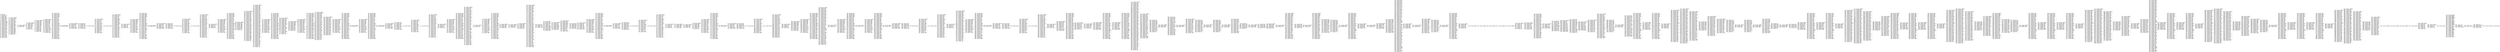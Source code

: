 digraph "graph.cfg.gv" {
	subgraph global {
		node [fontname=Courier fontsize=30.0 rank=same shape=box]
		block_0 [label="0: %00 = #0x1\l2: %01 = #0x40\l4: MSTORE(%01, %00)\l5: [NO_SSA] DUP1\l6: [NO_SSA] PUSH1\l8: [NO_SSA] DUP2\l9: [NO_SSA] MSTORE\la: [NO_SSA] PUSH1\lc: [NO_SSA] ADD\ld: [NO_SSA] PUSH2\l10: [NO_SSA] PUSH1\l12: [NO_SSA] SWAP2\l13: [NO_SSA] CODECOPY\l14: [NO_SSA] PUSH1\l16: [NO_SSA] PUSH1\l18: [NO_SSA] DUP12\l19: [NO_SSA] PUSH20\l2e: [NO_SSA] AND\l2f: [NO_SSA] PUSH20\l44: [NO_SSA] AND\l45: [NO_SSA] DUP2\l46: [NO_SSA] MSTORE\l47: [NO_SSA] PUSH1\l49: [NO_SSA] ADD\l4a: [NO_SSA] SWAP1\l4b: [NO_SSA] DUP2\l4c: [NO_SSA] MSTORE\l4d: [NO_SSA] PUSH1\l4f: [NO_SSA] ADD\l50: [NO_SSA] PUSH1\l52: [NO_SSA] SHA3\l53: [NO_SSA] PUSH1\l55: [NO_SSA] PUSH2\l58: [NO_SSA] PUSH2\l5b: [NO_SSA] JUMP\l"]
		block_5c [label="5c: [NO_SSA] JUMPDEST\l5d: [NO_SSA] PUSH20\l72: [NO_SSA] AND\l73: [NO_SSA] PUSH20\l88: [NO_SSA] AND\l89: [NO_SSA] DUP2\l8a: [NO_SSA] MSTORE\l8b: [NO_SSA] PUSH1\l8d: [NO_SSA] ADD\l8e: [NO_SSA] SWAP1\l8f: [NO_SSA] DUP2\l90: [NO_SSA] MSTORE\l91: [NO_SSA] PUSH1\l93: [NO_SSA] ADD\l94: [NO_SSA] PUSH1\l96: [NO_SSA] SHA3\l97: [NO_SSA] SLOAD\l98: [NO_SSA] PUSH2\l9b: [NO_SSA] SWAP1\l9c: [NO_SSA] SWAP3\l9d: [NO_SSA] SWAP2\l9e: [NO_SSA] SWAP1\l9f: [NO_SSA] PUSH4\la4: [NO_SSA] AND\la5: [NO_SSA] JUMP\l"]
		block_a6 [label="a6: [NO_SSA] JUMPDEST\la7: [NO_SSA] PUSH2\laa: [NO_SSA] JUMP\l"]
		block_ab [label="ab: [NO_SSA] JUMPDEST\lac: [NO_SSA] PUSH1\lae: [NO_SSA] SWAP1\laf: [NO_SSA] POP\lb0: [NO_SSA] SWAP4\lb1: [NO_SSA] SWAP3\lb2: [NO_SSA] POP\lb3: [NO_SSA] POP\lb4: [NO_SSA] POP\lb5: [NO_SSA] JUMP\l"]
		block_b6 [label="b6: [NO_SSA] JUMPDEST\lb7: [NO_SSA] PUSH1\lb9: [NO_SSA] PUSH1\lbb: [NO_SSA] PUSH1\lbd: [NO_SSA] SWAP1\lbe: [NO_SSA] SLOAD\lbf: [NO_SSA] SWAP1\lc0: [NO_SSA] PUSH2\lc3: [NO_SSA] EXP\lc4: [NO_SSA] SWAP1\lc5: [NO_SSA] DIV\lc6: [NO_SSA] PUSH1\lc8: [NO_SSA] AND\lc9: [NO_SSA] SWAP1\lca: [NO_SSA] POP\lcb: [NO_SSA] SWAP1\lcc: [NO_SSA] JUMP\l"]
		block_cd [label="cd: [NO_SSA] JUMPDEST\lce: [NO_SSA] PUSH1\ld0: [NO_SSA] PUSH1\ld2: [NO_SSA] SWAP1\ld3: [NO_SSA] SLOAD\ld4: [NO_SSA] SWAP1\ld5: [NO_SSA] PUSH2\ld8: [NO_SSA] EXP\ld9: [NO_SSA] SWAP1\lda: [NO_SSA] DIV\ldb: [NO_SSA] PUSH20\lf0: [NO_SSA] AND\lf1: [NO_SSA] PUSH20\l106: [NO_SSA] AND\l107: [NO_SSA] CALLER\l108: [NO_SSA] PUSH20\l11d: [NO_SSA] AND\l11e: [NO_SSA] EQ\l11f: [NO_SSA] PUSH2\l122: [NO_SSA] JUMPI\l"]
		block_123 [label="123: [NO_SSA] PUSH1\l125: [NO_SSA] MLOAD\l126: [NO_SSA] PUSH32\l147: [NO_SSA] DUP2\l148: [NO_SSA] MSTORE\l149: [NO_SSA] PUSH1\l14b: [NO_SSA] ADD\l14c: [NO_SSA] DUP1\l14d: [NO_SSA] DUP1\l14e: [NO_SSA] PUSH1\l150: [NO_SSA] ADD\l151: [NO_SSA] DUP3\l152: [NO_SSA] DUP2\l153: [NO_SSA] SUB\l154: [NO_SSA] DUP3\l155: [NO_SSA] MSTORE\l156: [NO_SSA] PUSH1\l158: [NO_SSA] DUP2\l159: [NO_SSA] MSTORE\l15a: [NO_SSA] PUSH1\l15c: [NO_SSA] ADD\l15d: [NO_SSA] DUP1\l15e: [NO_SSA] PUSH32\l17f: [NO_SSA] DUP2\l180: [NO_SSA] MSTORE\l181: [NO_SSA] POP\l182: [NO_SSA] PUSH1\l184: [NO_SSA] ADD\l185: [NO_SSA] SWAP2\l186: [NO_SSA] POP\l187: [NO_SSA] POP\l188: [NO_SSA] PUSH1\l18a: [NO_SSA] MLOAD\l18b: [NO_SSA] DUP1\l18c: [NO_SSA] SWAP2\l18d: [NO_SSA] SUB\l18e: [NO_SSA] SWAP1\l18f: [NO_SSA] REVERT\l"]
		block_190 [label="190: [NO_SSA] JUMPDEST\l191: [NO_SSA] PUSH1\l"]
		block_193 [label="193: [NO_SSA] JUMPDEST\l194: [NO_SSA] DUP3\l195: [NO_SSA] MLOAD\l196: [NO_SSA] DUP2\l197: [NO_SSA] LT\l198: [NO_SSA] ISZERO\l199: [NO_SSA] PUSH2\l19c: [NO_SSA] JUMPI\l"]
		block_19d [label="19d: [NO_SSA] DUP3\l19e: [NO_SSA] DUP2\l19f: [NO_SSA] DUP2\l1a0: [NO_SSA] MLOAD\l1a1: [NO_SSA] DUP2\l1a2: [NO_SSA] LT\l1a3: [NO_SSA] PUSH2\l1a6: [NO_SSA] JUMPI\l"]
		block_1a7 [label="1a7: [NO_SSA] INVALID\l"]
		block_1a8 [label="1a8: [NO_SSA] JUMPDEST\l1a9: [NO_SSA] PUSH1\l1ab: [NO_SSA] MUL\l1ac: [NO_SSA] PUSH1\l1ae: [NO_SSA] ADD\l1af: [NO_SSA] ADD\l1b0: [NO_SSA] MLOAD\l1b1: [NO_SSA] PUSH20\l1c6: [NO_SSA] AND\l1c7: [NO_SSA] DUP5\l1c8: [NO_SSA] PUSH20\l1dd: [NO_SSA] AND\l1de: [NO_SSA] PUSH32\l1ff: [NO_SSA] DUP5\l200: [NO_SSA] DUP5\l201: [NO_SSA] DUP2\l202: [NO_SSA] MLOAD\l203: [NO_SSA] DUP2\l204: [NO_SSA] LT\l205: [NO_SSA] PUSH2\l208: [NO_SSA] JUMPI\l"]
		block_209 [label="209: [NO_SSA] INVALID\l"]
		block_20a [label="20a: [NO_SSA] JUMPDEST\l20b: [NO_SSA] PUSH1\l20d: [NO_SSA] MUL\l20e: [NO_SSA] PUSH1\l210: [NO_SSA] ADD\l211: [NO_SSA] ADD\l212: [NO_SSA] MLOAD\l213: [NO_SSA] PUSH1\l215: [NO_SSA] MLOAD\l216: [NO_SSA] DUP1\l217: [NO_SSA] DUP3\l218: [NO_SSA] DUP2\l219: [NO_SSA] MSTORE\l21a: [NO_SSA] PUSH1\l21c: [NO_SSA] ADD\l21d: [NO_SSA] SWAP2\l21e: [NO_SSA] POP\l21f: [NO_SSA] POP\l220: [NO_SSA] PUSH1\l222: [NO_SSA] MLOAD\l223: [NO_SSA] DUP1\l224: [NO_SSA] SWAP2\l225: [NO_SSA] SUB\l226: [NO_SSA] SWAP1\l227: [NO_SSA] LOG3\l228: [NO_SSA] DUP1\l229: [NO_SSA] DUP1\l22a: [NO_SSA] PUSH1\l22c: [NO_SSA] ADD\l22d: [NO_SSA] SWAP2\l22e: [NO_SSA] POP\l22f: [NO_SSA] POP\l230: [NO_SSA] PUSH2\l233: [NO_SSA] JUMP\l"]
		block_234 [label="234: [NO_SSA] JUMPDEST\l235: [NO_SSA] POP\l236: [NO_SSA] POP\l237: [NO_SSA] POP\l238: [NO_SSA] POP\l239: [NO_SSA] JUMP\l"]
		block_23a [label="23a: [NO_SSA] JUMPDEST\l23b: [NO_SSA] PUSH1\l23d: [NO_SSA] PUSH1\l23f: [NO_SSA] SWAP1\l240: [NO_SSA] SLOAD\l241: [NO_SSA] SWAP1\l242: [NO_SSA] PUSH2\l245: [NO_SSA] EXP\l246: [NO_SSA] SWAP1\l247: [NO_SSA] DIV\l248: [NO_SSA] PUSH20\l25d: [NO_SSA] AND\l25e: [NO_SSA] PUSH20\l273: [NO_SSA] AND\l274: [NO_SSA] CALLER\l275: [NO_SSA] PUSH20\l28a: [NO_SSA] AND\l28b: [NO_SSA] EQ\l28c: [NO_SSA] PUSH2\l28f: [NO_SSA] JUMPI\l"]
		block_290 [label="290: [NO_SSA] PUSH1\l292: [NO_SSA] MLOAD\l293: [NO_SSA] PUSH32\l2b4: [NO_SSA] DUP2\l2b5: [NO_SSA] MSTORE\l2b6: [NO_SSA] PUSH1\l2b8: [NO_SSA] ADD\l2b9: [NO_SSA] DUP1\l2ba: [NO_SSA] DUP1\l2bb: [NO_SSA] PUSH1\l2bd: [NO_SSA] ADD\l2be: [NO_SSA] DUP3\l2bf: [NO_SSA] DUP2\l2c0: [NO_SSA] SUB\l2c1: [NO_SSA] DUP3\l2c2: [NO_SSA] MSTORE\l2c3: [NO_SSA] PUSH1\l2c5: [NO_SSA] DUP2\l2c6: [NO_SSA] MSTORE\l2c7: [NO_SSA] PUSH1\l2c9: [NO_SSA] ADD\l2ca: [NO_SSA] DUP1\l2cb: [NO_SSA] PUSH32\l2ec: [NO_SSA] DUP2\l2ed: [NO_SSA] MSTORE\l2ee: [NO_SSA] POP\l2ef: [NO_SSA] PUSH1\l2f1: [NO_SSA] ADD\l2f2: [NO_SSA] SWAP2\l2f3: [NO_SSA] POP\l2f4: [NO_SSA] POP\l2f5: [NO_SSA] PUSH1\l2f7: [NO_SSA] MLOAD\l2f8: [NO_SSA] DUP1\l2f9: [NO_SSA] SWAP2\l2fa: [NO_SSA] SUB\l2fb: [NO_SSA] SWAP1\l2fc: [NO_SSA] REVERT\l"]
		block_2fd [label="2fd: [NO_SSA] JUMPDEST\l2fe: [NO_SSA] PUSH1\l"]
		block_300 [label="300: [NO_SSA] JUMPDEST\l301: [NO_SSA] DUP3\l302: [NO_SSA] MLOAD\l303: [NO_SSA] DUP2\l304: [NO_SSA] LT\l305: [NO_SSA] ISZERO\l306: [NO_SSA] PUSH2\l309: [NO_SSA] JUMPI\l"]
		block_30a [label="30a: [NO_SSA] DUP3\l30b: [NO_SSA] DUP2\l30c: [NO_SSA] DUP2\l30d: [NO_SSA] MLOAD\l30e: [NO_SSA] DUP2\l30f: [NO_SSA] LT\l310: [NO_SSA] PUSH2\l313: [NO_SSA] JUMPI\l"]
		block_314 [label="314: [NO_SSA] INVALID\l"]
		block_315 [label="315: [NO_SSA] JUMPDEST\l316: [NO_SSA] PUSH1\l318: [NO_SSA] MUL\l319: [NO_SSA] PUSH1\l31b: [NO_SSA] ADD\l31c: [NO_SSA] ADD\l31d: [NO_SSA] MLOAD\l31e: [NO_SSA] PUSH20\l333: [NO_SSA] AND\l334: [NO_SSA] DUP5\l335: [NO_SSA] PUSH20\l34a: [NO_SSA] AND\l34b: [NO_SSA] PUSH32\l36c: [NO_SSA] DUP5\l36d: [NO_SSA] DUP5\l36e: [NO_SSA] DUP2\l36f: [NO_SSA] MLOAD\l370: [NO_SSA] DUP2\l371: [NO_SSA] LT\l372: [NO_SSA] PUSH2\l375: [NO_SSA] JUMPI\l"]
		block_376 [label="376: [NO_SSA] INVALID\l"]
		block_377 [label="377: [NO_SSA] JUMPDEST\l378: [NO_SSA] PUSH1\l37a: [NO_SSA] MUL\l37b: [NO_SSA] PUSH1\l37d: [NO_SSA] ADD\l37e: [NO_SSA] ADD\l37f: [NO_SSA] MLOAD\l380: [NO_SSA] PUSH1\l382: [NO_SSA] MLOAD\l383: [NO_SSA] DUP1\l384: [NO_SSA] DUP3\l385: [NO_SSA] DUP2\l386: [NO_SSA] MSTORE\l387: [NO_SSA] PUSH1\l389: [NO_SSA] ADD\l38a: [NO_SSA] SWAP2\l38b: [NO_SSA] POP\l38c: [NO_SSA] POP\l38d: [NO_SSA] PUSH1\l38f: [NO_SSA] MLOAD\l390: [NO_SSA] DUP1\l391: [NO_SSA] SWAP2\l392: [NO_SSA] SUB\l393: [NO_SSA] SWAP1\l394: [NO_SSA] LOG3\l395: [NO_SSA] DUP1\l396: [NO_SSA] DUP1\l397: [NO_SSA] PUSH1\l399: [NO_SSA] ADD\l39a: [NO_SSA] SWAP2\l39b: [NO_SSA] POP\l39c: [NO_SSA] POP\l39d: [NO_SSA] PUSH2\l3a0: [NO_SSA] JUMP\l"]
		block_3a1 [label="3a1: [NO_SSA] JUMPDEST\l3a2: [NO_SSA] POP\l3a3: [NO_SSA] POP\l3a4: [NO_SSA] POP\l3a5: [NO_SSA] POP\l3a6: [NO_SSA] JUMP\l"]
		block_3a7 [label="3a7: [NO_SSA] JUMPDEST\l3a8: [NO_SSA] PUSH1\l3aa: [NO_SSA] PUSH1\l3ac: [NO_SSA] SWAP1\l3ad: [NO_SSA] SLOAD\l3ae: [NO_SSA] SWAP1\l3af: [NO_SSA] PUSH2\l3b2: [NO_SSA] EXP\l3b3: [NO_SSA] SWAP1\l3b4: [NO_SSA] DIV\l3b5: [NO_SSA] PUSH20\l3ca: [NO_SSA] AND\l3cb: [NO_SSA] PUSH20\l3e0: [NO_SSA] AND\l3e1: [NO_SSA] CALLER\l3e2: [NO_SSA] PUSH20\l3f7: [NO_SSA] AND\l3f8: [NO_SSA] EQ\l3f9: [NO_SSA] PUSH2\l3fc: [NO_SSA] JUMPI\l"]
		block_3fd [label="3fd: [NO_SSA] PUSH1\l3ff: [NO_SSA] MLOAD\l400: [NO_SSA] PUSH32\l421: [NO_SSA] DUP2\l422: [NO_SSA] MSTORE\l423: [NO_SSA] PUSH1\l425: [NO_SSA] ADD\l426: [NO_SSA] DUP1\l427: [NO_SSA] DUP1\l428: [NO_SSA] PUSH1\l42a: [NO_SSA] ADD\l42b: [NO_SSA] DUP3\l42c: [NO_SSA] DUP2\l42d: [NO_SSA] SUB\l42e: [NO_SSA] DUP3\l42f: [NO_SSA] MSTORE\l430: [NO_SSA] PUSH1\l432: [NO_SSA] DUP2\l433: [NO_SSA] MSTORE\l434: [NO_SSA] PUSH1\l436: [NO_SSA] ADD\l437: [NO_SSA] DUP1\l438: [NO_SSA] PUSH32\l459: [NO_SSA] DUP2\l45a: [NO_SSA] MSTORE\l45b: [NO_SSA] POP\l45c: [NO_SSA] PUSH1\l45e: [NO_SSA] ADD\l45f: [NO_SSA] SWAP2\l460: [NO_SSA] POP\l461: [NO_SSA] POP\l462: [NO_SSA] PUSH1\l464: [NO_SSA] MLOAD\l465: [NO_SSA] DUP1\l466: [NO_SSA] SWAP2\l467: [NO_SSA] SUB\l468: [NO_SSA] SWAP1\l469: [NO_SSA] REVERT\l"]
		block_46a [label="46a: [NO_SSA] JUMPDEST\l46b: [NO_SSA] PUSH2\l46e: [NO_SSA] DUP2\l46f: [NO_SSA] PUSH1\l471: [NO_SSA] SLOAD\l472: [NO_SSA] PUSH2\l475: [NO_SSA] SWAP1\l476: [NO_SSA] SWAP2\l477: [NO_SSA] SWAP1\l478: [NO_SSA] PUSH4\l47d: [NO_SSA] AND\l47e: [NO_SSA] JUMP\l"]
		block_47f [label="47f: [NO_SSA] JUMPDEST\l480: [NO_SSA] PUSH1\l482: [NO_SSA] DUP2\l483: [NO_SSA] SWAP1\l484: [NO_SSA] SSTORE\l485: [NO_SSA] POP\l486: [NO_SSA] PUSH2\l489: [NO_SSA] DUP2\l48a: [NO_SSA] PUSH1\l48c: [NO_SSA] DUP1\l48d: [NO_SSA] PUSH1\l48f: [NO_SSA] PUSH1\l491: [NO_SSA] SWAP1\l492: [NO_SSA] SLOAD\l493: [NO_SSA] SWAP1\l494: [NO_SSA] PUSH2\l497: [NO_SSA] EXP\l498: [NO_SSA] SWAP1\l499: [NO_SSA] DIV\l49a: [NO_SSA] PUSH20\l4af: [NO_SSA] AND\l4b0: [NO_SSA] PUSH20\l4c5: [NO_SSA] AND\l4c6: [NO_SSA] PUSH20\l4db: [NO_SSA] AND\l4dc: [NO_SSA] DUP2\l4dd: [NO_SSA] MSTORE\l4de: [NO_SSA] PUSH1\l4e0: [NO_SSA] ADD\l4e1: [NO_SSA] SWAP1\l4e2: [NO_SSA] DUP2\l4e3: [NO_SSA] MSTORE\l4e4: [NO_SSA] PUSH1\l4e6: [NO_SSA] ADD\l4e7: [NO_SSA] PUSH1\l4e9: [NO_SSA] SHA3\l4ea: [NO_SSA] SLOAD\l4eb: [NO_SSA] PUSH2\l4ee: [NO_SSA] SWAP1\l4ef: [NO_SSA] SWAP2\l4f0: [NO_SSA] SWAP1\l4f1: [NO_SSA] PUSH4\l4f6: [NO_SSA] AND\l4f7: [NO_SSA] JUMP\l"]
		block_4f8 [label="4f8: [NO_SSA] JUMPDEST\l4f9: [NO_SSA] PUSH1\l4fb: [NO_SSA] DUP1\l4fc: [NO_SSA] PUSH1\l4fe: [NO_SSA] PUSH1\l500: [NO_SSA] SWAP1\l501: [NO_SSA] SLOAD\l502: [NO_SSA] SWAP1\l503: [NO_SSA] PUSH2\l506: [NO_SSA] EXP\l507: [NO_SSA] SWAP1\l508: [NO_SSA] DIV\l509: [NO_SSA] PUSH20\l51e: [NO_SSA] AND\l51f: [NO_SSA] PUSH20\l534: [NO_SSA] AND\l535: [NO_SSA] PUSH20\l54a: [NO_SSA] AND\l54b: [NO_SSA] DUP2\l54c: [NO_SSA] MSTORE\l54d: [NO_SSA] PUSH1\l54f: [NO_SSA] ADD\l550: [NO_SSA] SWAP1\l551: [NO_SSA] DUP2\l552: [NO_SSA] MSTORE\l553: [NO_SSA] PUSH1\l555: [NO_SSA] ADD\l556: [NO_SSA] PUSH1\l558: [NO_SSA] SHA3\l559: [NO_SSA] DUP2\l55a: [NO_SSA] SWAP1\l55b: [NO_SSA] SSTORE\l55c: [NO_SSA] POP\l55d: [NO_SSA] DUP2\l55e: [NO_SSA] PUSH20\l573: [NO_SSA] AND\l574: [NO_SSA] PUSH1\l576: [NO_SSA] PUSH20\l58b: [NO_SSA] AND\l58c: [NO_SSA] PUSH32\l5ad: [NO_SSA] DUP4\l5ae: [NO_SSA] PUSH1\l5b0: [NO_SSA] MLOAD\l5b1: [NO_SSA] DUP1\l5b2: [NO_SSA] DUP3\l5b3: [NO_SSA] DUP2\l5b4: [NO_SSA] MSTORE\l5b5: [NO_SSA] PUSH1\l5b7: [NO_SSA] ADD\l5b8: [NO_SSA] SWAP2\l5b9: [NO_SSA] POP\l5ba: [NO_SSA] POP\l5bb: [NO_SSA] PUSH1\l5bd: [NO_SSA] MLOAD\l5be: [NO_SSA] DUP1\l5bf: [NO_SSA] SWAP2\l5c0: [NO_SSA] SUB\l5c1: [NO_SSA] SWAP1\l5c2: [NO_SSA] LOG3\l5c3: [NO_SSA] POP\l5c4: [NO_SSA] POP\l5c5: [NO_SSA] JUMP\l"]
		block_5c6 [label="5c6: [NO_SSA] JUMPDEST\l5c7: [NO_SSA] PUSH1\l5c9: [NO_SSA] PUSH1\l5cb: [NO_SSA] SWAP1\l5cc: [NO_SSA] SLOAD\l5cd: [NO_SSA] SWAP1\l5ce: [NO_SSA] PUSH2\l5d1: [NO_SSA] EXP\l5d2: [NO_SSA] SWAP1\l5d3: [NO_SSA] DIV\l5d4: [NO_SSA] PUSH20\l5e9: [NO_SSA] AND\l5ea: [NO_SSA] PUSH20\l5ff: [NO_SSA] AND\l600: [NO_SSA] CALLER\l601: [NO_SSA] PUSH20\l616: [NO_SSA] AND\l617: [NO_SSA] EQ\l618: [NO_SSA] PUSH2\l61b: [NO_SSA] JUMPI\l"]
		block_61c [label="61c: [NO_SSA] PUSH1\l61e: [NO_SSA] MLOAD\l61f: [NO_SSA] PUSH32\l640: [NO_SSA] DUP2\l641: [NO_SSA] MSTORE\l642: [NO_SSA] PUSH1\l644: [NO_SSA] ADD\l645: [NO_SSA] DUP1\l646: [NO_SSA] DUP1\l647: [NO_SSA] PUSH1\l649: [NO_SSA] ADD\l64a: [NO_SSA] DUP3\l64b: [NO_SSA] DUP2\l64c: [NO_SSA] SUB\l64d: [NO_SSA] DUP3\l64e: [NO_SSA] MSTORE\l64f: [NO_SSA] PUSH1\l651: [NO_SSA] DUP2\l652: [NO_SSA] MSTORE\l653: [NO_SSA] PUSH1\l655: [NO_SSA] ADD\l656: [NO_SSA] DUP1\l657: [NO_SSA] PUSH32\l678: [NO_SSA] DUP2\l679: [NO_SSA] MSTORE\l67a: [NO_SSA] POP\l67b: [NO_SSA] PUSH1\l67d: [NO_SSA] ADD\l67e: [NO_SSA] SWAP2\l67f: [NO_SSA] POP\l680: [NO_SSA] POP\l681: [NO_SSA] PUSH1\l683: [NO_SSA] MLOAD\l684: [NO_SSA] DUP1\l685: [NO_SSA] SWAP2\l686: [NO_SSA] SUB\l687: [NO_SSA] SWAP1\l688: [NO_SSA] REVERT\l"]
		block_689 [label="689: [NO_SSA] JUMPDEST\l68a: [NO_SSA] DUP1\l68b: [NO_SSA] PUSH1\l68d: [NO_SSA] PUSH1\l68f: [NO_SSA] PUSH2\l692: [NO_SSA] EXP\l693: [NO_SSA] DUP2\l694: [NO_SSA] SLOAD\l695: [NO_SSA] DUP2\l696: [NO_SSA] PUSH20\l6ab: [NO_SSA] MUL\l6ac: [NO_SSA] NOT\l6ad: [NO_SSA] AND\l6ae: [NO_SSA] SWAP1\l6af: [NO_SSA] DUP4\l6b0: [NO_SSA] PUSH20\l6c5: [NO_SSA] AND\l6c6: [NO_SSA] MUL\l6c7: [NO_SSA] OR\l6c8: [NO_SSA] SWAP1\l6c9: [NO_SSA] SSTORE\l6ca: [NO_SSA] POP\l6cb: [NO_SSA] POP\l6cc: [NO_SSA] JUMP\l"]
		block_6cd [label="6cd: [NO_SSA] JUMPDEST\l6ce: [NO_SSA] PUSH1\l6d0: [NO_SSA] PUSH1\l6d2: [NO_SSA] SWAP1\l6d3: [NO_SSA] SLOAD\l6d4: [NO_SSA] SWAP1\l6d5: [NO_SSA] PUSH2\l6d8: [NO_SSA] EXP\l6d9: [NO_SSA] SWAP1\l6da: [NO_SSA] DIV\l6db: [NO_SSA] PUSH20\l6f0: [NO_SSA] AND\l6f1: [NO_SSA] DUP2\l6f2: [NO_SSA] JUMP\l"]
		block_6f3 [label="6f3: [NO_SSA] JUMPDEST\l6f4: [NO_SSA] PUSH1\l6f6: [NO_SSA] PUSH1\l6f8: [NO_SSA] SWAP1\l6f9: [NO_SSA] SLOAD\l6fa: [NO_SSA] SWAP1\l6fb: [NO_SSA] PUSH2\l6fe: [NO_SSA] EXP\l6ff: [NO_SSA] SWAP1\l700: [NO_SSA] DIV\l701: [NO_SSA] PUSH20\l716: [NO_SSA] AND\l717: [NO_SSA] PUSH20\l72c: [NO_SSA] AND\l72d: [NO_SSA] CALLER\l72e: [NO_SSA] PUSH20\l743: [NO_SSA] AND\l744: [NO_SSA] EQ\l745: [NO_SSA] PUSH2\l748: [NO_SSA] JUMPI\l"]
		block_749 [label="749: [NO_SSA] PUSH1\l74b: [NO_SSA] MLOAD\l74c: [NO_SSA] PUSH32\l76d: [NO_SSA] DUP2\l76e: [NO_SSA] MSTORE\l76f: [NO_SSA] PUSH1\l771: [NO_SSA] ADD\l772: [NO_SSA] DUP1\l773: [NO_SSA] DUP1\l774: [NO_SSA] PUSH1\l776: [NO_SSA] ADD\l777: [NO_SSA] DUP3\l778: [NO_SSA] DUP2\l779: [NO_SSA] SUB\l77a: [NO_SSA] DUP3\l77b: [NO_SSA] MSTORE\l77c: [NO_SSA] PUSH1\l77e: [NO_SSA] DUP2\l77f: [NO_SSA] MSTORE\l780: [NO_SSA] PUSH1\l782: [NO_SSA] ADD\l783: [NO_SSA] DUP1\l784: [NO_SSA] PUSH32\l7a5: [NO_SSA] DUP2\l7a6: [NO_SSA] MSTORE\l7a7: [NO_SSA] POP\l7a8: [NO_SSA] PUSH1\l7aa: [NO_SSA] ADD\l7ab: [NO_SSA] SWAP2\l7ac: [NO_SSA] POP\l7ad: [NO_SSA] POP\l7ae: [NO_SSA] PUSH1\l7b0: [NO_SSA] MLOAD\l7b1: [NO_SSA] DUP1\l7b2: [NO_SSA] SWAP2\l7b3: [NO_SSA] SUB\l7b4: [NO_SSA] SWAP1\l7b5: [NO_SSA] REVERT\l"]
		block_7b6 [label="7b6: [NO_SSA] JUMPDEST\l7b7: [NO_SSA] PUSH20\l7cc: [NO_SSA] PUSH20\l7e1: [NO_SSA] AND\l7e2: [NO_SSA] PUSH1\l7e4: [NO_SSA] PUSH1\l7e6: [NO_SSA] SWAP1\l7e7: [NO_SSA] SLOAD\l7e8: [NO_SSA] SWAP1\l7e9: [NO_SSA] PUSH2\l7ec: [NO_SSA] EXP\l7ed: [NO_SSA] SWAP1\l7ee: [NO_SSA] DIV\l7ef: [NO_SSA] PUSH20\l804: [NO_SSA] AND\l805: [NO_SSA] PUSH20\l81a: [NO_SSA] AND\l81b: [NO_SSA] PUSH32\l83c: [NO_SSA] PUSH8\l845: [NO_SSA] DUP5\l846: [NO_SSA] MUL\l847: [NO_SSA] PUSH1\l849: [NO_SSA] MLOAD\l84a: [NO_SSA] DUP1\l84b: [NO_SSA] DUP3\l84c: [NO_SSA] DUP2\l84d: [NO_SSA] MSTORE\l84e: [NO_SSA] PUSH1\l850: [NO_SSA] ADD\l851: [NO_SSA] SWAP2\l852: [NO_SSA] POP\l853: [NO_SSA] POP\l854: [NO_SSA] PUSH1\l856: [NO_SSA] MLOAD\l857: [NO_SSA] DUP1\l858: [NO_SSA] SWAP2\l859: [NO_SSA] SUB\l85a: [NO_SSA] SWAP1\l85b: [NO_SSA] LOG3\l85c: [NO_SSA] POP\l85d: [NO_SSA] JUMP\l"]
		block_85e [label="85e: [NO_SSA] JUMPDEST\l85f: [NO_SSA] PUSH1\l861: [NO_SSA] DUP1\l862: [NO_SSA] PUSH1\l864: [NO_SSA] DUP4\l865: [NO_SSA] PUSH20\l87a: [NO_SSA] AND\l87b: [NO_SSA] PUSH20\l890: [NO_SSA] AND\l891: [NO_SSA] DUP2\l892: [NO_SSA] MSTORE\l893: [NO_SSA] PUSH1\l895: [NO_SSA] ADD\l896: [NO_SSA] SWAP1\l897: [NO_SSA] DUP2\l898: [NO_SSA] MSTORE\l899: [NO_SSA] PUSH1\l89b: [NO_SSA] ADD\l89c: [NO_SSA] PUSH1\l89e: [NO_SSA] SHA3\l89f: [NO_SSA] SLOAD\l8a0: [NO_SSA] SWAP1\l8a1: [NO_SSA] POP\l8a2: [NO_SSA] SWAP2\l8a3: [NO_SSA] SWAP1\l8a4: [NO_SSA] POP\l8a5: [NO_SSA] JUMP\l"]
		block_8a6 [label="8a6: [NO_SSA] JUMPDEST\l8a7: [NO_SSA] PUSH1\l8a9: [NO_SSA] PUSH1\l8ab: [NO_SSA] SWAP1\l8ac: [NO_SSA] SLOAD\l8ad: [NO_SSA] SWAP1\l8ae: [NO_SSA] PUSH2\l8b1: [NO_SSA] EXP\l8b2: [NO_SSA] SWAP1\l8b3: [NO_SSA] DIV\l8b4: [NO_SSA] PUSH20\l8c9: [NO_SSA] AND\l8ca: [NO_SSA] PUSH20\l8df: [NO_SSA] AND\l8e0: [NO_SSA] CALLER\l8e1: [NO_SSA] PUSH20\l8f6: [NO_SSA] AND\l8f7: [NO_SSA] EQ\l8f8: [NO_SSA] PUSH2\l8fb: [NO_SSA] JUMPI\l"]
		block_8fc [label="8fc: [NO_SSA] PUSH1\l8fe: [NO_SSA] MLOAD\l8ff: [NO_SSA] PUSH32\l920: [NO_SSA] DUP2\l921: [NO_SSA] MSTORE\l922: [NO_SSA] PUSH1\l924: [NO_SSA] ADD\l925: [NO_SSA] DUP1\l926: [NO_SSA] DUP1\l927: [NO_SSA] PUSH1\l929: [NO_SSA] ADD\l92a: [NO_SSA] DUP3\l92b: [NO_SSA] DUP2\l92c: [NO_SSA] SUB\l92d: [NO_SSA] DUP3\l92e: [NO_SSA] MSTORE\l92f: [NO_SSA] PUSH1\l931: [NO_SSA] DUP2\l932: [NO_SSA] MSTORE\l933: [NO_SSA] PUSH1\l935: [NO_SSA] ADD\l936: [NO_SSA] DUP1\l937: [NO_SSA] PUSH32\l958: [NO_SSA] DUP2\l959: [NO_SSA] MSTORE\l95a: [NO_SSA] POP\l95b: [NO_SSA] PUSH1\l95d: [NO_SSA] ADD\l95e: [NO_SSA] SWAP2\l95f: [NO_SSA] POP\l960: [NO_SSA] POP\l961: [NO_SSA] PUSH1\l963: [NO_SSA] MLOAD\l964: [NO_SSA] DUP1\l965: [NO_SSA] SWAP2\l966: [NO_SSA] SUB\l967: [NO_SSA] SWAP1\l968: [NO_SSA] REVERT\l"]
		block_969 [label="969: [NO_SSA] JUMPDEST\l96a: [NO_SSA] JUMP\l"]
		block_96b [label="96b: [NO_SSA] JUMPDEST\l96c: [NO_SSA] PUSH1\l96e: [NO_SSA] PUSH1\l970: [NO_SSA] SWAP1\l971: [NO_SSA] SLOAD\l972: [NO_SSA] SWAP1\l973: [NO_SSA] PUSH2\l976: [NO_SSA] EXP\l977: [NO_SSA] SWAP1\l978: [NO_SSA] DIV\l979: [NO_SSA] PUSH20\l98e: [NO_SSA] AND\l98f: [NO_SSA] PUSH20\l9a4: [NO_SSA] AND\l9a5: [NO_SSA] CALLER\l9a6: [NO_SSA] PUSH20\l9bb: [NO_SSA] AND\l9bc: [NO_SSA] EQ\l9bd: [NO_SSA] PUSH2\l9c0: [NO_SSA] JUMPI\l"]
		block_9c1 [label="9c1: [NO_SSA] PUSH1\l9c3: [NO_SSA] MLOAD\l9c4: [NO_SSA] PUSH32\l9e5: [NO_SSA] DUP2\l9e6: [NO_SSA] MSTORE\l9e7: [NO_SSA] PUSH1\l9e9: [NO_SSA] ADD\l9ea: [NO_SSA] DUP1\l9eb: [NO_SSA] DUP1\l9ec: [NO_SSA] PUSH1\l9ee: [NO_SSA] ADD\l9ef: [NO_SSA] DUP3\l9f0: [NO_SSA] DUP2\l9f1: [NO_SSA] SUB\l9f2: [NO_SSA] DUP3\l9f3: [NO_SSA] MSTORE\l9f4: [NO_SSA] PUSH1\l9f6: [NO_SSA] DUP2\l9f7: [NO_SSA] MSTORE\l9f8: [NO_SSA] PUSH1\l9fa: [NO_SSA] ADD\l9fb: [NO_SSA] DUP1\l9fc: [NO_SSA] PUSH32\la1d: [NO_SSA] DUP2\la1e: [NO_SSA] MSTORE\la1f: [NO_SSA] POP\la20: [NO_SSA] PUSH1\la22: [NO_SSA] ADD\la23: [NO_SSA] SWAP2\la24: [NO_SSA] POP\la25: [NO_SSA] POP\la26: [NO_SSA] PUSH1\la28: [NO_SSA] MLOAD\la29: [NO_SSA] DUP1\la2a: [NO_SSA] SWAP2\la2b: [NO_SSA] SUB\la2c: [NO_SSA] SWAP1\la2d: [NO_SSA] REVERT\l"]
		block_a2e [label="a2e: [NO_SSA] JUMPDEST\la2f: [NO_SSA] PUSH1\l"]
		block_a31 [label="a31: [NO_SSA] JUMPDEST\la32: [NO_SSA] DUP3\la33: [NO_SSA] MLOAD\la34: [NO_SSA] DUP2\la35: [NO_SSA] LT\la36: [NO_SSA] ISZERO\la37: [NO_SSA] PUSH2\la3a: [NO_SSA] JUMPI\l"]
		block_a3b [label="a3b: [NO_SSA] DUP4\la3c: [NO_SSA] PUSH20\la51: [NO_SSA] AND\la52: [NO_SSA] DUP4\la53: [NO_SSA] DUP3\la54: [NO_SSA] DUP2\la55: [NO_SSA] MLOAD\la56: [NO_SSA] DUP2\la57: [NO_SSA] LT\la58: [NO_SSA] PUSH2\la5b: [NO_SSA] JUMPI\l"]
		block_a5c [label="a5c: [NO_SSA] INVALID\l"]
		block_a5d [label="a5d: [NO_SSA] JUMPDEST\la5e: [NO_SSA] PUSH1\la60: [NO_SSA] MUL\la61: [NO_SSA] PUSH1\la63: [NO_SSA] ADD\la64: [NO_SSA] ADD\la65: [NO_SSA] MLOAD\la66: [NO_SSA] PUSH20\la7b: [NO_SSA] AND\la7c: [NO_SSA] PUSH32\la9d: [NO_SSA] DUP5\la9e: [NO_SSA] DUP5\la9f: [NO_SSA] DUP2\laa0: [NO_SSA] MLOAD\laa1: [NO_SSA] DUP2\laa2: [NO_SSA] LT\laa3: [NO_SSA] PUSH2\laa6: [NO_SSA] JUMPI\l"]
		block_aa7 [label="aa7: [NO_SSA] INVALID\l"]
		block_aa8 [label="aa8: [NO_SSA] JUMPDEST\laa9: [NO_SSA] PUSH1\laab: [NO_SSA] MUL\laac: [NO_SSA] PUSH1\laae: [NO_SSA] ADD\laaf: [NO_SSA] ADD\lab0: [NO_SSA] MLOAD\lab1: [NO_SSA] PUSH1\lab3: [NO_SSA] MLOAD\lab4: [NO_SSA] DUP1\lab5: [NO_SSA] DUP3\lab6: [NO_SSA] DUP2\lab7: [NO_SSA] MSTORE\lab8: [NO_SSA] PUSH1\laba: [NO_SSA] ADD\labb: [NO_SSA] SWAP2\labc: [NO_SSA] POP\labd: [NO_SSA] POP\labe: [NO_SSA] PUSH1\lac0: [NO_SSA] MLOAD\lac1: [NO_SSA] DUP1\lac2: [NO_SSA] SWAP2\lac3: [NO_SSA] SUB\lac4: [NO_SSA] SWAP1\lac5: [NO_SSA] LOG3\lac6: [NO_SSA] DUP1\lac7: [NO_SSA] DUP1\lac8: [NO_SSA] PUSH1\laca: [NO_SSA] ADD\lacb: [NO_SSA] SWAP2\lacc: [NO_SSA] POP\lacd: [NO_SSA] POP\lace: [NO_SSA] PUSH2\lad1: [NO_SSA] JUMP\l"]
		block_ad2 [label="ad2: [NO_SSA] JUMPDEST\lad3: [NO_SSA] POP\lad4: [NO_SSA] POP\lad5: [NO_SSA] POP\lad6: [NO_SSA] POP\lad7: [NO_SSA] JUMP\l"]
		block_ad8 [label="ad8: [NO_SSA] JUMPDEST\lad9: [NO_SSA] PUSH1\ladb: [NO_SSA] PUSH1\ladd: [NO_SSA] SWAP1\lade: [NO_SSA] SLOAD\ladf: [NO_SSA] SWAP1\lae0: [NO_SSA] PUSH2\lae3: [NO_SSA] EXP\lae4: [NO_SSA] SWAP1\lae5: [NO_SSA] DIV\lae6: [NO_SSA] PUSH20\lafb: [NO_SSA] AND\lafc: [NO_SSA] PUSH20\lb11: [NO_SSA] AND\lb12: [NO_SSA] CALLER\lb13: [NO_SSA] PUSH20\lb28: [NO_SSA] AND\lb29: [NO_SSA] EQ\lb2a: [NO_SSA] PUSH2\lb2d: [NO_SSA] JUMPI\l"]
		block_b2e [label="b2e: [NO_SSA] PUSH1\lb30: [NO_SSA] MLOAD\lb31: [NO_SSA] PUSH32\lb52: [NO_SSA] DUP2\lb53: [NO_SSA] MSTORE\lb54: [NO_SSA] PUSH1\lb56: [NO_SSA] ADD\lb57: [NO_SSA] DUP1\lb58: [NO_SSA] DUP1\lb59: [NO_SSA] PUSH1\lb5b: [NO_SSA] ADD\lb5c: [NO_SSA] DUP3\lb5d: [NO_SSA] DUP2\lb5e: [NO_SSA] SUB\lb5f: [NO_SSA] DUP3\lb60: [NO_SSA] MSTORE\lb61: [NO_SSA] PUSH1\lb63: [NO_SSA] DUP2\lb64: [NO_SSA] MSTORE\lb65: [NO_SSA] PUSH1\lb67: [NO_SSA] ADD\lb68: [NO_SSA] DUP1\lb69: [NO_SSA] PUSH32\lb8a: [NO_SSA] DUP2\lb8b: [NO_SSA] MSTORE\lb8c: [NO_SSA] POP\lb8d: [NO_SSA] PUSH1\lb8f: [NO_SSA] ADD\lb90: [NO_SSA] SWAP2\lb91: [NO_SSA] POP\lb92: [NO_SSA] POP\lb93: [NO_SSA] PUSH1\lb95: [NO_SSA] MLOAD\lb96: [NO_SSA] DUP1\lb97: [NO_SSA] SWAP2\lb98: [NO_SSA] SUB\lb99: [NO_SSA] SWAP1\lb9a: [NO_SSA] REVERT\l"]
		block_b9b [label="b9b: [NO_SSA] JUMPDEST\lb9c: [NO_SSA] PUSH1\lb9e: [NO_SSA] DUP1\lb9f: [NO_SSA] PUSH1\lba1: [NO_SSA] DUP4\lba2: [NO_SSA] PUSH20\lbb7: [NO_SSA] AND\lbb8: [NO_SSA] PUSH20\lbcd: [NO_SSA] AND\lbce: [NO_SSA] DUP2\lbcf: [NO_SSA] MSTORE\lbd0: [NO_SSA] PUSH1\lbd2: [NO_SSA] ADD\lbd3: [NO_SSA] SWAP1\lbd4: [NO_SSA] DUP2\lbd5: [NO_SSA] MSTORE\lbd6: [NO_SSA] PUSH1\lbd8: [NO_SSA] ADD\lbd9: [NO_SSA] PUSH1\lbdb: [NO_SSA] SHA3\lbdc: [NO_SSA] PUSH1\lbde: [NO_SSA] PUSH2\lbe1: [NO_SSA] EXP\lbe2: [NO_SSA] DUP2\lbe3: [NO_SSA] SLOAD\lbe4: [NO_SSA] DUP2\lbe5: [NO_SSA] PUSH1\lbe7: [NO_SSA] MUL\lbe8: [NO_SSA] NOT\lbe9: [NO_SSA] AND\lbea: [NO_SSA] SWAP1\lbeb: [NO_SSA] DUP4\lbec: [NO_SSA] ISZERO\lbed: [NO_SSA] ISZERO\lbee: [NO_SSA] MUL\lbef: [NO_SSA] OR\lbf0: [NO_SSA] SWAP1\lbf1: [NO_SSA] SSTORE\lbf2: [NO_SSA] POP\lbf3: [NO_SSA] PUSH2\lbf6: [NO_SSA] DUP2\lbf7: [NO_SSA] PUSH1\lbf9: [NO_SSA] PUSH1\lbfb: [NO_SSA] SWAP1\lbfc: [NO_SSA] SLOAD\lbfd: [NO_SSA] SWAP1\lbfe: [NO_SSA] PUSH2\lc01: [NO_SSA] EXP\lc02: [NO_SSA] SWAP1\lc03: [NO_SSA] DIV\lc04: [NO_SSA] PUSH20\lc19: [NO_SSA] AND\lc1a: [NO_SSA] PUSH1\lc1c: [NO_SSA] SLOAD\lc1d: [NO_SSA] PUSH2\lc20: [NO_SSA] JUMP\l"]
		block_c21 [label="c21: [NO_SSA] JUMPDEST\lc22: [NO_SSA] POP\lc23: [NO_SSA] JUMP\l"]
		block_c24 [label="c24: [NO_SSA] JUMPDEST\lc25: [NO_SSA] PUSH1\lc27: [NO_SSA] PUSH1\lc29: [NO_SSA] PUSH1\lc2b: [NO_SSA] SWAP1\lc2c: [NO_SSA] SLOAD\lc2d: [NO_SSA] SWAP1\lc2e: [NO_SSA] PUSH2\lc31: [NO_SSA] EXP\lc32: [NO_SSA] SWAP1\lc33: [NO_SSA] DIV\lc34: [NO_SSA] PUSH20\lc49: [NO_SSA] AND\lc4a: [NO_SSA] PUSH20\lc5f: [NO_SSA] AND\lc60: [NO_SSA] CALLER\lc61: [NO_SSA] PUSH20\lc76: [NO_SSA] AND\lc77: [NO_SSA] EQ\lc78: [NO_SSA] PUSH2\lc7b: [NO_SSA] JUMPI\l"]
		block_c7c [label="c7c: [NO_SSA] PUSH1\lc7e: [NO_SSA] MLOAD\lc7f: [NO_SSA] PUSH32\lca0: [NO_SSA] DUP2\lca1: [NO_SSA] MSTORE\lca2: [NO_SSA] PUSH1\lca4: [NO_SSA] ADD\lca5: [NO_SSA] DUP1\lca6: [NO_SSA] DUP1\lca7: [NO_SSA] PUSH1\lca9: [NO_SSA] ADD\lcaa: [NO_SSA] DUP3\lcab: [NO_SSA] DUP2\lcac: [NO_SSA] SUB\lcad: [NO_SSA] DUP3\lcae: [NO_SSA] MSTORE\lcaf: [NO_SSA] PUSH1\lcb1: [NO_SSA] DUP2\lcb2: [NO_SSA] MSTORE\lcb3: [NO_SSA] PUSH1\lcb5: [NO_SSA] ADD\lcb6: [NO_SSA] DUP1\lcb7: [NO_SSA] PUSH32\lcd8: [NO_SSA] DUP2\lcd9: [NO_SSA] MSTORE\lcda: [NO_SSA] POP\lcdb: [NO_SSA] PUSH1\lcdd: [NO_SSA] ADD\lcde: [NO_SSA] SWAP2\lcdf: [NO_SSA] POP\lce0: [NO_SSA] POP\lce1: [NO_SSA] PUSH1\lce3: [NO_SSA] MLOAD\lce4: [NO_SSA] DUP1\lce5: [NO_SSA] SWAP2\lce6: [NO_SSA] SUB\lce7: [NO_SSA] SWAP1\lce8: [NO_SSA] REVERT\l"]
		block_ce9 [label="ce9: [NO_SSA] JUMPDEST\lcea: [NO_SSA] PUSH2\lced: [NO_SSA] DUP3\lcee: [NO_SSA] PUSH2\lcf1: [NO_SSA] PUSH2\lcf4: [NO_SSA] JUMP\l"]
		block_cf5 [label="cf5: [NO_SSA] JUMPDEST\lcf6: [NO_SSA] PUSH1\lcf8: [NO_SSA] SLOAD\lcf9: [NO_SSA] PUSH2\lcfc: [NO_SSA] JUMP\l"]
		block_cfd [label="cfd: [NO_SSA] JUMPDEST\lcfe: [NO_SSA] PUSH1\ld00: [NO_SSA] SWAP1\ld01: [NO_SSA] POP\ld02: [NO_SSA] SWAP2\ld03: [NO_SSA] SWAP1\ld04: [NO_SSA] POP\ld05: [NO_SSA] JUMP\l"]
		block_d06 [label="d06: [NO_SSA] JUMPDEST\ld07: [NO_SSA] PUSH1\ld09: [NO_SSA] PUSH1\ld0b: [NO_SSA] DUP1\ld0c: [NO_SSA] SLOAD\ld0d: [NO_SSA] PUSH1\ld0f: [NO_SSA] DUP2\ld10: [NO_SSA] PUSH1\ld12: [NO_SSA] AND\ld13: [NO_SSA] ISZERO\ld14: [NO_SSA] PUSH2\ld17: [NO_SSA] MUL\ld18: [NO_SSA] SUB\ld19: [NO_SSA] AND\ld1a: [NO_SSA] PUSH1\ld1c: [NO_SSA] SWAP1\ld1d: [NO_SSA] DIV\ld1e: [NO_SSA] DUP1\ld1f: [NO_SSA] PUSH1\ld21: [NO_SSA] ADD\ld22: [NO_SSA] PUSH1\ld24: [NO_SSA] DUP1\ld25: [NO_SSA] SWAP2\ld26: [NO_SSA] DIV\ld27: [NO_SSA] MUL\ld28: [NO_SSA] PUSH1\ld2a: [NO_SSA] ADD\ld2b: [NO_SSA] PUSH1\ld2d: [NO_SSA] MLOAD\ld2e: [NO_SSA] SWAP1\ld2f: [NO_SSA] DUP2\ld30: [NO_SSA] ADD\ld31: [NO_SSA] PUSH1\ld33: [NO_SSA] MSTORE\ld34: [NO_SSA] DUP1\ld35: [NO_SSA] SWAP3\ld36: [NO_SSA] SWAP2\ld37: [NO_SSA] SWAP1\ld38: [NO_SSA] DUP2\ld39: [NO_SSA] DUP2\ld3a: [NO_SSA] MSTORE\ld3b: [NO_SSA] PUSH1\ld3d: [NO_SSA] ADD\ld3e: [NO_SSA] DUP3\ld3f: [NO_SSA] DUP1\ld40: [NO_SSA] SLOAD\ld41: [NO_SSA] PUSH1\ld43: [NO_SSA] DUP2\ld44: [NO_SSA] PUSH1\ld46: [NO_SSA] AND\ld47: [NO_SSA] ISZERO\ld48: [NO_SSA] PUSH2\ld4b: [NO_SSA] MUL\ld4c: [NO_SSA] SUB\ld4d: [NO_SSA] AND\ld4e: [NO_SSA] PUSH1\ld50: [NO_SSA] SWAP1\ld51: [NO_SSA] DIV\ld52: [NO_SSA] DUP1\ld53: [NO_SSA] ISZERO\ld54: [NO_SSA] PUSH2\ld57: [NO_SSA] JUMPI\l"]
		block_d58 [label="d58: [NO_SSA] DUP1\ld59: [NO_SSA] PUSH1\ld5b: [NO_SSA] LT\ld5c: [NO_SSA] PUSH2\ld5f: [NO_SSA] JUMPI\l"]
		block_d60 [label="d60: [NO_SSA] PUSH2\ld63: [NO_SSA] DUP1\ld64: [NO_SSA] DUP4\ld65: [NO_SSA] SLOAD\ld66: [NO_SSA] DIV\ld67: [NO_SSA] MUL\ld68: [NO_SSA] DUP4\ld69: [NO_SSA] MSTORE\ld6a: [NO_SSA] SWAP2\ld6b: [NO_SSA] PUSH1\ld6d: [NO_SSA] ADD\ld6e: [NO_SSA] SWAP2\ld6f: [NO_SSA] PUSH2\ld72: [NO_SSA] JUMP\l"]
		block_d73 [label="d73: [NO_SSA] JUMPDEST\ld74: [NO_SSA] DUP3\ld75: [NO_SSA] ADD\ld76: [NO_SSA] SWAP2\ld77: [NO_SSA] SWAP1\ld78: [NO_SSA] PUSH1\ld7a: [NO_SSA] MSTORE\ld7b: [NO_SSA] PUSH1\ld7d: [NO_SSA] PUSH1\ld7f: [NO_SSA] SHA3\ld80: [NO_SSA] SWAP1\l"]
		block_d81 [label="d81: [NO_SSA] JUMPDEST\ld82: [NO_SSA] DUP2\ld83: [NO_SSA] SLOAD\ld84: [NO_SSA] DUP2\ld85: [NO_SSA] MSTORE\ld86: [NO_SSA] SWAP1\ld87: [NO_SSA] PUSH1\ld89: [NO_SSA] ADD\ld8a: [NO_SSA] SWAP1\ld8b: [NO_SSA] PUSH1\ld8d: [NO_SSA] ADD\ld8e: [NO_SSA] DUP1\ld8f: [NO_SSA] DUP4\ld90: [NO_SSA] GT\ld91: [NO_SSA] PUSH2\ld94: [NO_SSA] JUMPI\l"]
		block_d95 [label="d95: [NO_SSA] DUP3\ld96: [NO_SSA] SWAP1\ld97: [NO_SSA] SUB\ld98: [NO_SSA] PUSH1\ld9a: [NO_SSA] AND\ld9b: [NO_SSA] DUP3\ld9c: [NO_SSA] ADD\ld9d: [NO_SSA] SWAP2\l"]
		block_d9e [label="d9e: [NO_SSA] JUMPDEST\ld9f: [NO_SSA] POP\lda0: [NO_SSA] POP\lda1: [NO_SSA] POP\lda2: [NO_SSA] POP\lda3: [NO_SSA] POP\lda4: [NO_SSA] SWAP1\lda5: [NO_SSA] POP\lda6: [NO_SSA] SWAP1\lda7: [NO_SSA] JUMP\l"]
		block_da8 [label="da8: [NO_SSA] JUMPDEST\lda9: [NO_SSA] PUSH1\ldab: [NO_SSA] PUSH1\ldad: [NO_SSA] SWAP1\ldae: [NO_SSA] SLOAD\ldaf: [NO_SSA] SWAP1\ldb0: [NO_SSA] PUSH2\ldb3: [NO_SSA] EXP\ldb4: [NO_SSA] SWAP1\ldb5: [NO_SSA] DIV\ldb6: [NO_SSA] PUSH20\ldcb: [NO_SSA] AND\ldcc: [NO_SSA] PUSH20\lde1: [NO_SSA] AND\lde2: [NO_SSA] CALLER\lde3: [NO_SSA] PUSH20\ldf8: [NO_SSA] AND\ldf9: [NO_SSA] EQ\ldfa: [NO_SSA] PUSH2\ldfd: [NO_SSA] JUMPI\l"]
		block_dfe [label="dfe: [NO_SSA] PUSH1\le00: [NO_SSA] MLOAD\le01: [NO_SSA] PUSH32\le22: [NO_SSA] DUP2\le23: [NO_SSA] MSTORE\le24: [NO_SSA] PUSH1\le26: [NO_SSA] ADD\le27: [NO_SSA] DUP1\le28: [NO_SSA] DUP1\le29: [NO_SSA] PUSH1\le2b: [NO_SSA] ADD\le2c: [NO_SSA] DUP3\le2d: [NO_SSA] DUP2\le2e: [NO_SSA] SUB\le2f: [NO_SSA] DUP3\le30: [NO_SSA] MSTORE\le31: [NO_SSA] PUSH1\le33: [NO_SSA] DUP2\le34: [NO_SSA] MSTORE\le35: [NO_SSA] PUSH1\le37: [NO_SSA] ADD\le38: [NO_SSA] DUP1\le39: [NO_SSA] PUSH32\le5a: [NO_SSA] DUP2\le5b: [NO_SSA] MSTORE\le5c: [NO_SSA] POP\le5d: [NO_SSA] PUSH1\le5f: [NO_SSA] ADD\le60: [NO_SSA] SWAP2\le61: [NO_SSA] POP\le62: [NO_SSA] POP\le63: [NO_SSA] PUSH1\le65: [NO_SSA] MLOAD\le66: [NO_SSA] DUP1\le67: [NO_SSA] SWAP2\le68: [NO_SSA] SUB\le69: [NO_SSA] SWAP1\le6a: [NO_SSA] REVERT\l"]
		block_e6b [label="e6b: [NO_SSA] JUMPDEST\le6c: [NO_SSA] PUSH1\l"]
		block_e6e [label="e6e: [NO_SSA] JUMPDEST\le6f: [NO_SSA] DUP3\le70: [NO_SSA] MLOAD\le71: [NO_SSA] DUP2\le72: [NO_SSA] LT\le73: [NO_SSA] ISZERO\le74: [NO_SSA] PUSH2\le77: [NO_SSA] JUMPI\l"]
		block_e78 [label="e78: [NO_SSA] DUP4\le79: [NO_SSA] PUSH20\le8e: [NO_SSA] AND\le8f: [NO_SSA] DUP4\le90: [NO_SSA] DUP3\le91: [NO_SSA] DUP2\le92: [NO_SSA] MLOAD\le93: [NO_SSA] DUP2\le94: [NO_SSA] LT\le95: [NO_SSA] PUSH2\le98: [NO_SSA] JUMPI\l"]
		block_e99 [label="e99: [NO_SSA] INVALID\l"]
		block_e9a [label="e9a: [NO_SSA] JUMPDEST\le9b: [NO_SSA] PUSH1\le9d: [NO_SSA] MUL\le9e: [NO_SSA] PUSH1\lea0: [NO_SSA] ADD\lea1: [NO_SSA] ADD\lea2: [NO_SSA] MLOAD\lea3: [NO_SSA] PUSH20\leb8: [NO_SSA] AND\leb9: [NO_SSA] PUSH32\leda: [NO_SSA] DUP5\ledb: [NO_SSA] DUP5\ledc: [NO_SSA] DUP2\ledd: [NO_SSA] MLOAD\lede: [NO_SSA] DUP2\ledf: [NO_SSA] LT\lee0: [NO_SSA] PUSH2\lee3: [NO_SSA] JUMPI\l"]
		block_ee4 [label="ee4: [NO_SSA] INVALID\l"]
		block_ee5 [label="ee5: [NO_SSA] JUMPDEST\lee6: [NO_SSA] PUSH1\lee8: [NO_SSA] MUL\lee9: [NO_SSA] PUSH1\leeb: [NO_SSA] ADD\leec: [NO_SSA] ADD\leed: [NO_SSA] MLOAD\leee: [NO_SSA] PUSH1\lef0: [NO_SSA] MLOAD\lef1: [NO_SSA] DUP1\lef2: [NO_SSA] DUP3\lef3: [NO_SSA] DUP2\lef4: [NO_SSA] MSTORE\lef5: [NO_SSA] PUSH1\lef7: [NO_SSA] ADD\lef8: [NO_SSA] SWAP2\lef9: [NO_SSA] POP\lefa: [NO_SSA] POP\lefb: [NO_SSA] PUSH1\lefd: [NO_SSA] MLOAD\lefe: [NO_SSA] DUP1\leff: [NO_SSA] SWAP2\lf00: [NO_SSA] SUB\lf01: [NO_SSA] SWAP1\lf02: [NO_SSA] LOG3\lf03: [NO_SSA] DUP1\lf04: [NO_SSA] DUP1\lf05: [NO_SSA] PUSH1\lf07: [NO_SSA] ADD\lf08: [NO_SSA] SWAP2\lf09: [NO_SSA] POP\lf0a: [NO_SSA] POP\lf0b: [NO_SSA] PUSH2\lf0e: [NO_SSA] JUMP\l"]
		block_f0f [label="f0f: [NO_SSA] JUMPDEST\lf10: [NO_SSA] POP\lf11: [NO_SSA] POP\lf12: [NO_SSA] POP\lf13: [NO_SSA] POP\lf14: [NO_SSA] JUMP\l"]
		block_f15 [label="f15: [NO_SSA] JUMPDEST\lf16: [NO_SSA] PUSH1\lf18: [NO_SSA] PUSH2\lf1b: [NO_SSA] PUSH2\lf1e: [NO_SSA] PUSH2\lf21: [NO_SSA] JUMP\l"]
		block_f22 [label="f22: [NO_SSA] JUMPDEST\lf23: [NO_SSA] DUP5\lf24: [NO_SSA] DUP5\lf25: [NO_SSA] PUSH2\lf28: [NO_SSA] JUMP\l"]
		block_f29 [label="f29: [NO_SSA] JUMPDEST\lf2a: [NO_SSA] PUSH1\lf2c: [NO_SSA] SWAP1\lf2d: [NO_SSA] POP\lf2e: [NO_SSA] SWAP3\lf2f: [NO_SSA] SWAP2\lf30: [NO_SSA] POP\lf31: [NO_SSA] POP\lf32: [NO_SSA] JUMP\l"]
		block_f33 [label="f33: [NO_SSA] JUMPDEST\lf34: [NO_SSA] PUSH1\lf36: [NO_SSA] PUSH1\lf38: [NO_SSA] SWAP1\lf39: [NO_SSA] SLOAD\lf3a: [NO_SSA] SWAP1\lf3b: [NO_SSA] PUSH2\lf3e: [NO_SSA] EXP\lf3f: [NO_SSA] SWAP1\lf40: [NO_SSA] DIV\lf41: [NO_SSA] PUSH20\lf56: [NO_SSA] AND\lf57: [NO_SSA] PUSH20\lf6c: [NO_SSA] AND\lf6d: [NO_SSA] CALLER\lf6e: [NO_SSA] PUSH20\lf83: [NO_SSA] AND\lf84: [NO_SSA] EQ\lf85: [NO_SSA] PUSH2\lf88: [NO_SSA] JUMPI\l"]
		block_f89 [label="f89: [NO_SSA] PUSH1\lf8b: [NO_SSA] MLOAD\lf8c: [NO_SSA] PUSH32\lfad: [NO_SSA] DUP2\lfae: [NO_SSA] MSTORE\lfaf: [NO_SSA] PUSH1\lfb1: [NO_SSA] ADD\lfb2: [NO_SSA] DUP1\lfb3: [NO_SSA] DUP1\lfb4: [NO_SSA] PUSH1\lfb6: [NO_SSA] ADD\lfb7: [NO_SSA] DUP3\lfb8: [NO_SSA] DUP2\lfb9: [NO_SSA] SUB\lfba: [NO_SSA] DUP3\lfbb: [NO_SSA] MSTORE\lfbc: [NO_SSA] PUSH1\lfbe: [NO_SSA] DUP2\lfbf: [NO_SSA] MSTORE\lfc0: [NO_SSA] PUSH1\lfc2: [NO_SSA] ADD\lfc3: [NO_SSA] DUP1\lfc4: [NO_SSA] PUSH32\lfe5: [NO_SSA] DUP2\lfe6: [NO_SSA] MSTORE\lfe7: [NO_SSA] POP\lfe8: [NO_SSA] PUSH1\lfea: [NO_SSA] ADD\lfeb: [NO_SSA] SWAP2\lfec: [NO_SSA] POP\lfed: [NO_SSA] POP\lfee: [NO_SSA] PUSH1\lff0: [NO_SSA] MLOAD\lff1: [NO_SSA] DUP1\lff2: [NO_SSA] SWAP2\lff3: [NO_SSA] SUB\lff4: [NO_SSA] SWAP1\lff5: [NO_SSA] REVERT\l"]
		block_ff6 [label="ff6: [NO_SSA] JUMPDEST\lff7: [NO_SSA] PUSH1\l"]
		block_ff9 [label="ff9: [NO_SSA] JUMPDEST\lffa: [NO_SSA] DUP3\lffb: [NO_SSA] MLOAD\lffc: [NO_SSA] DUP2\lffd: [NO_SSA] LT\lffe: [NO_SSA] ISZERO\lfff: [NO_SSA] PUSH2\l1002: [NO_SSA] JUMPI\l"]
		block_1003 [label="1003: [NO_SSA] DUP3\l1004: [NO_SSA] DUP2\l1005: [NO_SSA] DUP2\l1006: [NO_SSA] MLOAD\l1007: [NO_SSA] DUP2\l1008: [NO_SSA] LT\l1009: [NO_SSA] PUSH2\l100c: [NO_SSA] JUMPI\l"]
		block_100d [label="100d: [NO_SSA] INVALID\l"]
		block_100e [label="100e: [NO_SSA] JUMPDEST\l100f: [NO_SSA] PUSH1\l1011: [NO_SSA] MUL\l1012: [NO_SSA] PUSH1\l1014: [NO_SSA] ADD\l1015: [NO_SSA] ADD\l1016: [NO_SSA] MLOAD\l1017: [NO_SSA] PUSH20\l102c: [NO_SSA] AND\l102d: [NO_SSA] DUP5\l102e: [NO_SSA] PUSH20\l1043: [NO_SSA] AND\l1044: [NO_SSA] PUSH32\l1065: [NO_SSA] DUP5\l1066: [NO_SSA] DUP5\l1067: [NO_SSA] DUP2\l1068: [NO_SSA] MLOAD\l1069: [NO_SSA] DUP2\l106a: [NO_SSA] LT\l106b: [NO_SSA] PUSH2\l106e: [NO_SSA] JUMPI\l"]
		block_106f [label="106f: [NO_SSA] INVALID\l"]
		block_1070 [label="1070: [NO_SSA] JUMPDEST\l1071: [NO_SSA] PUSH1\l1073: [NO_SSA] MUL\l1074: [NO_SSA] PUSH1\l1076: [NO_SSA] ADD\l1077: [NO_SSA] ADD\l1078: [NO_SSA] MLOAD\l1079: [NO_SSA] PUSH1\l107b: [NO_SSA] MLOAD\l107c: [NO_SSA] DUP1\l107d: [NO_SSA] DUP3\l107e: [NO_SSA] DUP2\l107f: [NO_SSA] MSTORE\l1080: [NO_SSA] PUSH1\l1082: [NO_SSA] ADD\l1083: [NO_SSA] SWAP2\l1084: [NO_SSA] POP\l1085: [NO_SSA] POP\l1086: [NO_SSA] PUSH1\l1088: [NO_SSA] MLOAD\l1089: [NO_SSA] DUP1\l108a: [NO_SSA] SWAP2\l108b: [NO_SSA] SUB\l108c: [NO_SSA] SWAP1\l108d: [NO_SSA] LOG3\l108e: [NO_SSA] DUP1\l108f: [NO_SSA] DUP1\l1090: [NO_SSA] PUSH1\l1092: [NO_SSA] ADD\l1093: [NO_SSA] SWAP2\l1094: [NO_SSA] POP\l1095: [NO_SSA] POP\l1096: [NO_SSA] PUSH2\l1099: [NO_SSA] JUMP\l"]
		block_109a [label="109a: [NO_SSA] JUMPDEST\l109b: [NO_SSA] POP\l109c: [NO_SSA] POP\l109d: [NO_SSA] POP\l109e: [NO_SSA] POP\l109f: [NO_SSA] JUMP\l"]
		block_10a0 [label="10a0: [NO_SSA] JUMPDEST\l10a1: [NO_SSA] PUSH1\l10a3: [NO_SSA] PUSH1\l10a5: [NO_SSA] SWAP1\l10a6: [NO_SSA] SLOAD\l10a7: [NO_SSA] SWAP1\l10a8: [NO_SSA] PUSH2\l10ab: [NO_SSA] EXP\l10ac: [NO_SSA] SWAP1\l10ad: [NO_SSA] DIV\l10ae: [NO_SSA] PUSH20\l10c3: [NO_SSA] AND\l10c4: [NO_SSA] DUP2\l10c5: [NO_SSA] JUMP\l"]
		block_10c6 [label="10c6: [NO_SSA] JUMPDEST\l10c7: [NO_SSA] PUSH1\l10c9: [NO_SSA] PUSH1\l10cb: [NO_SSA] SWAP1\l10cc: [NO_SSA] SLOAD\l10cd: [NO_SSA] SWAP1\l10ce: [NO_SSA] PUSH2\l10d1: [NO_SSA] EXP\l10d2: [NO_SSA] SWAP1\l10d3: [NO_SSA] DIV\l10d4: [NO_SSA] PUSH20\l10e9: [NO_SSA] AND\l10ea: [NO_SSA] PUSH20\l10ff: [NO_SSA] AND\l1100: [NO_SSA] CALLER\l1101: [NO_SSA] PUSH20\l1116: [NO_SSA] AND\l1117: [NO_SSA] EQ\l1118: [NO_SSA] PUSH2\l111b: [NO_SSA] JUMPI\l"]
		block_111c [label="111c: [NO_SSA] PUSH1\l111e: [NO_SSA] MLOAD\l111f: [NO_SSA] PUSH32\l1140: [NO_SSA] DUP2\l1141: [NO_SSA] MSTORE\l1142: [NO_SSA] PUSH1\l1144: [NO_SSA] ADD\l1145: [NO_SSA] DUP1\l1146: [NO_SSA] DUP1\l1147: [NO_SSA] PUSH1\l1149: [NO_SSA] ADD\l114a: [NO_SSA] DUP3\l114b: [NO_SSA] DUP2\l114c: [NO_SSA] SUB\l114d: [NO_SSA] DUP3\l114e: [NO_SSA] MSTORE\l114f: [NO_SSA] PUSH1\l1151: [NO_SSA] DUP2\l1152: [NO_SSA] MSTORE\l1153: [NO_SSA] PUSH1\l1155: [NO_SSA] ADD\l1156: [NO_SSA] DUP1\l1157: [NO_SSA] PUSH32\l1178: [NO_SSA] DUP2\l1179: [NO_SSA] MSTORE\l117a: [NO_SSA] POP\l117b: [NO_SSA] PUSH1\l117d: [NO_SSA] ADD\l117e: [NO_SSA] SWAP2\l117f: [NO_SSA] POP\l1180: [NO_SSA] POP\l1181: [NO_SSA] PUSH1\l1183: [NO_SSA] MLOAD\l1184: [NO_SSA] DUP1\l1185: [NO_SSA] SWAP2\l1186: [NO_SSA] SUB\l1187: [NO_SSA] SWAP1\l1188: [NO_SSA] REVERT\l"]
		block_1189 [label="1189: [NO_SSA] JUMPDEST\l118a: [NO_SSA] PUSH1\l118c: [NO_SSA] PUSH1\l118e: [NO_SSA] PUSH1\l1190: [NO_SSA] DUP4\l1191: [NO_SSA] PUSH20\l11a6: [NO_SSA] AND\l11a7: [NO_SSA] PUSH20\l11bc: [NO_SSA] AND\l11bd: [NO_SSA] DUP2\l11be: [NO_SSA] MSTORE\l11bf: [NO_SSA] PUSH1\l11c1: [NO_SSA] ADD\l11c2: [NO_SSA] SWAP1\l11c3: [NO_SSA] DUP2\l11c4: [NO_SSA] MSTORE\l11c5: [NO_SSA] PUSH1\l11c7: [NO_SSA] ADD\l11c8: [NO_SSA] PUSH1\l11ca: [NO_SSA] SHA3\l11cb: [NO_SSA] PUSH1\l11cd: [NO_SSA] PUSH2\l11d0: [NO_SSA] EXP\l11d1: [NO_SSA] DUP2\l11d2: [NO_SSA] SLOAD\l11d3: [NO_SSA] DUP2\l11d4: [NO_SSA] PUSH1\l11d6: [NO_SSA] MUL\l11d7: [NO_SSA] NOT\l11d8: [NO_SSA] AND\l11d9: [NO_SSA] SWAP1\l11da: [NO_SSA] DUP4\l11db: [NO_SSA] ISZERO\l11dc: [NO_SSA] ISZERO\l11dd: [NO_SSA] MUL\l11de: [NO_SSA] OR\l11df: [NO_SSA] SWAP1\l11e0: [NO_SSA] SSTORE\l11e1: [NO_SSA] POP\l11e2: [NO_SSA] PUSH2\l11e5: [NO_SSA] DUP2\l11e6: [NO_SSA] PUSH1\l11e8: [NO_SSA] PUSH1\l11ea: [NO_SSA] SWAP1\l11eb: [NO_SSA] SLOAD\l11ec: [NO_SSA] SWAP1\l11ed: [NO_SSA] PUSH2\l11f0: [NO_SSA] EXP\l11f1: [NO_SSA] SWAP1\l11f2: [NO_SSA] DIV\l11f3: [NO_SSA] PUSH20\l1208: [NO_SSA] AND\l1209: [NO_SSA] PUSH1\l120b: [NO_SSA] PUSH2\l120e: [NO_SSA] JUMP\l"]
		block_120f [label="120f: [NO_SSA] JUMPDEST\l1210: [NO_SSA] POP\l1211: [NO_SSA] JUMP\l"]
		block_1212 [label="1212: [NO_SSA] JUMPDEST\l1213: [NO_SSA] PUSH1\l1215: [NO_SSA] PUSH1\l1217: [NO_SSA] SWAP1\l1218: [NO_SSA] SLOAD\l1219: [NO_SSA] SWAP1\l121a: [NO_SSA] PUSH2\l121d: [NO_SSA] EXP\l121e: [NO_SSA] SWAP1\l121f: [NO_SSA] DIV\l1220: [NO_SSA] PUSH20\l1235: [NO_SSA] AND\l1236: [NO_SSA] PUSH20\l124b: [NO_SSA] AND\l124c: [NO_SSA] CALLER\l124d: [NO_SSA] PUSH20\l1262: [NO_SSA] AND\l1263: [NO_SSA] EQ\l1264: [NO_SSA] PUSH2\l1267: [NO_SSA] JUMPI\l"]
		block_1268 [label="1268: [NO_SSA] PUSH1\l126a: [NO_SSA] MLOAD\l126b: [NO_SSA] PUSH32\l128c: [NO_SSA] DUP2\l128d: [NO_SSA] MSTORE\l128e: [NO_SSA] PUSH1\l1290: [NO_SSA] ADD\l1291: [NO_SSA] DUP1\l1292: [NO_SSA] DUP1\l1293: [NO_SSA] PUSH1\l1295: [NO_SSA] ADD\l1296: [NO_SSA] DUP3\l1297: [NO_SSA] DUP2\l1298: [NO_SSA] SUB\l1299: [NO_SSA] DUP3\l129a: [NO_SSA] MSTORE\l129b: [NO_SSA] PUSH1\l129d: [NO_SSA] DUP2\l129e: [NO_SSA] MSTORE\l129f: [NO_SSA] PUSH1\l12a1: [NO_SSA] ADD\l12a2: [NO_SSA] DUP1\l12a3: [NO_SSA] PUSH32\l12c4: [NO_SSA] DUP2\l12c5: [NO_SSA] MSTORE\l12c6: [NO_SSA] POP\l12c7: [NO_SSA] PUSH1\l12c9: [NO_SSA] ADD\l12ca: [NO_SSA] SWAP2\l12cb: [NO_SSA] POP\l12cc: [NO_SSA] POP\l12cd: [NO_SSA] PUSH1\l12cf: [NO_SSA] MLOAD\l12d0: [NO_SSA] DUP1\l12d1: [NO_SSA] SWAP2\l12d2: [NO_SSA] SUB\l12d3: [NO_SSA] SWAP1\l12d4: [NO_SSA] REVERT\l"]
		block_12d5 [label="12d5: [NO_SSA] JUMPDEST\l12d6: [NO_SSA] JUMP\l"]
		block_12d7 [label="12d7: [NO_SSA] JUMPDEST\l12d8: [NO_SSA] PUSH1\l12da: [NO_SSA] PUSH1\l12dc: [NO_SSA] SWAP1\l12dd: [NO_SSA] SLOAD\l12de: [NO_SSA] SWAP1\l12df: [NO_SSA] PUSH2\l12e2: [NO_SSA] EXP\l12e3: [NO_SSA] SWAP1\l12e4: [NO_SSA] DIV\l12e5: [NO_SSA] PUSH20\l12fa: [NO_SSA] AND\l12fb: [NO_SSA] PUSH20\l1310: [NO_SSA] AND\l1311: [NO_SSA] CALLER\l1312: [NO_SSA] PUSH20\l1327: [NO_SSA] AND\l1328: [NO_SSA] EQ\l1329: [NO_SSA] PUSH2\l132c: [NO_SSA] JUMPI\l"]
		block_132d [label="132d: [NO_SSA] PUSH1\l132f: [NO_SSA] MLOAD\l1330: [NO_SSA] PUSH32\l1351: [NO_SSA] DUP2\l1352: [NO_SSA] MSTORE\l1353: [NO_SSA] PUSH1\l1355: [NO_SSA] ADD\l1356: [NO_SSA] DUP1\l1357: [NO_SSA] DUP1\l1358: [NO_SSA] PUSH1\l135a: [NO_SSA] ADD\l135b: [NO_SSA] DUP3\l135c: [NO_SSA] DUP2\l135d: [NO_SSA] SUB\l135e: [NO_SSA] DUP3\l135f: [NO_SSA] MSTORE\l1360: [NO_SSA] PUSH1\l1362: [NO_SSA] DUP2\l1363: [NO_SSA] MSTORE\l1364: [NO_SSA] PUSH1\l1366: [NO_SSA] ADD\l1367: [NO_SSA] DUP1\l1368: [NO_SSA] PUSH32\l1389: [NO_SSA] DUP2\l138a: [NO_SSA] MSTORE\l138b: [NO_SSA] POP\l138c: [NO_SSA] PUSH1\l138e: [NO_SSA] ADD\l138f: [NO_SSA] SWAP2\l1390: [NO_SSA] POP\l1391: [NO_SSA] POP\l1392: [NO_SSA] PUSH1\l1394: [NO_SSA] MLOAD\l1395: [NO_SSA] DUP1\l1396: [NO_SSA] SWAP2\l1397: [NO_SSA] SUB\l1398: [NO_SSA] SWAP1\l1399: [NO_SSA] REVERT\l"]
		block_139a [label="139a: [NO_SSA] JUMPDEST\l139b: [NO_SSA] PUSH1\l"]
		block_139d [label="139d: [NO_SSA] JUMPDEST\l139e: [NO_SSA] DUP3\l139f: [NO_SSA] MLOAD\l13a0: [NO_SSA] DUP2\l13a1: [NO_SSA] LT\l13a2: [NO_SSA] ISZERO\l13a3: [NO_SSA] PUSH2\l13a6: [NO_SSA] JUMPI\l"]
		block_13a7 [label="13a7: [NO_SSA] DUP3\l13a8: [NO_SSA] DUP2\l13a9: [NO_SSA] DUP2\l13aa: [NO_SSA] MLOAD\l13ab: [NO_SSA] DUP2\l13ac: [NO_SSA] LT\l13ad: [NO_SSA] PUSH2\l13b0: [NO_SSA] JUMPI\l"]
		block_13b1 [label="13b1: [NO_SSA] INVALID\l"]
		block_13b2 [label="13b2: [NO_SSA] JUMPDEST\l13b3: [NO_SSA] PUSH1\l13b5: [NO_SSA] MUL\l13b6: [NO_SSA] PUSH1\l13b8: [NO_SSA] ADD\l13b9: [NO_SSA] ADD\l13ba: [NO_SSA] MLOAD\l13bb: [NO_SSA] PUSH20\l13d0: [NO_SSA] AND\l13d1: [NO_SSA] DUP5\l13d2: [NO_SSA] PUSH20\l13e7: [NO_SSA] AND\l13e8: [NO_SSA] PUSH32\l1409: [NO_SSA] DUP5\l140a: [NO_SSA] DUP5\l140b: [NO_SSA] DUP2\l140c: [NO_SSA] MLOAD\l140d: [NO_SSA] DUP2\l140e: [NO_SSA] LT\l140f: [NO_SSA] PUSH2\l1412: [NO_SSA] JUMPI\l"]
		block_1413 [label="1413: [NO_SSA] INVALID\l"]
		block_1414 [label="1414: [NO_SSA] JUMPDEST\l1415: [NO_SSA] PUSH1\l1417: [NO_SSA] MUL\l1418: [NO_SSA] PUSH1\l141a: [NO_SSA] ADD\l141b: [NO_SSA] ADD\l141c: [NO_SSA] MLOAD\l141d: [NO_SSA] PUSH1\l141f: [NO_SSA] MLOAD\l1420: [NO_SSA] DUP1\l1421: [NO_SSA] DUP3\l1422: [NO_SSA] DUP2\l1423: [NO_SSA] MSTORE\l1424: [NO_SSA] PUSH1\l1426: [NO_SSA] ADD\l1427: [NO_SSA] SWAP2\l1428: [NO_SSA] POP\l1429: [NO_SSA] POP\l142a: [NO_SSA] PUSH1\l142c: [NO_SSA] MLOAD\l142d: [NO_SSA] DUP1\l142e: [NO_SSA] SWAP2\l142f: [NO_SSA] SUB\l1430: [NO_SSA] SWAP1\l1431: [NO_SSA] LOG3\l1432: [NO_SSA] DUP1\l1433: [NO_SSA] DUP1\l1434: [NO_SSA] PUSH1\l1436: [NO_SSA] ADD\l1437: [NO_SSA] SWAP2\l1438: [NO_SSA] POP\l1439: [NO_SSA] POP\l143a: [NO_SSA] PUSH2\l143d: [NO_SSA] JUMP\l"]
		block_143e [label="143e: [NO_SSA] JUMPDEST\l143f: [NO_SSA] POP\l1440: [NO_SSA] POP\l1441: [NO_SSA] POP\l1442: [NO_SSA] POP\l1443: [NO_SSA] JUMP\l"]
		block_1444 [label="1444: [NO_SSA] JUMPDEST\l1445: [NO_SSA] PUSH1\l1447: [NO_SSA] PUSH1\l1449: [NO_SSA] PUSH1\l144b: [NO_SSA] DUP5\l144c: [NO_SSA] PUSH20\l1461: [NO_SSA] AND\l1462: [NO_SSA] PUSH20\l1477: [NO_SSA] AND\l1478: [NO_SSA] DUP2\l1479: [NO_SSA] MSTORE\l147a: [NO_SSA] PUSH1\l147c: [NO_SSA] ADD\l147d: [NO_SSA] SWAP1\l147e: [NO_SSA] DUP2\l147f: [NO_SSA] MSTORE\l1480: [NO_SSA] PUSH1\l1482: [NO_SSA] ADD\l1483: [NO_SSA] PUSH1\l1485: [NO_SSA] SHA3\l1486: [NO_SSA] PUSH1\l1488: [NO_SSA] DUP4\l1489: [NO_SSA] PUSH20\l149e: [NO_SSA] AND\l149f: [NO_SSA] PUSH20\l14b4: [NO_SSA] AND\l14b5: [NO_SSA] DUP2\l14b6: [NO_SSA] MSTORE\l14b7: [NO_SSA] PUSH1\l14b9: [NO_SSA] ADD\l14ba: [NO_SSA] SWAP1\l14bb: [NO_SSA] DUP2\l14bc: [NO_SSA] MSTORE\l14bd: [NO_SSA] PUSH1\l14bf: [NO_SSA] ADD\l14c0: [NO_SSA] PUSH1\l14c2: [NO_SSA] SHA3\l14c3: [NO_SSA] SLOAD\l14c4: [NO_SSA] SWAP1\l14c5: [NO_SSA] POP\l14c6: [NO_SSA] SWAP3\l14c7: [NO_SSA] SWAP2\l14c8: [NO_SSA] POP\l14c9: [NO_SSA] POP\l14ca: [NO_SSA] JUMP\l"]
		block_14cb [label="14cb: [NO_SSA] JUMPDEST\l14cc: [NO_SSA] PUSH1\l14ce: [NO_SSA] PUSH1\l14d0: [NO_SSA] SWAP1\l14d1: [NO_SSA] SLOAD\l14d2: [NO_SSA] SWAP1\l14d3: [NO_SSA] PUSH2\l14d6: [NO_SSA] EXP\l14d7: [NO_SSA] SWAP1\l14d8: [NO_SSA] DIV\l14d9: [NO_SSA] PUSH20\l14ee: [NO_SSA] AND\l14ef: [NO_SSA] PUSH20\l1504: [NO_SSA] AND\l1505: [NO_SSA] CALLER\l1506: [NO_SSA] PUSH20\l151b: [NO_SSA] AND\l151c: [NO_SSA] EQ\l151d: [NO_SSA] PUSH2\l1520: [NO_SSA] JUMPI\l"]
		block_1521 [label="1521: [NO_SSA] PUSH1\l1523: [NO_SSA] MLOAD\l1524: [NO_SSA] PUSH32\l1545: [NO_SSA] DUP2\l1546: [NO_SSA] MSTORE\l1547: [NO_SSA] PUSH1\l1549: [NO_SSA] ADD\l154a: [NO_SSA] DUP1\l154b: [NO_SSA] DUP1\l154c: [NO_SSA] PUSH1\l154e: [NO_SSA] ADD\l154f: [NO_SSA] DUP3\l1550: [NO_SSA] DUP2\l1551: [NO_SSA] SUB\l1552: [NO_SSA] DUP3\l1553: [NO_SSA] MSTORE\l1554: [NO_SSA] PUSH1\l1556: [NO_SSA] DUP2\l1557: [NO_SSA] MSTORE\l1558: [NO_SSA] PUSH1\l155a: [NO_SSA] ADD\l155b: [NO_SSA] DUP1\l155c: [NO_SSA] PUSH32\l157d: [NO_SSA] DUP2\l157e: [NO_SSA] MSTORE\l157f: [NO_SSA] POP\l1580: [NO_SSA] PUSH1\l1582: [NO_SSA] ADD\l1583: [NO_SSA] SWAP2\l1584: [NO_SSA] POP\l1585: [NO_SSA] POP\l1586: [NO_SSA] PUSH1\l1588: [NO_SSA] MLOAD\l1589: [NO_SSA] DUP1\l158a: [NO_SSA] SWAP2\l158b: [NO_SSA] SUB\l158c: [NO_SSA] SWAP1\l158d: [NO_SSA] REVERT\l"]
		block_158e [label="158e: [NO_SSA] JUMPDEST\l158f: [NO_SSA] PUSH1\l"]
		block_1591 [label="1591: [NO_SSA] JUMPDEST\l1592: [NO_SSA] DUP3\l1593: [NO_SSA] MLOAD\l1594: [NO_SSA] DUP2\l1595: [NO_SSA] LT\l1596: [NO_SSA] ISZERO\l1597: [NO_SSA] PUSH2\l159a: [NO_SSA] JUMPI\l"]
		block_159b [label="159b: [NO_SSA] DUP3\l159c: [NO_SSA] DUP2\l159d: [NO_SSA] DUP2\l159e: [NO_SSA] MLOAD\l159f: [NO_SSA] DUP2\l15a0: [NO_SSA] LT\l15a1: [NO_SSA] PUSH2\l15a4: [NO_SSA] JUMPI\l"]
		block_15a5 [label="15a5: [NO_SSA] INVALID\l"]
		block_15a6 [label="15a6: [NO_SSA] JUMPDEST\l15a7: [NO_SSA] PUSH1\l15a9: [NO_SSA] MUL\l15aa: [NO_SSA] PUSH1\l15ac: [NO_SSA] ADD\l15ad: [NO_SSA] ADD\l15ae: [NO_SSA] MLOAD\l15af: [NO_SSA] PUSH20\l15c4: [NO_SSA] AND\l15c5: [NO_SSA] DUP5\l15c6: [NO_SSA] PUSH20\l15db: [NO_SSA] AND\l15dc: [NO_SSA] PUSH32\l15fd: [NO_SSA] DUP5\l15fe: [NO_SSA] DUP5\l15ff: [NO_SSA] DUP2\l1600: [NO_SSA] MLOAD\l1601: [NO_SSA] DUP2\l1602: [NO_SSA] LT\l1603: [NO_SSA] PUSH2\l1606: [NO_SSA] JUMPI\l"]
		block_1607 [label="1607: [NO_SSA] INVALID\l"]
		block_1608 [label="1608: [NO_SSA] JUMPDEST\l1609: [NO_SSA] PUSH1\l160b: [NO_SSA] MUL\l160c: [NO_SSA] PUSH1\l160e: [NO_SSA] ADD\l160f: [NO_SSA] ADD\l1610: [NO_SSA] MLOAD\l1611: [NO_SSA] PUSH1\l1613: [NO_SSA] MLOAD\l1614: [NO_SSA] DUP1\l1615: [NO_SSA] DUP3\l1616: [NO_SSA] DUP2\l1617: [NO_SSA] MSTORE\l1618: [NO_SSA] PUSH1\l161a: [NO_SSA] ADD\l161b: [NO_SSA] SWAP2\l161c: [NO_SSA] POP\l161d: [NO_SSA] POP\l161e: [NO_SSA] PUSH1\l1620: [NO_SSA] MLOAD\l1621: [NO_SSA] DUP1\l1622: [NO_SSA] SWAP2\l1623: [NO_SSA] SUB\l1624: [NO_SSA] SWAP1\l1625: [NO_SSA] LOG3\l1626: [NO_SSA] DUP1\l1627: [NO_SSA] DUP1\l1628: [NO_SSA] PUSH1\l162a: [NO_SSA] ADD\l162b: [NO_SSA] SWAP2\l162c: [NO_SSA] POP\l162d: [NO_SSA] POP\l162e: [NO_SSA] PUSH2\l1631: [NO_SSA] JUMP\l"]
		block_1632 [label="1632: [NO_SSA] JUMPDEST\l1633: [NO_SSA] POP\l1634: [NO_SSA] POP\l1635: [NO_SSA] POP\l1636: [NO_SSA] POP\l1637: [NO_SSA] JUMP\l"]
		block_1638 [label="1638: [NO_SSA] JUMPDEST\l1639: [NO_SSA] PUSH1\l163b: [NO_SSA] DUP1\l163c: [NO_SSA] DUP3\l163d: [NO_SSA] DUP5\l163e: [NO_SSA] ADD\l163f: [NO_SSA] SWAP1\l1640: [NO_SSA] POP\l1641: [NO_SSA] DUP4\l1642: [NO_SSA] DUP2\l1643: [NO_SSA] LT\l1644: [NO_SSA] ISZERO\l1645: [NO_SSA] PUSH2\l1648: [NO_SSA] JUMPI\l"]
		block_1649 [label="1649: [NO_SSA] PUSH1\l164b: [NO_SSA] MLOAD\l164c: [NO_SSA] PUSH32\l166d: [NO_SSA] DUP2\l166e: [NO_SSA] MSTORE\l166f: [NO_SSA] PUSH1\l1671: [NO_SSA] ADD\l1672: [NO_SSA] DUP1\l1673: [NO_SSA] DUP1\l1674: [NO_SSA] PUSH1\l1676: [NO_SSA] ADD\l1677: [NO_SSA] DUP3\l1678: [NO_SSA] DUP2\l1679: [NO_SSA] SUB\l167a: [NO_SSA] DUP3\l167b: [NO_SSA] MSTORE\l167c: [NO_SSA] PUSH1\l167e: [NO_SSA] DUP2\l167f: [NO_SSA] MSTORE\l1680: [NO_SSA] PUSH1\l1682: [NO_SSA] ADD\l1683: [NO_SSA] DUP1\l1684: [NO_SSA] PUSH32\l16a5: [NO_SSA] DUP2\l16a6: [NO_SSA] MSTORE\l16a7: [NO_SSA] POP\l16a8: [NO_SSA] PUSH1\l16aa: [NO_SSA] ADD\l16ab: [NO_SSA] SWAP2\l16ac: [NO_SSA] POP\l16ad: [NO_SSA] POP\l16ae: [NO_SSA] PUSH1\l16b0: [NO_SSA] MLOAD\l16b1: [NO_SSA] DUP1\l16b2: [NO_SSA] SWAP2\l16b3: [NO_SSA] SUB\l16b4: [NO_SSA] SWAP1\l16b5: [NO_SSA] REVERT\l"]
		block_16b6 [label="16b6: [NO_SSA] JUMPDEST\l16b7: [NO_SSA] DUP1\l16b8: [NO_SSA] SWAP2\l16b9: [NO_SSA] POP\l16ba: [NO_SSA] POP\l16bb: [NO_SSA] SWAP3\l16bc: [NO_SSA] SWAP2\l16bd: [NO_SSA] POP\l16be: [NO_SSA] POP\l16bf: [NO_SSA] JUMP\l"]
		block_16c0 [label="16c0: [NO_SSA] JUMPDEST\l16c1: [NO_SSA] PUSH1\l16c3: [NO_SSA] CALLER\l16c4: [NO_SSA] SWAP1\l16c5: [NO_SSA] POP\l16c6: [NO_SSA] SWAP1\l16c7: [NO_SSA] JUMP\l"]
		block_16c8 [label="16c8: [NO_SSA] JUMPDEST\l16c9: [NO_SSA] PUSH1\l16cb: [NO_SSA] PUSH20\l16e0: [NO_SSA] AND\l16e1: [NO_SSA] DUP4\l16e2: [NO_SSA] PUSH20\l16f7: [NO_SSA] AND\l16f8: [NO_SSA] EQ\l16f9: [NO_SSA] ISZERO\l16fa: [NO_SSA] PUSH2\l16fd: [NO_SSA] JUMPI\l"]
		block_16fe [label="16fe: [NO_SSA] PUSH1\l1700: [NO_SSA] MLOAD\l1701: [NO_SSA] PUSH32\l1722: [NO_SSA] DUP2\l1723: [NO_SSA] MSTORE\l1724: [NO_SSA] PUSH1\l1726: [NO_SSA] ADD\l1727: [NO_SSA] DUP1\l1728: [NO_SSA] DUP1\l1729: [NO_SSA] PUSH1\l172b: [NO_SSA] ADD\l172c: [NO_SSA] DUP3\l172d: [NO_SSA] DUP2\l172e: [NO_SSA] SUB\l172f: [NO_SSA] DUP3\l1730: [NO_SSA] MSTORE\l1731: [NO_SSA] PUSH1\l1733: [NO_SSA] DUP2\l1734: [NO_SSA] MSTORE\l1735: [NO_SSA] PUSH1\l1737: [NO_SSA] ADD\l1738: [NO_SSA] DUP1\l1739: [NO_SSA] PUSH2\l173c: [NO_SSA] PUSH1\l173e: [NO_SSA] SWAP2\l173f: [NO_SSA] CODECOPY\l1740: [NO_SSA] PUSH1\l1742: [NO_SSA] ADD\l1743: [NO_SSA] SWAP2\l1744: [NO_SSA] POP\l1745: [NO_SSA] POP\l1746: [NO_SSA] PUSH1\l1748: [NO_SSA] MLOAD\l1749: [NO_SSA] DUP1\l174a: [NO_SSA] SWAP2\l174b: [NO_SSA] SUB\l174c: [NO_SSA] SWAP1\l174d: [NO_SSA] REVERT\l"]
		block_174e [label="174e: [NO_SSA] JUMPDEST\l174f: [NO_SSA] PUSH1\l1751: [NO_SSA] PUSH20\l1766: [NO_SSA] AND\l1767: [NO_SSA] DUP3\l1768: [NO_SSA] PUSH20\l177d: [NO_SSA] AND\l177e: [NO_SSA] EQ\l177f: [NO_SSA] ISZERO\l1780: [NO_SSA] PUSH2\l1783: [NO_SSA] JUMPI\l"]
		block_1784 [label="1784: [NO_SSA] PUSH1\l1786: [NO_SSA] MLOAD\l1787: [NO_SSA] PUSH32\l17a8: [NO_SSA] DUP2\l17a9: [NO_SSA] MSTORE\l17aa: [NO_SSA] PUSH1\l17ac: [NO_SSA] ADD\l17ad: [NO_SSA] DUP1\l17ae: [NO_SSA] DUP1\l17af: [NO_SSA] PUSH1\l17b1: [NO_SSA] ADD\l17b2: [NO_SSA] DUP3\l17b3: [NO_SSA] DUP2\l17b4: [NO_SSA] SUB\l17b5: [NO_SSA] DUP3\l17b6: [NO_SSA] MSTORE\l17b7: [NO_SSA] PUSH1\l17b9: [NO_SSA] DUP2\l17ba: [NO_SSA] MSTORE\l17bb: [NO_SSA] PUSH1\l17bd: [NO_SSA] ADD\l17be: [NO_SSA] DUP1\l17bf: [NO_SSA] PUSH2\l17c2: [NO_SSA] PUSH1\l17c4: [NO_SSA] SWAP2\l17c5: [NO_SSA] CODECOPY\l17c6: [NO_SSA] PUSH1\l17c8: [NO_SSA] ADD\l17c9: [NO_SSA] SWAP2\l17ca: [NO_SSA] POP\l17cb: [NO_SSA] POP\l17cc: [NO_SSA] PUSH1\l17ce: [NO_SSA] MLOAD\l17cf: [NO_SSA] DUP1\l17d0: [NO_SSA] SWAP2\l17d1: [NO_SSA] SUB\l17d2: [NO_SSA] SWAP1\l17d3: [NO_SSA] REVERT\l"]
		block_17d4 [label="17d4: [NO_SSA] JUMPDEST\l17d5: [NO_SSA] DUP1\l17d6: [NO_SSA] PUSH1\l17d8: [NO_SSA] PUSH1\l17da: [NO_SSA] DUP6\l17db: [NO_SSA] PUSH20\l17f0: [NO_SSA] AND\l17f1: [NO_SSA] PUSH20\l1806: [NO_SSA] AND\l1807: [NO_SSA] DUP2\l1808: [NO_SSA] MSTORE\l1809: [NO_SSA] PUSH1\l180b: [NO_SSA] ADD\l180c: [NO_SSA] SWAP1\l180d: [NO_SSA] DUP2\l180e: [NO_SSA] MSTORE\l180f: [NO_SSA] PUSH1\l1811: [NO_SSA] ADD\l1812: [NO_SSA] PUSH1\l1814: [NO_SSA] SHA3\l1815: [NO_SSA] PUSH1\l1817: [NO_SSA] DUP5\l1818: [NO_SSA] PUSH20\l182d: [NO_SSA] AND\l182e: [NO_SSA] PUSH20\l1843: [NO_SSA] AND\l1844: [NO_SSA] DUP2\l1845: [NO_SSA] MSTORE\l1846: [NO_SSA] PUSH1\l1848: [NO_SSA] ADD\l1849: [NO_SSA] SWAP1\l184a: [NO_SSA] DUP2\l184b: [NO_SSA] MSTORE\l184c: [NO_SSA] PUSH1\l184e: [NO_SSA] ADD\l184f: [NO_SSA] PUSH1\l1851: [NO_SSA] SHA3\l1852: [NO_SSA] DUP2\l1853: [NO_SSA] SWAP1\l1854: [NO_SSA] SSTORE\l1855: [NO_SSA] POP\l1856: [NO_SSA] DUP2\l1857: [NO_SSA] PUSH20\l186c: [NO_SSA] AND\l186d: [NO_SSA] DUP4\l186e: [NO_SSA] PUSH20\l1883: [NO_SSA] AND\l1884: [NO_SSA] PUSH32\l18a5: [NO_SSA] DUP4\l18a6: [NO_SSA] PUSH1\l18a8: [NO_SSA] MLOAD\l18a9: [NO_SSA] DUP1\l18aa: [NO_SSA] DUP3\l18ab: [NO_SSA] DUP2\l18ac: [NO_SSA] MSTORE\l18ad: [NO_SSA] PUSH1\l18af: [NO_SSA] ADD\l18b0: [NO_SSA] SWAP2\l18b1: [NO_SSA] POP\l18b2: [NO_SSA] POP\l18b3: [NO_SSA] PUSH1\l18b5: [NO_SSA] MLOAD\l18b6: [NO_SSA] DUP1\l18b7: [NO_SSA] SWAP2\l18b8: [NO_SSA] SUB\l18b9: [NO_SSA] SWAP1\l18ba: [NO_SSA] LOG3\l18bb: [NO_SSA] POP\l18bc: [NO_SSA] POP\l18bd: [NO_SSA] POP\l18be: [NO_SSA] JUMP\l"]
		block_18bf [label="18bf: [NO_SSA] JUMPDEST\l18c0: [NO_SSA] DUP2\l18c1: [NO_SSA] DUP2\l18c2: [NO_SSA] DUP5\l18c3: [NO_SSA] PUSH1\l18c5: [NO_SSA] PUSH1\l18c7: [NO_SSA] PUSH1\l18c9: [NO_SSA] SWAP1\l18ca: [NO_SSA] SLOAD\l18cb: [NO_SSA] SWAP1\l18cc: [NO_SSA] PUSH2\l18cf: [NO_SSA] EXP\l18d0: [NO_SSA] SWAP1\l18d1: [NO_SSA] DIV\l18d2: [NO_SSA] PUSH20\l18e7: [NO_SSA] AND\l18e8: [NO_SSA] PUSH20\l18fd: [NO_SSA] AND\l18fe: [NO_SSA] PUSH1\l1900: [NO_SSA] PUSH1\l1902: [NO_SSA] SWAP1\l1903: [NO_SSA] SLOAD\l1904: [NO_SSA] SWAP1\l1905: [NO_SSA] PUSH2\l1908: [NO_SSA] EXP\l1909: [NO_SSA] SWAP1\l190a: [NO_SSA] DIV\l190b: [NO_SSA] PUSH20\l1920: [NO_SSA] AND\l1921: [NO_SSA] PUSH20\l1936: [NO_SSA] AND\l1937: [NO_SSA] EQ\l1938: [NO_SSA] DUP1\l1939: [NO_SSA] ISZERO\l193a: [NO_SSA] PUSH2\l193d: [NO_SSA] JUMPI\l"]
		block_193e [label="193e: [NO_SSA] POP\l193f: [NO_SSA] PUSH1\l1941: [NO_SSA] PUSH1\l1943: [NO_SSA] SWAP1\l1944: [NO_SSA] SLOAD\l1945: [NO_SSA] SWAP1\l1946: [NO_SSA] PUSH2\l1949: [NO_SSA] EXP\l194a: [NO_SSA] SWAP1\l194b: [NO_SSA] DIV\l194c: [NO_SSA] PUSH20\l1961: [NO_SSA] AND\l1962: [NO_SSA] PUSH20\l1977: [NO_SSA] AND\l1978: [NO_SSA] DUP3\l1979: [NO_SSA] PUSH20\l198e: [NO_SSA] AND\l198f: [NO_SSA] EQ\l"]
		block_1990 [label="1990: [NO_SSA] JUMPDEST\l1991: [NO_SSA] ISZERO\l1992: [NO_SSA] PUSH2\l1995: [NO_SSA] JUMPI\l"]
		block_1996 [label="1996: [NO_SSA] DUP4\l1997: [NO_SSA] PUSH1\l1999: [NO_SSA] PUSH1\l199b: [NO_SSA] PUSH2\l199e: [NO_SSA] EXP\l199f: [NO_SSA] DUP2\l19a0: [NO_SSA] SLOAD\l19a1: [NO_SSA] DUP2\l19a2: [NO_SSA] PUSH20\l19b7: [NO_SSA] MUL\l19b8: [NO_SSA] NOT\l19b9: [NO_SSA] AND\l19ba: [NO_SSA] SWAP1\l19bb: [NO_SSA] DUP4\l19bc: [NO_SSA] PUSH20\l19d1: [NO_SSA] AND\l19d2: [NO_SSA] MUL\l19d3: [NO_SSA] OR\l19d4: [NO_SSA] SWAP1\l19d5: [NO_SSA] SSTORE\l19d6: [NO_SSA] POP\l19d7: [NO_SSA] PUSH2\l19da: [NO_SSA] DUP8\l19db: [NO_SSA] DUP8\l19dc: [NO_SSA] DUP8\l19dd: [NO_SSA] PUSH2\l19e0: [NO_SSA] JUMP\l"]
		block_19e1 [label="19e1: [NO_SSA] JUMPDEST\l19e2: [NO_SSA] PUSH2\l19e5: [NO_SSA] JUMP\l"]
		block_19e6 [label="19e6: [NO_SSA] JUMPDEST\l19e7: [NO_SSA] PUSH1\l19e9: [NO_SSA] PUSH1\l19eb: [NO_SSA] SWAP1\l19ec: [NO_SSA] SLOAD\l19ed: [NO_SSA] SWAP1\l19ee: [NO_SSA] PUSH2\l19f1: [NO_SSA] EXP\l19f2: [NO_SSA] SWAP1\l19f3: [NO_SSA] DIV\l19f4: [NO_SSA] PUSH20\l1a09: [NO_SSA] AND\l1a0a: [NO_SSA] PUSH20\l1a1f: [NO_SSA] AND\l1a20: [NO_SSA] DUP3\l1a21: [NO_SSA] PUSH20\l1a36: [NO_SSA] AND\l1a37: [NO_SSA] EQ\l1a38: [NO_SSA] DUP1\l1a39: [NO_SSA] PUSH2\l1a3c: [NO_SSA] JUMPI\l"]
		block_1a3d [label="1a3d: [NO_SSA] POP\l1a3e: [NO_SSA] PUSH1\l1a40: [NO_SSA] PUSH1\l1a42: [NO_SSA] SWAP1\l1a43: [NO_SSA] SLOAD\l1a44: [NO_SSA] SWAP1\l1a45: [NO_SSA] PUSH2\l1a48: [NO_SSA] EXP\l1a49: [NO_SSA] SWAP1\l1a4a: [NO_SSA] DIV\l1a4b: [NO_SSA] PUSH20\l1a60: [NO_SSA] AND\l1a61: [NO_SSA] PUSH20\l1a76: [NO_SSA] AND\l1a77: [NO_SSA] DUP3\l1a78: [NO_SSA] PUSH20\l1a8d: [NO_SSA] AND\l1a8e: [NO_SSA] EQ\l"]
		block_1a8f [label="1a8f: [NO_SSA] JUMPDEST\l1a90: [NO_SSA] DUP1\l1a91: [NO_SSA] PUSH2\l1a94: [NO_SSA] JUMPI\l"]
		block_1a95 [label="1a95: [NO_SSA] POP\l1a96: [NO_SSA] PUSH1\l1a98: [NO_SSA] PUSH1\l1a9a: [NO_SSA] SWAP1\l1a9b: [NO_SSA] SLOAD\l1a9c: [NO_SSA] SWAP1\l1a9d: [NO_SSA] PUSH2\l1aa0: [NO_SSA] EXP\l1aa1: [NO_SSA] SWAP1\l1aa2: [NO_SSA] DIV\l1aa3: [NO_SSA] PUSH20\l1ab8: [NO_SSA] AND\l1ab9: [NO_SSA] PUSH20\l1ace: [NO_SSA] AND\l1acf: [NO_SSA] DUP5\l1ad0: [NO_SSA] PUSH20\l1ae5: [NO_SSA] AND\l1ae6: [NO_SSA] EQ\l"]
		block_1ae7 [label="1ae7: [NO_SSA] JUMPDEST\l1ae8: [NO_SSA] ISZERO\l1ae9: [NO_SSA] PUSH2\l1aec: [NO_SSA] JUMPI\l"]
		block_1aed [label="1aed: [NO_SSA] PUSH1\l1aef: [NO_SSA] PUSH1\l1af1: [NO_SSA] SWAP1\l1af2: [NO_SSA] SLOAD\l1af3: [NO_SSA] SWAP1\l1af4: [NO_SSA] PUSH2\l1af7: [NO_SSA] EXP\l1af8: [NO_SSA] SWAP1\l1af9: [NO_SSA] DIV\l1afa: [NO_SSA] PUSH20\l1b0f: [NO_SSA] AND\l1b10: [NO_SSA] PUSH20\l1b25: [NO_SSA] AND\l1b26: [NO_SSA] DUP3\l1b27: [NO_SSA] PUSH20\l1b3c: [NO_SSA] AND\l1b3d: [NO_SSA] EQ\l1b3e: [NO_SSA] DUP1\l1b3f: [NO_SSA] ISZERO\l1b40: [NO_SSA] PUSH2\l1b43: [NO_SSA] JUMPI\l"]
		block_1b44 [label="1b44: [NO_SSA] POP\l1b45: [NO_SSA] DUP4\l1b46: [NO_SSA] PUSH20\l1b5b: [NO_SSA] AND\l1b5c: [NO_SSA] DUP3\l1b5d: [NO_SSA] PUSH20\l1b72: [NO_SSA] AND\l1b73: [NO_SSA] EQ\l"]
		block_1b74 [label="1b74: [NO_SSA] JUMPDEST\l1b75: [NO_SSA] ISZERO\l1b76: [NO_SSA] PUSH2\l1b79: [NO_SSA] JUMPI\l"]
		block_1b7a [label="1b7a: [NO_SSA] DUP3\l1b7b: [NO_SSA] PUSH1\l1b7d: [NO_SSA] DUP2\l1b7e: [NO_SSA] SWAP1\l1b7f: [NO_SSA] SSTORE\l1b80: [NO_SSA] POP\l"]
		block_1b81 [label="1b81: [NO_SSA] JUMPDEST\l1b82: [NO_SSA] PUSH2\l1b85: [NO_SSA] DUP8\l1b86: [NO_SSA] DUP8\l1b87: [NO_SSA] DUP8\l1b88: [NO_SSA] PUSH2\l1b8b: [NO_SSA] JUMP\l"]
		block_1b8c [label="1b8c: [NO_SSA] JUMPDEST\l1b8d: [NO_SSA] PUSH2\l1b90: [NO_SSA] JUMP\l"]
		block_1b91 [label="1b91: [NO_SSA] JUMPDEST\l1b92: [NO_SSA] PUSH1\l1b94: [NO_SSA] ISZERO\l1b95: [NO_SSA] ISZERO\l1b96: [NO_SSA] PUSH1\l1b98: [NO_SSA] PUSH1\l1b9a: [NO_SSA] DUP5\l1b9b: [NO_SSA] PUSH20\l1bb0: [NO_SSA] AND\l1bb1: [NO_SSA] PUSH20\l1bc6: [NO_SSA] AND\l1bc7: [NO_SSA] DUP2\l1bc8: [NO_SSA] MSTORE\l1bc9: [NO_SSA] PUSH1\l1bcb: [NO_SSA] ADD\l1bcc: [NO_SSA] SWAP1\l1bcd: [NO_SSA] DUP2\l1bce: [NO_SSA] MSTORE\l1bcf: [NO_SSA] PUSH1\l1bd1: [NO_SSA] ADD\l1bd2: [NO_SSA] PUSH1\l1bd4: [NO_SSA] SHA3\l1bd5: [NO_SSA] PUSH1\l1bd7: [NO_SSA] SWAP1\l1bd8: [NO_SSA] SLOAD\l1bd9: [NO_SSA] SWAP1\l1bda: [NO_SSA] PUSH2\l1bdd: [NO_SSA] EXP\l1bde: [NO_SSA] SWAP1\l1bdf: [NO_SSA] DIV\l1be0: [NO_SSA] PUSH1\l1be2: [NO_SSA] AND\l1be3: [NO_SSA] ISZERO\l1be4: [NO_SSA] ISZERO\l1be5: [NO_SSA] EQ\l1be6: [NO_SSA] ISZERO\l1be7: [NO_SSA] PUSH2\l1bea: [NO_SSA] JUMPI\l"]
		block_1beb [label="1beb: [NO_SSA] PUSH2\l1bee: [NO_SSA] DUP8\l1bef: [NO_SSA] DUP8\l1bf0: [NO_SSA] DUP8\l1bf1: [NO_SSA] PUSH2\l1bf4: [NO_SSA] JUMP\l"]
		block_1bf5 [label="1bf5: [NO_SSA] JUMPDEST\l1bf6: [NO_SSA] PUSH2\l1bf9: [NO_SSA] JUMP\l"]
		block_1bfa [label="1bfa: [NO_SSA] JUMPDEST\l1bfb: [NO_SSA] PUSH1\l1bfd: [NO_SSA] ISZERO\l1bfe: [NO_SSA] ISZERO\l1bff: [NO_SSA] PUSH1\l1c01: [NO_SSA] PUSH1\l1c03: [NO_SSA] DUP5\l1c04: [NO_SSA] PUSH20\l1c19: [NO_SSA] AND\l1c1a: [NO_SSA] PUSH20\l1c2f: [NO_SSA] AND\l1c30: [NO_SSA] DUP2\l1c31: [NO_SSA] MSTORE\l1c32: [NO_SSA] PUSH1\l1c34: [NO_SSA] ADD\l1c35: [NO_SSA] SWAP1\l1c36: [NO_SSA] DUP2\l1c37: [NO_SSA] MSTORE\l1c38: [NO_SSA] PUSH1\l1c3a: [NO_SSA] ADD\l1c3b: [NO_SSA] PUSH1\l1c3d: [NO_SSA] SHA3\l1c3e: [NO_SSA] PUSH1\l1c40: [NO_SSA] SWAP1\l1c41: [NO_SSA] SLOAD\l1c42: [NO_SSA] SWAP1\l1c43: [NO_SSA] PUSH2\l1c46: [NO_SSA] EXP\l1c47: [NO_SSA] SWAP1\l1c48: [NO_SSA] DIV\l1c49: [NO_SSA] PUSH1\l1c4b: [NO_SSA] AND\l1c4c: [NO_SSA] ISZERO\l1c4d: [NO_SSA] ISZERO\l1c4e: [NO_SSA] EQ\l1c4f: [NO_SSA] ISZERO\l1c50: [NO_SSA] PUSH2\l1c53: [NO_SSA] JUMPI\l"]
		block_1c54 [label="1c54: [NO_SSA] PUSH1\l1c56: [NO_SSA] PUSH1\l1c58: [NO_SSA] SWAP1\l1c59: [NO_SSA] SLOAD\l1c5a: [NO_SSA] SWAP1\l1c5b: [NO_SSA] PUSH2\l1c5e: [NO_SSA] EXP\l1c5f: [NO_SSA] SWAP1\l1c60: [NO_SSA] DIV\l1c61: [NO_SSA] PUSH20\l1c76: [NO_SSA] AND\l1c77: [NO_SSA] PUSH20\l1c8c: [NO_SSA] AND\l1c8d: [NO_SSA] DUP3\l1c8e: [NO_SSA] PUSH20\l1ca3: [NO_SSA] AND\l1ca4: [NO_SSA] EQ\l1ca5: [NO_SSA] DUP1\l1ca6: [NO_SSA] PUSH2\l1ca9: [NO_SSA] JUMPI\l"]
		block_1caa [label="1caa: [NO_SSA] POP\l1cab: [NO_SSA] PUSH1\l1cad: [NO_SSA] PUSH1\l1caf: [NO_SSA] SWAP1\l1cb0: [NO_SSA] SLOAD\l1cb1: [NO_SSA] SWAP1\l1cb2: [NO_SSA] PUSH2\l1cb5: [NO_SSA] EXP\l1cb6: [NO_SSA] SWAP1\l1cb7: [NO_SSA] DIV\l1cb8: [NO_SSA] PUSH20\l1ccd: [NO_SSA] AND\l1cce: [NO_SSA] PUSH20\l1ce3: [NO_SSA] AND\l1ce4: [NO_SSA] DUP5\l1ce5: [NO_SSA] PUSH20\l1cfa: [NO_SSA] AND\l1cfb: [NO_SSA] EQ\l"]
		block_1cfc [label="1cfc: [NO_SSA] JUMPDEST\l1cfd: [NO_SSA] PUSH2\l1d00: [NO_SSA] JUMPI\l"]
		block_1d01 [label="1d01: [NO_SSA] PUSH1\l1d03: [NO_SSA] MLOAD\l1d04: [NO_SSA] PUSH32\l1d25: [NO_SSA] DUP2\l1d26: [NO_SSA] MSTORE\l1d27: [NO_SSA] PUSH1\l1d29: [NO_SSA] ADD\l1d2a: [NO_SSA] DUP1\l1d2b: [NO_SSA] DUP1\l1d2c: [NO_SSA] PUSH1\l1d2e: [NO_SSA] ADD\l1d2f: [NO_SSA] DUP3\l1d30: [NO_SSA] DUP2\l1d31: [NO_SSA] SUB\l1d32: [NO_SSA] DUP3\l1d33: [NO_SSA] MSTORE\l1d34: [NO_SSA] PUSH1\l1d36: [NO_SSA] DUP2\l1d37: [NO_SSA] MSTORE\l1d38: [NO_SSA] PUSH1\l1d3a: [NO_SSA] ADD\l1d3b: [NO_SSA] DUP1\l1d3c: [NO_SSA] PUSH2\l1d3f: [NO_SSA] PUSH1\l1d41: [NO_SSA] SWAP2\l1d42: [NO_SSA] CODECOPY\l1d43: [NO_SSA] PUSH1\l1d45: [NO_SSA] ADD\l1d46: [NO_SSA] SWAP2\l1d47: [NO_SSA] POP\l1d48: [NO_SSA] POP\l1d49: [NO_SSA] PUSH1\l1d4b: [NO_SSA] MLOAD\l1d4c: [NO_SSA] DUP1\l1d4d: [NO_SSA] SWAP2\l1d4e: [NO_SSA] SUB\l1d4f: [NO_SSA] SWAP1\l1d50: [NO_SSA] REVERT\l"]
		block_1d51 [label="1d51: [NO_SSA] JUMPDEST\l1d52: [NO_SSA] PUSH2\l1d55: [NO_SSA] DUP8\l1d56: [NO_SSA] DUP8\l1d57: [NO_SSA] DUP8\l1d58: [NO_SSA] PUSH2\l1d5b: [NO_SSA] JUMP\l"]
		block_1d5c [label="1d5c: [NO_SSA] JUMPDEST\l1d5d: [NO_SSA] PUSH2\l1d60: [NO_SSA] JUMP\l"]
		block_1d61 [label="1d61: [NO_SSA] JUMPDEST\l1d62: [NO_SSA] PUSH1\l1d64: [NO_SSA] SLOAD\l1d65: [NO_SSA] DUP4\l1d66: [NO_SSA] LT\l1d67: [NO_SSA] ISZERO\l1d68: [NO_SSA] PUSH2\l1d6b: [NO_SSA] JUMPI\l"]
		block_1d6c [label="1d6c: [NO_SSA] PUSH1\l1d6e: [NO_SSA] PUSH1\l1d70: [NO_SSA] SWAP1\l1d71: [NO_SSA] SLOAD\l1d72: [NO_SSA] SWAP1\l1d73: [NO_SSA] PUSH2\l1d76: [NO_SSA] EXP\l1d77: [NO_SSA] SWAP1\l1d78: [NO_SSA] DIV\l1d79: [NO_SSA] PUSH20\l1d8e: [NO_SSA] AND\l1d8f: [NO_SSA] PUSH20\l1da4: [NO_SSA] AND\l1da5: [NO_SSA] DUP5\l1da6: [NO_SSA] PUSH20\l1dbb: [NO_SSA] AND\l1dbc: [NO_SSA] EQ\l1dbd: [NO_SSA] ISZERO\l1dbe: [NO_SSA] PUSH2\l1dc1: [NO_SSA] JUMPI\l"]
		block_1dc2 [label="1dc2: [NO_SSA] PUSH1\l1dc4: [NO_SSA] PUSH1\l1dc6: [NO_SSA] PUSH1\l1dc8: [NO_SSA] DUP5\l1dc9: [NO_SSA] PUSH20\l1dde: [NO_SSA] AND\l1ddf: [NO_SSA] PUSH20\l1df4: [NO_SSA] AND\l1df5: [NO_SSA] DUP2\l1df6: [NO_SSA] MSTORE\l1df7: [NO_SSA] PUSH1\l1df9: [NO_SSA] ADD\l1dfa: [NO_SSA] SWAP1\l1dfb: [NO_SSA] DUP2\l1dfc: [NO_SSA] MSTORE\l1dfd: [NO_SSA] PUSH1\l1dff: [NO_SSA] ADD\l1e00: [NO_SSA] PUSH1\l1e02: [NO_SSA] SHA3\l1e03: [NO_SSA] PUSH1\l1e05: [NO_SSA] PUSH2\l1e08: [NO_SSA] EXP\l1e09: [NO_SSA] DUP2\l1e0a: [NO_SSA] SLOAD\l1e0b: [NO_SSA] DUP2\l1e0c: [NO_SSA] PUSH1\l1e0e: [NO_SSA] MUL\l1e0f: [NO_SSA] NOT\l1e10: [NO_SSA] AND\l1e11: [NO_SSA] SWAP1\l1e12: [NO_SSA] DUP4\l1e13: [NO_SSA] ISZERO\l1e14: [NO_SSA] ISZERO\l1e15: [NO_SSA] MUL\l1e16: [NO_SSA] OR\l1e17: [NO_SSA] SWAP1\l1e18: [NO_SSA] SSTORE\l1e19: [NO_SSA] POP\l1e1a: [NO_SSA] PUSH1\l1e1c: [NO_SSA] PUSH1\l1e1e: [NO_SSA] PUSH1\l1e20: [NO_SSA] DUP5\l1e21: [NO_SSA] PUSH20\l1e36: [NO_SSA] AND\l1e37: [NO_SSA] PUSH20\l1e4c: [NO_SSA] AND\l1e4d: [NO_SSA] DUP2\l1e4e: [NO_SSA] MSTORE\l1e4f: [NO_SSA] PUSH1\l1e51: [NO_SSA] ADD\l1e52: [NO_SSA] SWAP1\l1e53: [NO_SSA] DUP2\l1e54: [NO_SSA] MSTORE\l1e55: [NO_SSA] PUSH1\l1e57: [NO_SSA] ADD\l1e58: [NO_SSA] PUSH1\l1e5a: [NO_SSA] SHA3\l1e5b: [NO_SSA] PUSH1\l1e5d: [NO_SSA] PUSH2\l1e60: [NO_SSA] EXP\l1e61: [NO_SSA] DUP2\l1e62: [NO_SSA] SLOAD\l1e63: [NO_SSA] DUP2\l1e64: [NO_SSA] PUSH1\l1e66: [NO_SSA] MUL\l1e67: [NO_SSA] NOT\l1e68: [NO_SSA] AND\l1e69: [NO_SSA] SWAP1\l1e6a: [NO_SSA] DUP4\l1e6b: [NO_SSA] ISZERO\l1e6c: [NO_SSA] ISZERO\l1e6d: [NO_SSA] MUL\l1e6e: [NO_SSA] OR\l1e6f: [NO_SSA] SWAP1\l1e70: [NO_SSA] SSTORE\l1e71: [NO_SSA] POP\l"]
		block_1e72 [label="1e72: [NO_SSA] JUMPDEST\l1e73: [NO_SSA] PUSH2\l1e76: [NO_SSA] DUP8\l1e77: [NO_SSA] DUP8\l1e78: [NO_SSA] DUP8\l1e79: [NO_SSA] PUSH2\l1e7c: [NO_SSA] JUMP\l"]
		block_1e7d [label="1e7d: [NO_SSA] JUMPDEST\l1e7e: [NO_SSA] PUSH2\l1e81: [NO_SSA] JUMP\l"]
		block_1e82 [label="1e82: [NO_SSA] JUMPDEST\l1e83: [NO_SSA] PUSH1\l1e85: [NO_SSA] PUSH1\l1e87: [NO_SSA] SWAP1\l1e88: [NO_SSA] SLOAD\l1e89: [NO_SSA] SWAP1\l1e8a: [NO_SSA] PUSH2\l1e8d: [NO_SSA] EXP\l1e8e: [NO_SSA] SWAP1\l1e8f: [NO_SSA] DIV\l1e90: [NO_SSA] PUSH20\l1ea5: [NO_SSA] AND\l1ea6: [NO_SSA] PUSH20\l1ebb: [NO_SSA] AND\l1ebc: [NO_SSA] DUP3\l1ebd: [NO_SSA] PUSH20\l1ed2: [NO_SSA] AND\l1ed3: [NO_SSA] EQ\l1ed4: [NO_SSA] DUP1\l1ed5: [NO_SSA] PUSH2\l1ed8: [NO_SSA] JUMPI\l"]
		block_1ed9 [label="1ed9: [NO_SSA] POP\l1eda: [NO_SSA] PUSH1\l1edc: [NO_SSA] PUSH1\l1ede: [NO_SSA] SWAP1\l1edf: [NO_SSA] SLOAD\l1ee0: [NO_SSA] SWAP1\l1ee1: [NO_SSA] PUSH2\l1ee4: [NO_SSA] EXP\l1ee5: [NO_SSA] SWAP1\l1ee6: [NO_SSA] DIV\l1ee7: [NO_SSA] PUSH20\l1efc: [NO_SSA] AND\l1efd: [NO_SSA] PUSH20\l1f12: [NO_SSA] AND\l1f13: [NO_SSA] DUP5\l1f14: [NO_SSA] PUSH20\l1f29: [NO_SSA] AND\l1f2a: [NO_SSA] EQ\l"]
		block_1f2b [label="1f2b: [NO_SSA] JUMPDEST\l1f2c: [NO_SSA] PUSH2\l1f2f: [NO_SSA] JUMPI\l"]
		block_1f30 [label="1f30: [NO_SSA] PUSH1\l1f32: [NO_SSA] MLOAD\l1f33: [NO_SSA] PUSH32\l1f54: [NO_SSA] DUP2\l1f55: [NO_SSA] MSTORE\l1f56: [NO_SSA] PUSH1\l1f58: [NO_SSA] ADD\l1f59: [NO_SSA] DUP1\l1f5a: [NO_SSA] DUP1\l1f5b: [NO_SSA] PUSH1\l1f5d: [NO_SSA] ADD\l1f5e: [NO_SSA] DUP3\l1f5f: [NO_SSA] DUP2\l1f60: [NO_SSA] SUB\l1f61: [NO_SSA] DUP3\l1f62: [NO_SSA] MSTORE\l1f63: [NO_SSA] PUSH1\l1f65: [NO_SSA] DUP2\l1f66: [NO_SSA] MSTORE\l1f67: [NO_SSA] PUSH1\l1f69: [NO_SSA] ADD\l1f6a: [NO_SSA] DUP1\l1f6b: [NO_SSA] PUSH2\l1f6e: [NO_SSA] PUSH1\l1f70: [NO_SSA] SWAP2\l1f71: [NO_SSA] CODECOPY\l1f72: [NO_SSA] PUSH1\l1f74: [NO_SSA] ADD\l1f75: [NO_SSA] SWAP2\l1f76: [NO_SSA] POP\l1f77: [NO_SSA] POP\l1f78: [NO_SSA] PUSH1\l1f7a: [NO_SSA] MLOAD\l1f7b: [NO_SSA] DUP1\l1f7c: [NO_SSA] SWAP2\l1f7d: [NO_SSA] SUB\l1f7e: [NO_SSA] SWAP1\l1f7f: [NO_SSA] REVERT\l"]
		block_1f80 [label="1f80: [NO_SSA] JUMPDEST\l1f81: [NO_SSA] PUSH2\l1f84: [NO_SSA] DUP8\l1f85: [NO_SSA] DUP8\l1f86: [NO_SSA] DUP8\l1f87: [NO_SSA] PUSH2\l1f8a: [NO_SSA] JUMP\l"]
		block_1f8b [label="1f8b: [NO_SSA] JUMPDEST\l"]
		block_1f8c [label="1f8c: [NO_SSA] JUMPDEST\l"]
		block_1f8d [label="1f8d: [NO_SSA] JUMPDEST\l"]
		block_1f8e [label="1f8e: [NO_SSA] JUMPDEST\l"]
		block_1f8f [label="1f8f: [NO_SSA] JUMPDEST\l"]
		block_1f90 [label="1f90: [NO_SSA] JUMPDEST\l1f91: [NO_SSA] POP\l1f92: [NO_SSA] POP\l1f93: [NO_SSA] POP\l1f94: [NO_SSA] POP\l1f95: [NO_SSA] POP\l1f96: [NO_SSA] POP\l1f97: [NO_SSA] POP\l1f98: [NO_SSA] JUMP\l"]
		block_1f99 [label="1f99: [NO_SSA] JUMPDEST\l1f9a: [NO_SSA] PUSH1\l1f9c: [NO_SSA] DUP4\l1f9d: [NO_SSA] DUP4\l1f9e: [NO_SSA] GT\l1f9f: [NO_SSA] ISZERO\l1fa0: [NO_SSA] DUP3\l1fa1: [NO_SSA] SWAP1\l1fa2: [NO_SSA] PUSH2\l1fa5: [NO_SSA] JUMPI\l"]
		block_1fa6 [label="1fa6: [NO_SSA] PUSH1\l1fa8: [NO_SSA] MLOAD\l1fa9: [NO_SSA] PUSH32\l1fca: [NO_SSA] DUP2\l1fcb: [NO_SSA] MSTORE\l1fcc: [NO_SSA] PUSH1\l1fce: [NO_SSA] ADD\l1fcf: [NO_SSA] DUP1\l1fd0: [NO_SSA] DUP1\l1fd1: [NO_SSA] PUSH1\l1fd3: [NO_SSA] ADD\l1fd4: [NO_SSA] DUP3\l1fd5: [NO_SSA] DUP2\l1fd6: [NO_SSA] SUB\l1fd7: [NO_SSA] DUP3\l1fd8: [NO_SSA] MSTORE\l1fd9: [NO_SSA] DUP4\l1fda: [NO_SSA] DUP2\l1fdb: [NO_SSA] DUP2\l1fdc: [NO_SSA] MLOAD\l1fdd: [NO_SSA] DUP2\l1fde: [NO_SSA] MSTORE\l1fdf: [NO_SSA] PUSH1\l1fe1: [NO_SSA] ADD\l1fe2: [NO_SSA] SWAP2\l1fe3: [NO_SSA] POP\l1fe4: [NO_SSA] DUP1\l1fe5: [NO_SSA] MLOAD\l1fe6: [NO_SSA] SWAP1\l1fe7: [NO_SSA] PUSH1\l1fe9: [NO_SSA] ADD\l1fea: [NO_SSA] SWAP1\l1feb: [NO_SSA] DUP1\l1fec: [NO_SSA] DUP4\l1fed: [NO_SSA] DUP4\l1fee: [NO_SSA] PUSH1\l"]
		block_1ff0 [label="1ff0: [NO_SSA] JUMPDEST\l1ff1: [NO_SSA] DUP4\l1ff2: [NO_SSA] DUP2\l1ff3: [NO_SSA] LT\l1ff4: [NO_SSA] ISZERO\l1ff5: [NO_SSA] PUSH2\l1ff8: [NO_SSA] JUMPI\l"]
		block_1ff9 [label="1ff9: [NO_SSA] DUP1\l1ffa: [NO_SSA] DUP3\l1ffb: [NO_SSA] ADD\l1ffc: [NO_SSA] MLOAD\l1ffd: [NO_SSA] DUP2\l1ffe: [NO_SSA] DUP5\l1fff: [NO_SSA] ADD\l2000: [NO_SSA] MSTORE\l2001: [NO_SSA] PUSH1\l2003: [NO_SSA] DUP2\l2004: [NO_SSA] ADD\l2005: [NO_SSA] SWAP1\l2006: [NO_SSA] POP\l2007: [NO_SSA] PUSH2\l200a: [NO_SSA] JUMP\l"]
		block_200b [label="200b: [NO_SSA] JUMPDEST\l200c: [NO_SSA] POP\l200d: [NO_SSA] POP\l200e: [NO_SSA] POP\l200f: [NO_SSA] POP\l2010: [NO_SSA] SWAP1\l2011: [NO_SSA] POP\l2012: [NO_SSA] SWAP1\l2013: [NO_SSA] DUP2\l2014: [NO_SSA] ADD\l2015: [NO_SSA] SWAP1\l2016: [NO_SSA] PUSH1\l2018: [NO_SSA] AND\l2019: [NO_SSA] DUP1\l201a: [NO_SSA] ISZERO\l201b: [NO_SSA] PUSH2\l201e: [NO_SSA] JUMPI\l"]
		block_201f [label="201f: [NO_SSA] DUP1\l2020: [NO_SSA] DUP3\l2021: [NO_SSA] SUB\l2022: [NO_SSA] DUP1\l2023: [NO_SSA] MLOAD\l2024: [NO_SSA] PUSH1\l2026: [NO_SSA] DUP4\l2027: [NO_SSA] PUSH1\l2029: [NO_SSA] SUB\l202a: [NO_SSA] PUSH2\l202d: [NO_SSA] EXP\l202e: [NO_SSA] SUB\l202f: [NO_SSA] NOT\l2030: [NO_SSA] AND\l2031: [NO_SSA] DUP2\l2032: [NO_SSA] MSTORE\l2033: [NO_SSA] PUSH1\l2035: [NO_SSA] ADD\l2036: [NO_SSA] SWAP2\l2037: [NO_SSA] POP\l"]
		block_2038 [label="2038: [NO_SSA] JUMPDEST\l2039: [NO_SSA] POP\l203a: [NO_SSA] SWAP3\l203b: [NO_SSA] POP\l203c: [NO_SSA] POP\l203d: [NO_SSA] POP\l203e: [NO_SSA] PUSH1\l2040: [NO_SSA] MLOAD\l2041: [NO_SSA] DUP1\l2042: [NO_SSA] SWAP2\l2043: [NO_SSA] SUB\l2044: [NO_SSA] SWAP1\l2045: [NO_SSA] REVERT\l"]
		block_2046 [label="2046: [NO_SSA] JUMPDEST\l2047: [NO_SSA] POP\l2048: [NO_SSA] PUSH1\l204a: [NO_SSA] DUP4\l204b: [NO_SSA] DUP6\l204c: [NO_SSA] SUB\l204d: [NO_SSA] SWAP1\l204e: [NO_SSA] POP\l204f: [NO_SSA] DUP1\l2050: [NO_SSA] SWAP2\l2051: [NO_SSA] POP\l2052: [NO_SSA] POP\l2053: [NO_SSA] SWAP4\l2054: [NO_SSA] SWAP3\l2055: [NO_SSA] POP\l2056: [NO_SSA] POP\l2057: [NO_SSA] POP\l2058: [NO_SSA] JUMP\l"]
		block_2059 [label="2059: [NO_SSA] JUMPDEST\l205a: [NO_SSA] DUP2\l205b: [NO_SSA] DUP2\l205c: [NO_SSA] DUP5\l205d: [NO_SSA] PUSH1\l205f: [NO_SSA] PUSH1\l2061: [NO_SSA] PUSH1\l2063: [NO_SSA] SWAP1\l2064: [NO_SSA] SLOAD\l2065: [NO_SSA] SWAP1\l2066: [NO_SSA] PUSH2\l2069: [NO_SSA] EXP\l206a: [NO_SSA] SWAP1\l206b: [NO_SSA] DIV\l206c: [NO_SSA] PUSH20\l2081: [NO_SSA] AND\l2082: [NO_SSA] PUSH20\l2097: [NO_SSA] AND\l2098: [NO_SSA] PUSH1\l209a: [NO_SSA] PUSH1\l209c: [NO_SSA] SWAP1\l209d: [NO_SSA] SLOAD\l209e: [NO_SSA] SWAP1\l209f: [NO_SSA] PUSH2\l20a2: [NO_SSA] EXP\l20a3: [NO_SSA] SWAP1\l20a4: [NO_SSA] DIV\l20a5: [NO_SSA] PUSH20\l20ba: [NO_SSA] AND\l20bb: [NO_SSA] PUSH20\l20d0: [NO_SSA] AND\l20d1: [NO_SSA] EQ\l20d2: [NO_SSA] DUP1\l20d3: [NO_SSA] ISZERO\l20d4: [NO_SSA] PUSH2\l20d7: [NO_SSA] JUMPI\l"]
		block_20d8 [label="20d8: [NO_SSA] POP\l20d9: [NO_SSA] PUSH1\l20db: [NO_SSA] PUSH1\l20dd: [NO_SSA] SWAP1\l20de: [NO_SSA] SLOAD\l20df: [NO_SSA] SWAP1\l20e0: [NO_SSA] PUSH2\l20e3: [NO_SSA] EXP\l20e4: [NO_SSA] SWAP1\l20e5: [NO_SSA] DIV\l20e6: [NO_SSA] PUSH20\l20fb: [NO_SSA] AND\l20fc: [NO_SSA] PUSH20\l2111: [NO_SSA] AND\l2112: [NO_SSA] DUP3\l2113: [NO_SSA] PUSH20\l2128: [NO_SSA] AND\l2129: [NO_SSA] EQ\l"]
		block_212a [label="212a: [NO_SSA] JUMPDEST\l212b: [NO_SSA] ISZERO\l212c: [NO_SSA] PUSH2\l212f: [NO_SSA] JUMPI\l"]
		block_2130 [label="2130: [NO_SSA] DUP4\l2131: [NO_SSA] PUSH1\l2133: [NO_SSA] PUSH1\l2135: [NO_SSA] PUSH2\l2138: [NO_SSA] EXP\l2139: [NO_SSA] DUP2\l213a: [NO_SSA] SLOAD\l213b: [NO_SSA] DUP2\l213c: [NO_SSA] PUSH20\l2151: [NO_SSA] MUL\l2152: [NO_SSA] NOT\l2153: [NO_SSA] AND\l2154: [NO_SSA] SWAP1\l2155: [NO_SSA] DUP4\l2156: [NO_SSA] PUSH20\l216b: [NO_SSA] AND\l216c: [NO_SSA] MUL\l216d: [NO_SSA] OR\l216e: [NO_SSA] SWAP1\l216f: [NO_SSA] SSTORE\l2170: [NO_SSA] POP\l2171: [NO_SSA] PUSH1\l2173: [NO_SSA] PUSH20\l2188: [NO_SSA] AND\l2189: [NO_SSA] DUP8\l218a: [NO_SSA] PUSH20\l219f: [NO_SSA] AND\l21a0: [NO_SSA] EQ\l21a1: [NO_SSA] ISZERO\l21a2: [NO_SSA] PUSH2\l21a5: [NO_SSA] JUMPI\l"]
		block_21a6 [label="21a6: [NO_SSA] PUSH1\l21a8: [NO_SSA] MLOAD\l21a9: [NO_SSA] PUSH32\l21ca: [NO_SSA] DUP2\l21cb: [NO_SSA] MSTORE\l21cc: [NO_SSA] PUSH1\l21ce: [NO_SSA] ADD\l21cf: [NO_SSA] DUP1\l21d0: [NO_SSA] DUP1\l21d1: [NO_SSA] PUSH1\l21d3: [NO_SSA] ADD\l21d4: [NO_SSA] DUP3\l21d5: [NO_SSA] DUP2\l21d6: [NO_SSA] SUB\l21d7: [NO_SSA] DUP3\l21d8: [NO_SSA] MSTORE\l21d9: [NO_SSA] PUSH1\l21db: [NO_SSA] DUP2\l21dc: [NO_SSA] MSTORE\l21dd: [NO_SSA] PUSH1\l21df: [NO_SSA] ADD\l21e0: [NO_SSA] DUP1\l21e1: [NO_SSA] PUSH2\l21e4: [NO_SSA] PUSH1\l21e6: [NO_SSA] SWAP2\l21e7: [NO_SSA] CODECOPY\l21e8: [NO_SSA] PUSH1\l21ea: [NO_SSA] ADD\l21eb: [NO_SSA] SWAP2\l21ec: [NO_SSA] POP\l21ed: [NO_SSA] POP\l21ee: [NO_SSA] PUSH1\l21f0: [NO_SSA] MLOAD\l21f1: [NO_SSA] DUP1\l21f2: [NO_SSA] SWAP2\l21f3: [NO_SSA] SUB\l21f4: [NO_SSA] SWAP1\l21f5: [NO_SSA] REVERT\l"]
		block_21f6 [label="21f6: [NO_SSA] JUMPDEST\l21f7: [NO_SSA] PUSH1\l21f9: [NO_SSA] PUSH20\l220e: [NO_SSA] AND\l220f: [NO_SSA] DUP7\l2210: [NO_SSA] PUSH20\l2225: [NO_SSA] AND\l2226: [NO_SSA] EQ\l2227: [NO_SSA] ISZERO\l2228: [NO_SSA] PUSH2\l222b: [NO_SSA] JUMPI\l"]
		block_222c [label="222c: [NO_SSA] PUSH1\l222e: [NO_SSA] MLOAD\l222f: [NO_SSA] PUSH32\l2250: [NO_SSA] DUP2\l2251: [NO_SSA] MSTORE\l2252: [NO_SSA] PUSH1\l2254: [NO_SSA] ADD\l2255: [NO_SSA] DUP1\l2256: [NO_SSA] DUP1\l2257: [NO_SSA] PUSH1\l2259: [NO_SSA] ADD\l225a: [NO_SSA] DUP3\l225b: [NO_SSA] DUP2\l225c: [NO_SSA] SUB\l225d: [NO_SSA] DUP3\l225e: [NO_SSA] MSTORE\l225f: [NO_SSA] PUSH1\l2261: [NO_SSA] DUP2\l2262: [NO_SSA] MSTORE\l2263: [NO_SSA] PUSH1\l2265: [NO_SSA] ADD\l2266: [NO_SSA] DUP1\l2267: [NO_SSA] PUSH2\l226a: [NO_SSA] PUSH1\l226c: [NO_SSA] SWAP2\l226d: [NO_SSA] CODECOPY\l226e: [NO_SSA] PUSH1\l2270: [NO_SSA] ADD\l2271: [NO_SSA] SWAP2\l2272: [NO_SSA] POP\l2273: [NO_SSA] POP\l2274: [NO_SSA] PUSH1\l2276: [NO_SSA] MLOAD\l2277: [NO_SSA] DUP1\l2278: [NO_SSA] SWAP2\l2279: [NO_SSA] SUB\l227a: [NO_SSA] SWAP1\l227b: [NO_SSA] REVERT\l"]
		block_227c [label="227c: [NO_SSA] JUMPDEST\l227d: [NO_SSA] PUSH2\l2280: [NO_SSA] DUP8\l2281: [NO_SSA] DUP8\l2282: [NO_SSA] DUP8\l2283: [NO_SSA] PUSH2\l2286: [NO_SSA] JUMP\l"]
		block_2287 [label="2287: [NO_SSA] JUMPDEST\l2288: [NO_SSA] PUSH2\l228b: [NO_SSA] DUP6\l228c: [NO_SSA] PUSH1\l228e: [NO_SSA] MLOAD\l228f: [NO_SSA] DUP1\l2290: [NO_SSA] PUSH1\l2292: [NO_SSA] ADD\l2293: [NO_SSA] PUSH1\l2295: [NO_SSA] MSTORE\l2296: [NO_SSA] DUP1\l2297: [NO_SSA] PUSH1\l2299: [NO_SSA] DUP2\l229a: [NO_SSA] MSTORE\l229b: [NO_SSA] PUSH1\l229d: [NO_SSA] ADD\l229e: [NO_SSA] PUSH2\l22a1: [NO_SSA] PUSH1\l22a3: [NO_SSA] SWAP2\l22a4: [NO_SSA] CODECOPY\l22a5: [NO_SSA] PUSH1\l22a7: [NO_SSA] DUP1\l22a8: [NO_SSA] DUP12\l22a9: [NO_SSA] PUSH20\l22be: [NO_SSA] AND\l22bf: [NO_SSA] PUSH20\l22d4: [NO_SSA] AND\l22d5: [NO_SSA] DUP2\l22d6: [NO_SSA] MSTORE\l22d7: [NO_SSA] PUSH1\l22d9: [NO_SSA] ADD\l22da: [NO_SSA] SWAP1\l22db: [NO_SSA] DUP2\l22dc: [NO_SSA] MSTORE\l22dd: [NO_SSA] PUSH1\l22df: [NO_SSA] ADD\l22e0: [NO_SSA] PUSH1\l22e2: [NO_SSA] SHA3\l22e3: [NO_SSA] SLOAD\l22e4: [NO_SSA] PUSH2\l22e7: [NO_SSA] SWAP1\l22e8: [NO_SSA] SWAP3\l22e9: [NO_SSA] SWAP2\l22ea: [NO_SSA] SWAP1\l22eb: [NO_SSA] PUSH4\l22f0: [NO_SSA] AND\l22f1: [NO_SSA] JUMP\l"]
		block_22f2 [label="22f2: [NO_SSA] JUMPDEST\l22f3: [NO_SSA] PUSH1\l22f5: [NO_SSA] DUP1\l22f6: [NO_SSA] DUP10\l22f7: [NO_SSA] PUSH20\l230c: [NO_SSA] AND\l230d: [NO_SSA] PUSH20\l2322: [NO_SSA] AND\l2323: [NO_SSA] DUP2\l2324: [NO_SSA] MSTORE\l2325: [NO_SSA] PUSH1\l2327: [NO_SSA] ADD\l2328: [NO_SSA] SWAP1\l2329: [NO_SSA] DUP2\l232a: [NO_SSA] MSTORE\l232b: [NO_SSA] PUSH1\l232d: [NO_SSA] ADD\l232e: [NO_SSA] PUSH1\l2330: [NO_SSA] SHA3\l2331: [NO_SSA] DUP2\l2332: [NO_SSA] SWAP1\l2333: [NO_SSA] SSTORE\l2334: [NO_SSA] POP\l2335: [NO_SSA] PUSH2\l2338: [NO_SSA] DUP6\l2339: [NO_SSA] PUSH1\l233b: [NO_SSA] DUP1\l233c: [NO_SSA] DUP10\l233d: [NO_SSA] PUSH20\l2352: [NO_SSA] AND\l2353: [NO_SSA] PUSH20\l2368: [NO_SSA] AND\l2369: [NO_SSA] DUP2\l236a: [NO_SSA] MSTORE\l236b: [NO_SSA] PUSH1\l236d: [NO_SSA] ADD\l236e: [NO_SSA] SWAP1\l236f: [NO_SSA] DUP2\l2370: [NO_SSA] MSTORE\l2371: [NO_SSA] PUSH1\l2373: [NO_SSA] ADD\l2374: [NO_SSA] PUSH1\l2376: [NO_SSA] SHA3\l2377: [NO_SSA] SLOAD\l2378: [NO_SSA] PUSH2\l237b: [NO_SSA] SWAP1\l237c: [NO_SSA] SWAP2\l237d: [NO_SSA] SWAP1\l237e: [NO_SSA] PUSH4\l2383: [NO_SSA] AND\l2384: [NO_SSA] JUMP\l"]
		block_2385 [label="2385: [NO_SSA] JUMPDEST\l2386: [NO_SSA] PUSH1\l2388: [NO_SSA] DUP1\l2389: [NO_SSA] DUP9\l238a: [NO_SSA] PUSH20\l239f: [NO_SSA] AND\l23a0: [NO_SSA] PUSH20\l23b5: [NO_SSA] AND\l23b6: [NO_SSA] DUP2\l23b7: [NO_SSA] MSTORE\l23b8: [NO_SSA] PUSH1\l23ba: [NO_SSA] ADD\l23bb: [NO_SSA] SWAP1\l23bc: [NO_SSA] DUP2\l23bd: [NO_SSA] MSTORE\l23be: [NO_SSA] PUSH1\l23c0: [NO_SSA] ADD\l23c1: [NO_SSA] PUSH1\l23c3: [NO_SSA] SHA3\l23c4: [NO_SSA] DUP2\l23c5: [NO_SSA] SWAP1\l23c6: [NO_SSA] SSTORE\l23c7: [NO_SSA] POP\l23c8: [NO_SSA] PUSH1\l23ca: [NO_SSA] PUSH1\l23cc: [NO_SSA] SWAP1\l23cd: [NO_SSA] SLOAD\l23ce: [NO_SSA] SWAP1\l23cf: [NO_SSA] PUSH2\l23d2: [NO_SSA] EXP\l23d3: [NO_SSA] SWAP1\l23d4: [NO_SSA] DIV\l23d5: [NO_SSA] PUSH20\l23ea: [NO_SSA] AND\l23eb: [NO_SSA] PUSH20\l2400: [NO_SSA] AND\l2401: [NO_SSA] DUP8\l2402: [NO_SSA] PUSH20\l2417: [NO_SSA] AND\l2418: [NO_SSA] EQ\l2419: [NO_SSA] ISZERO\l241a: [NO_SSA] PUSH2\l241d: [NO_SSA] JUMPI\l"]
		block_241e [label="241e: [NO_SSA] PUSH1\l2420: [NO_SSA] PUSH1\l2422: [NO_SSA] SWAP1\l2423: [NO_SSA] SLOAD\l2424: [NO_SSA] SWAP1\l2425: [NO_SSA] PUSH2\l2428: [NO_SSA] EXP\l2429: [NO_SSA] SWAP1\l242a: [NO_SSA] DIV\l242b: [NO_SSA] PUSH20\l2440: [NO_SSA] AND\l2441: [NO_SSA] SWAP7\l2442: [NO_SSA] POP\l"]
		block_2443 [label="2443: [NO_SSA] JUMPDEST\l2444: [NO_SSA] DUP6\l2445: [NO_SSA] PUSH20\l245a: [NO_SSA] AND\l245b: [NO_SSA] DUP8\l245c: [NO_SSA] PUSH20\l2471: [NO_SSA] AND\l2472: [NO_SSA] PUSH32\l2493: [NO_SSA] DUP8\l2494: [NO_SSA] PUSH1\l2496: [NO_SSA] MLOAD\l2497: [NO_SSA] DUP1\l2498: [NO_SSA] DUP3\l2499: [NO_SSA] DUP2\l249a: [NO_SSA] MSTORE\l249b: [NO_SSA] PUSH1\l249d: [NO_SSA] ADD\l249e: [NO_SSA] SWAP2\l249f: [NO_SSA] POP\l24a0: [NO_SSA] POP\l24a1: [NO_SSA] PUSH1\l24a3: [NO_SSA] MLOAD\l24a4: [NO_SSA] DUP1\l24a5: [NO_SSA] SWAP2\l24a6: [NO_SSA] SUB\l24a7: [NO_SSA] SWAP1\l24a8: [NO_SSA] LOG3\l24a9: [NO_SSA] PUSH2\l24ac: [NO_SSA] JUMP\l"]
		block_24ad [label="24ad: [NO_SSA] JUMPDEST\l24ae: [NO_SSA] PUSH1\l24b0: [NO_SSA] PUSH1\l24b2: [NO_SSA] SWAP1\l24b3: [NO_SSA] SLOAD\l24b4: [NO_SSA] SWAP1\l24b5: [NO_SSA] PUSH2\l24b8: [NO_SSA] EXP\l24b9: [NO_SSA] SWAP1\l24ba: [NO_SSA] DIV\l24bb: [NO_SSA] PUSH20\l24d0: [NO_SSA] AND\l24d1: [NO_SSA] PUSH20\l24e6: [NO_SSA] AND\l24e7: [NO_SSA] DUP3\l24e8: [NO_SSA] PUSH20\l24fd: [NO_SSA] AND\l24fe: [NO_SSA] EQ\l24ff: [NO_SSA] DUP1\l2500: [NO_SSA] PUSH2\l2503: [NO_SSA] JUMPI\l"]
		block_2504 [label="2504: [NO_SSA] POP\l2505: [NO_SSA] PUSH1\l2507: [NO_SSA] PUSH1\l2509: [NO_SSA] SWAP1\l250a: [NO_SSA] SLOAD\l250b: [NO_SSA] SWAP1\l250c: [NO_SSA] PUSH2\l250f: [NO_SSA] EXP\l2510: [NO_SSA] SWAP1\l2511: [NO_SSA] DIV\l2512: [NO_SSA] PUSH20\l2527: [NO_SSA] AND\l2528: [NO_SSA] PUSH20\l253d: [NO_SSA] AND\l253e: [NO_SSA] DUP3\l253f: [NO_SSA] PUSH20\l2554: [NO_SSA] AND\l2555: [NO_SSA] EQ\l"]
		block_2556 [label="2556: [NO_SSA] JUMPDEST\l2557: [NO_SSA] DUP1\l2558: [NO_SSA] PUSH2\l255b: [NO_SSA] JUMPI\l"]
		block_255c [label="255c: [NO_SSA] POP\l255d: [NO_SSA] PUSH1\l255f: [NO_SSA] PUSH1\l2561: [NO_SSA] SWAP1\l2562: [NO_SSA] SLOAD\l2563: [NO_SSA] SWAP1\l2564: [NO_SSA] PUSH2\l2567: [NO_SSA] EXP\l2568: [NO_SSA] SWAP1\l2569: [NO_SSA] DIV\l256a: [NO_SSA] PUSH20\l257f: [NO_SSA] AND\l2580: [NO_SSA] PUSH20\l2595: [NO_SSA] AND\l2596: [NO_SSA] DUP5\l2597: [NO_SSA] PUSH20\l25ac: [NO_SSA] AND\l25ad: [NO_SSA] EQ\l"]
		block_25ae [label="25ae: [NO_SSA] JUMPDEST\l25af: [NO_SSA] ISZERO\l25b0: [NO_SSA] PUSH2\l25b3: [NO_SSA] JUMPI\l"]
		block_25b4 [label="25b4: [NO_SSA] PUSH1\l25b6: [NO_SSA] PUSH1\l25b8: [NO_SSA] SWAP1\l25b9: [NO_SSA] SLOAD\l25ba: [NO_SSA] SWAP1\l25bb: [NO_SSA] PUSH2\l25be: [NO_SSA] EXP\l25bf: [NO_SSA] SWAP1\l25c0: [NO_SSA] DIV\l25c1: [NO_SSA] PUSH20\l25d6: [NO_SSA] AND\l25d7: [NO_SSA] PUSH20\l25ec: [NO_SSA] AND\l25ed: [NO_SSA] DUP3\l25ee: [NO_SSA] PUSH20\l2603: [NO_SSA] AND\l2604: [NO_SSA] EQ\l2605: [NO_SSA] DUP1\l2606: [NO_SSA] ISZERO\l2607: [NO_SSA] PUSH2\l260a: [NO_SSA] JUMPI\l"]
		block_260b [label="260b: [NO_SSA] POP\l260c: [NO_SSA] DUP4\l260d: [NO_SSA] PUSH20\l2622: [NO_SSA] AND\l2623: [NO_SSA] DUP3\l2624: [NO_SSA] PUSH20\l2639: [NO_SSA] AND\l263a: [NO_SSA] EQ\l"]
		block_263b [label="263b: [NO_SSA] JUMPDEST\l263c: [NO_SSA] ISZERO\l263d: [NO_SSA] PUSH2\l2640: [NO_SSA] JUMPI\l"]
		block_2641 [label="2641: [NO_SSA] DUP3\l2642: [NO_SSA] PUSH1\l2644: [NO_SSA] DUP2\l2645: [NO_SSA] SWAP1\l2646: [NO_SSA] SSTORE\l2647: [NO_SSA] POP\l"]
		block_2648 [label="2648: [NO_SSA] JUMPDEST\l2649: [NO_SSA] PUSH1\l264b: [NO_SSA] PUSH20\l2660: [NO_SSA] AND\l2661: [NO_SSA] DUP8\l2662: [NO_SSA] PUSH20\l2677: [NO_SSA] AND\l2678: [NO_SSA] EQ\l2679: [NO_SSA] ISZERO\l267a: [NO_SSA] PUSH2\l267d: [NO_SSA] JUMPI\l"]
		block_267e [label="267e: [NO_SSA] PUSH1\l2680: [NO_SSA] MLOAD\l2681: [NO_SSA] PUSH32\l26a2: [NO_SSA] DUP2\l26a3: [NO_SSA] MSTORE\l26a4: [NO_SSA] PUSH1\l26a6: [NO_SSA] ADD\l26a7: [NO_SSA] DUP1\l26a8: [NO_SSA] DUP1\l26a9: [NO_SSA] PUSH1\l26ab: [NO_SSA] ADD\l26ac: [NO_SSA] DUP3\l26ad: [NO_SSA] DUP2\l26ae: [NO_SSA] SUB\l26af: [NO_SSA] DUP3\l26b0: [NO_SSA] MSTORE\l26b1: [NO_SSA] PUSH1\l26b3: [NO_SSA] DUP2\l26b4: [NO_SSA] MSTORE\l26b5: [NO_SSA] PUSH1\l26b7: [NO_SSA] ADD\l26b8: [NO_SSA] DUP1\l26b9: [NO_SSA] PUSH2\l26bc: [NO_SSA] PUSH1\l26be: [NO_SSA] SWAP2\l26bf: [NO_SSA] CODECOPY\l26c0: [NO_SSA] PUSH1\l26c2: [NO_SSA] ADD\l26c3: [NO_SSA] SWAP2\l26c4: [NO_SSA] POP\l26c5: [NO_SSA] POP\l26c6: [NO_SSA] PUSH1\l26c8: [NO_SSA] MLOAD\l26c9: [NO_SSA] DUP1\l26ca: [NO_SSA] SWAP2\l26cb: [NO_SSA] SUB\l26cc: [NO_SSA] SWAP1\l26cd: [NO_SSA] REVERT\l"]
		block_26ce [label="26ce: [NO_SSA] JUMPDEST\l26cf: [NO_SSA] PUSH1\l26d1: [NO_SSA] PUSH20\l26e6: [NO_SSA] AND\l26e7: [NO_SSA] DUP7\l26e8: [NO_SSA] PUSH20\l26fd: [NO_SSA] AND\l26fe: [NO_SSA] EQ\l26ff: [NO_SSA] ISZERO\l2700: [NO_SSA] PUSH2\l2703: [NO_SSA] JUMPI\l"]
		block_2704 [label="2704: [NO_SSA] PUSH1\l2706: [NO_SSA] MLOAD\l2707: [NO_SSA] PUSH32\l2728: [NO_SSA] DUP2\l2729: [NO_SSA] MSTORE\l272a: [NO_SSA] PUSH1\l272c: [NO_SSA] ADD\l272d: [NO_SSA] DUP1\l272e: [NO_SSA] DUP1\l272f: [NO_SSA] PUSH1\l2731: [NO_SSA] ADD\l2732: [NO_SSA] DUP3\l2733: [NO_SSA] DUP2\l2734: [NO_SSA] SUB\l2735: [NO_SSA] DUP3\l2736: [NO_SSA] MSTORE\l2737: [NO_SSA] PUSH1\l2739: [NO_SSA] DUP2\l273a: [NO_SSA] MSTORE\l273b: [NO_SSA] PUSH1\l273d: [NO_SSA] ADD\l273e: [NO_SSA] DUP1\l273f: [NO_SSA] PUSH2\l2742: [NO_SSA] PUSH1\l2744: [NO_SSA] SWAP2\l2745: [NO_SSA] CODECOPY\l2746: [NO_SSA] PUSH1\l2748: [NO_SSA] ADD\l2749: [NO_SSA] SWAP2\l274a: [NO_SSA] POP\l274b: [NO_SSA] POP\l274c: [NO_SSA] PUSH1\l274e: [NO_SSA] MLOAD\l274f: [NO_SSA] DUP1\l2750: [NO_SSA] SWAP2\l2751: [NO_SSA] SUB\l2752: [NO_SSA] SWAP1\l2753: [NO_SSA] REVERT\l"]
		block_2754 [label="2754: [NO_SSA] JUMPDEST\l2755: [NO_SSA] PUSH2\l2758: [NO_SSA] DUP8\l2759: [NO_SSA] DUP8\l275a: [NO_SSA] DUP8\l275b: [NO_SSA] PUSH2\l275e: [NO_SSA] JUMP\l"]
		block_275f [label="275f: [NO_SSA] JUMPDEST\l2760: [NO_SSA] PUSH2\l2763: [NO_SSA] DUP6\l2764: [NO_SSA] PUSH1\l2766: [NO_SSA] MLOAD\l2767: [NO_SSA] DUP1\l2768: [NO_SSA] PUSH1\l276a: [NO_SSA] ADD\l276b: [NO_SSA] PUSH1\l276d: [NO_SSA] MSTORE\l276e: [NO_SSA] DUP1\l276f: [NO_SSA] PUSH1\l2771: [NO_SSA] DUP2\l2772: [NO_SSA] MSTORE\l2773: [NO_SSA] PUSH1\l2775: [NO_SSA] ADD\l2776: [NO_SSA] PUSH2\l2779: [NO_SSA] PUSH1\l277b: [NO_SSA] SWAP2\l277c: [NO_SSA] CODECOPY\l277d: [NO_SSA] PUSH1\l277f: [NO_SSA] DUP1\l2780: [NO_SSA] DUP12\l2781: [NO_SSA] PUSH20\l2796: [NO_SSA] AND\l2797: [NO_SSA] PUSH20\l27ac: [NO_SSA] AND\l27ad: [NO_SSA] DUP2\l27ae: [NO_SSA] MSTORE\l27af: [NO_SSA] PUSH1\l27b1: [NO_SSA] ADD\l27b2: [NO_SSA] SWAP1\l27b3: [NO_SSA] DUP2\l27b4: [NO_SSA] MSTORE\l27b5: [NO_SSA] PUSH1\l27b7: [NO_SSA] ADD\l27b8: [NO_SSA] PUSH1\l27ba: [NO_SSA] SHA3\l27bb: [NO_SSA] SLOAD\l27bc: [NO_SSA] PUSH2\l27bf: [NO_SSA] SWAP1\l27c0: [NO_SSA] SWAP3\l27c1: [NO_SSA] SWAP2\l27c2: [NO_SSA] SWAP1\l27c3: [NO_SSA] PUSH4\l27c8: [NO_SSA] AND\l27c9: [NO_SSA] JUMP\l"]
		block_27ca [label="27ca: [NO_SSA] JUMPDEST\l27cb: [NO_SSA] PUSH1\l27cd: [NO_SSA] DUP1\l27ce: [NO_SSA] DUP10\l27cf: [NO_SSA] PUSH20\l27e4: [NO_SSA] AND\l27e5: [NO_SSA] PUSH20\l27fa: [NO_SSA] AND\l27fb: [NO_SSA] DUP2\l27fc: [NO_SSA] MSTORE\l27fd: [NO_SSA] PUSH1\l27ff: [NO_SSA] ADD\l2800: [NO_SSA] SWAP1\l2801: [NO_SSA] DUP2\l2802: [NO_SSA] MSTORE\l2803: [NO_SSA] PUSH1\l2805: [NO_SSA] ADD\l2806: [NO_SSA] PUSH1\l2808: [NO_SSA] SHA3\l2809: [NO_SSA] DUP2\l280a: [NO_SSA] SWAP1\l280b: [NO_SSA] SSTORE\l280c: [NO_SSA] POP\l280d: [NO_SSA] PUSH2\l2810: [NO_SSA] DUP6\l2811: [NO_SSA] PUSH1\l2813: [NO_SSA] DUP1\l2814: [NO_SSA] DUP10\l2815: [NO_SSA] PUSH20\l282a: [NO_SSA] AND\l282b: [NO_SSA] PUSH20\l2840: [NO_SSA] AND\l2841: [NO_SSA] DUP2\l2842: [NO_SSA] MSTORE\l2843: [NO_SSA] PUSH1\l2845: [NO_SSA] ADD\l2846: [NO_SSA] SWAP1\l2847: [NO_SSA] DUP2\l2848: [NO_SSA] MSTORE\l2849: [NO_SSA] PUSH1\l284b: [NO_SSA] ADD\l284c: [NO_SSA] PUSH1\l284e: [NO_SSA] SHA3\l284f: [NO_SSA] SLOAD\l2850: [NO_SSA] PUSH2\l2853: [NO_SSA] SWAP1\l2854: [NO_SSA] SWAP2\l2855: [NO_SSA] SWAP1\l2856: [NO_SSA] PUSH4\l285b: [NO_SSA] AND\l285c: [NO_SSA] JUMP\l"]
		block_285d [label="285d: [NO_SSA] JUMPDEST\l285e: [NO_SSA] PUSH1\l2860: [NO_SSA] DUP1\l2861: [NO_SSA] DUP9\l2862: [NO_SSA] PUSH20\l2877: [NO_SSA] AND\l2878: [NO_SSA] PUSH20\l288d: [NO_SSA] AND\l288e: [NO_SSA] DUP2\l288f: [NO_SSA] MSTORE\l2890: [NO_SSA] PUSH1\l2892: [NO_SSA] ADD\l2893: [NO_SSA] SWAP1\l2894: [NO_SSA] DUP2\l2895: [NO_SSA] MSTORE\l2896: [NO_SSA] PUSH1\l2898: [NO_SSA] ADD\l2899: [NO_SSA] PUSH1\l289b: [NO_SSA] SHA3\l289c: [NO_SSA] DUP2\l289d: [NO_SSA] SWAP1\l289e: [NO_SSA] SSTORE\l289f: [NO_SSA] POP\l28a0: [NO_SSA] PUSH1\l28a2: [NO_SSA] PUSH1\l28a4: [NO_SSA] SWAP1\l28a5: [NO_SSA] SLOAD\l28a6: [NO_SSA] SWAP1\l28a7: [NO_SSA] PUSH2\l28aa: [NO_SSA] EXP\l28ab: [NO_SSA] SWAP1\l28ac: [NO_SSA] DIV\l28ad: [NO_SSA] PUSH20\l28c2: [NO_SSA] AND\l28c3: [NO_SSA] PUSH20\l28d8: [NO_SSA] AND\l28d9: [NO_SSA] DUP8\l28da: [NO_SSA] PUSH20\l28ef: [NO_SSA] AND\l28f0: [NO_SSA] EQ\l28f1: [NO_SSA] ISZERO\l28f2: [NO_SSA] PUSH2\l28f5: [NO_SSA] JUMPI\l"]
		block_28f6 [label="28f6: [NO_SSA] PUSH1\l28f8: [NO_SSA] PUSH1\l28fa: [NO_SSA] SWAP1\l28fb: [NO_SSA] SLOAD\l28fc: [NO_SSA] SWAP1\l28fd: [NO_SSA] PUSH2\l2900: [NO_SSA] EXP\l2901: [NO_SSA] SWAP1\l2902: [NO_SSA] DIV\l2903: [NO_SSA] PUSH20\l2918: [NO_SSA] AND\l2919: [NO_SSA] SWAP7\l291a: [NO_SSA] POP\l"]
		block_291b [label="291b: [NO_SSA] JUMPDEST\l291c: [NO_SSA] DUP6\l291d: [NO_SSA] PUSH20\l2932: [NO_SSA] AND\l2933: [NO_SSA] DUP8\l2934: [NO_SSA] PUSH20\l2949: [NO_SSA] AND\l294a: [NO_SSA] PUSH32\l296b: [NO_SSA] DUP8\l296c: [NO_SSA] PUSH1\l296e: [NO_SSA] MLOAD\l296f: [NO_SSA] DUP1\l2970: [NO_SSA] DUP3\l2971: [NO_SSA] DUP2\l2972: [NO_SSA] MSTORE\l2973: [NO_SSA] PUSH1\l2975: [NO_SSA] ADD\l2976: [NO_SSA] SWAP2\l2977: [NO_SSA] POP\l2978: [NO_SSA] POP\l2979: [NO_SSA] PUSH1\l297b: [NO_SSA] MLOAD\l297c: [NO_SSA] DUP1\l297d: [NO_SSA] SWAP2\l297e: [NO_SSA] SUB\l297f: [NO_SSA] SWAP1\l2980: [NO_SSA] LOG3\l2981: [NO_SSA] PUSH2\l2984: [NO_SSA] JUMP\l"]
		block_2985 [label="2985: [NO_SSA] JUMPDEST\l2986: [NO_SSA] PUSH1\l2988: [NO_SSA] ISZERO\l2989: [NO_SSA] ISZERO\l298a: [NO_SSA] PUSH1\l298c: [NO_SSA] PUSH1\l298e: [NO_SSA] DUP5\l298f: [NO_SSA] PUSH20\l29a4: [NO_SSA] AND\l29a5: [NO_SSA] PUSH20\l29ba: [NO_SSA] AND\l29bb: [NO_SSA] DUP2\l29bc: [NO_SSA] MSTORE\l29bd: [NO_SSA] PUSH1\l29bf: [NO_SSA] ADD\l29c0: [NO_SSA] SWAP1\l29c1: [NO_SSA] DUP2\l29c2: [NO_SSA] MSTORE\l29c3: [NO_SSA] PUSH1\l29c5: [NO_SSA] ADD\l29c6: [NO_SSA] PUSH1\l29c8: [NO_SSA] SHA3\l29c9: [NO_SSA] PUSH1\l29cb: [NO_SSA] SWAP1\l29cc: [NO_SSA] SLOAD\l29cd: [NO_SSA] SWAP1\l29ce: [NO_SSA] PUSH2\l29d1: [NO_SSA] EXP\l29d2: [NO_SSA] SWAP1\l29d3: [NO_SSA] DIV\l29d4: [NO_SSA] PUSH1\l29d6: [NO_SSA] AND\l29d7: [NO_SSA] ISZERO\l29d8: [NO_SSA] ISZERO\l29d9: [NO_SSA] EQ\l29da: [NO_SSA] ISZERO\l29db: [NO_SSA] PUSH2\l29de: [NO_SSA] JUMPI\l"]
		block_29df [label="29df: [NO_SSA] PUSH1\l29e1: [NO_SSA] PUSH20\l29f6: [NO_SSA] AND\l29f7: [NO_SSA] DUP8\l29f8: [NO_SSA] PUSH20\l2a0d: [NO_SSA] AND\l2a0e: [NO_SSA] EQ\l2a0f: [NO_SSA] ISZERO\l2a10: [NO_SSA] PUSH2\l2a13: [NO_SSA] JUMPI\l"]
		block_2a14 [label="2a14: [NO_SSA] PUSH1\l2a16: [NO_SSA] MLOAD\l2a17: [NO_SSA] PUSH32\l2a38: [NO_SSA] DUP2\l2a39: [NO_SSA] MSTORE\l2a3a: [NO_SSA] PUSH1\l2a3c: [NO_SSA] ADD\l2a3d: [NO_SSA] DUP1\l2a3e: [NO_SSA] DUP1\l2a3f: [NO_SSA] PUSH1\l2a41: [NO_SSA] ADD\l2a42: [NO_SSA] DUP3\l2a43: [NO_SSA] DUP2\l2a44: [NO_SSA] SUB\l2a45: [NO_SSA] DUP3\l2a46: [NO_SSA] MSTORE\l2a47: [NO_SSA] PUSH1\l2a49: [NO_SSA] DUP2\l2a4a: [NO_SSA] MSTORE\l2a4b: [NO_SSA] PUSH1\l2a4d: [NO_SSA] ADD\l2a4e: [NO_SSA] DUP1\l2a4f: [NO_SSA] PUSH2\l2a52: [NO_SSA] PUSH1\l2a54: [NO_SSA] SWAP2\l2a55: [NO_SSA] CODECOPY\l2a56: [NO_SSA] PUSH1\l2a58: [NO_SSA] ADD\l2a59: [NO_SSA] SWAP2\l2a5a: [NO_SSA] POP\l2a5b: [NO_SSA] POP\l2a5c: [NO_SSA] PUSH1\l2a5e: [NO_SSA] MLOAD\l2a5f: [NO_SSA] DUP1\l2a60: [NO_SSA] SWAP2\l2a61: [NO_SSA] SUB\l2a62: [NO_SSA] SWAP1\l2a63: [NO_SSA] REVERT\l"]
		block_2a64 [label="2a64: [NO_SSA] JUMPDEST\l2a65: [NO_SSA] PUSH1\l2a67: [NO_SSA] PUSH20\l2a7c: [NO_SSA] AND\l2a7d: [NO_SSA] DUP7\l2a7e: [NO_SSA] PUSH20\l2a93: [NO_SSA] AND\l2a94: [NO_SSA] EQ\l2a95: [NO_SSA] ISZERO\l2a96: [NO_SSA] PUSH2\l2a99: [NO_SSA] JUMPI\l"]
		block_2a9a [label="2a9a: [NO_SSA] PUSH1\l2a9c: [NO_SSA] MLOAD\l2a9d: [NO_SSA] PUSH32\l2abe: [NO_SSA] DUP2\l2abf: [NO_SSA] MSTORE\l2ac0: [NO_SSA] PUSH1\l2ac2: [NO_SSA] ADD\l2ac3: [NO_SSA] DUP1\l2ac4: [NO_SSA] DUP1\l2ac5: [NO_SSA] PUSH1\l2ac7: [NO_SSA] ADD\l2ac8: [NO_SSA] DUP3\l2ac9: [NO_SSA] DUP2\l2aca: [NO_SSA] SUB\l2acb: [NO_SSA] DUP3\l2acc: [NO_SSA] MSTORE\l2acd: [NO_SSA] PUSH1\l2acf: [NO_SSA] DUP2\l2ad0: [NO_SSA] MSTORE\l2ad1: [NO_SSA] PUSH1\l2ad3: [NO_SSA] ADD\l2ad4: [NO_SSA] DUP1\l2ad5: [NO_SSA] PUSH2\l2ad8: [NO_SSA] PUSH1\l2ada: [NO_SSA] SWAP2\l2adb: [NO_SSA] CODECOPY\l2adc: [NO_SSA] PUSH1\l2ade: [NO_SSA] ADD\l2adf: [NO_SSA] SWAP2\l2ae0: [NO_SSA] POP\l2ae1: [NO_SSA] POP\l2ae2: [NO_SSA] PUSH1\l2ae4: [NO_SSA] MLOAD\l2ae5: [NO_SSA] DUP1\l2ae6: [NO_SSA] SWAP2\l2ae7: [NO_SSA] SUB\l2ae8: [NO_SSA] SWAP1\l2ae9: [NO_SSA] REVERT\l"]
		block_2aea [label="2aea: [NO_SSA] JUMPDEST\l2aeb: [NO_SSA] PUSH2\l2aee: [NO_SSA] DUP8\l2aef: [NO_SSA] DUP8\l2af0: [NO_SSA] DUP8\l2af1: [NO_SSA] PUSH2\l2af4: [NO_SSA] JUMP\l"]
		block_2af5 [label="2af5: [NO_SSA] JUMPDEST\l2af6: [NO_SSA] PUSH2\l2af9: [NO_SSA] DUP6\l2afa: [NO_SSA] PUSH1\l2afc: [NO_SSA] MLOAD\l2afd: [NO_SSA] DUP1\l2afe: [NO_SSA] PUSH1\l2b00: [NO_SSA] ADD\l2b01: [NO_SSA] PUSH1\l2b03: [NO_SSA] MSTORE\l2b04: [NO_SSA] DUP1\l2b05: [NO_SSA] PUSH1\l2b07: [NO_SSA] DUP2\l2b08: [NO_SSA] MSTORE\l2b09: [NO_SSA] PUSH1\l2b0b: [NO_SSA] ADD\l2b0c: [NO_SSA] PUSH2\l2b0f: [NO_SSA] PUSH1\l2b11: [NO_SSA] SWAP2\l2b12: [NO_SSA] CODECOPY\l2b13: [NO_SSA] PUSH1\l2b15: [NO_SSA] DUP1\l2b16: [NO_SSA] DUP12\l2b17: [NO_SSA] PUSH20\l2b2c: [NO_SSA] AND\l2b2d: [NO_SSA] PUSH20\l2b42: [NO_SSA] AND\l2b43: [NO_SSA] DUP2\l2b44: [NO_SSA] MSTORE\l2b45: [NO_SSA] PUSH1\l2b47: [NO_SSA] ADD\l2b48: [NO_SSA] SWAP1\l2b49: [NO_SSA] DUP2\l2b4a: [NO_SSA] MSTORE\l2b4b: [NO_SSA] PUSH1\l2b4d: [NO_SSA] ADD\l2b4e: [NO_SSA] PUSH1\l2b50: [NO_SSA] SHA3\l2b51: [NO_SSA] SLOAD\l2b52: [NO_SSA] PUSH2\l2b55: [NO_SSA] SWAP1\l2b56: [NO_SSA] SWAP3\l2b57: [NO_SSA] SWAP2\l2b58: [NO_SSA] SWAP1\l2b59: [NO_SSA] PUSH4\l2b5e: [NO_SSA] AND\l2b5f: [NO_SSA] JUMP\l"]
		block_2b60 [label="2b60: [NO_SSA] JUMPDEST\l2b61: [NO_SSA] PUSH1\l2b63: [NO_SSA] DUP1\l2b64: [NO_SSA] DUP10\l2b65: [NO_SSA] PUSH20\l2b7a: [NO_SSA] AND\l2b7b: [NO_SSA] PUSH20\l2b90: [NO_SSA] AND\l2b91: [NO_SSA] DUP2\l2b92: [NO_SSA] MSTORE\l2b93: [NO_SSA] PUSH1\l2b95: [NO_SSA] ADD\l2b96: [NO_SSA] SWAP1\l2b97: [NO_SSA] DUP2\l2b98: [NO_SSA] MSTORE\l2b99: [NO_SSA] PUSH1\l2b9b: [NO_SSA] ADD\l2b9c: [NO_SSA] PUSH1\l2b9e: [NO_SSA] SHA3\l2b9f: [NO_SSA] DUP2\l2ba0: [NO_SSA] SWAP1\l2ba1: [NO_SSA] SSTORE\l2ba2: [NO_SSA] POP\l2ba3: [NO_SSA] PUSH2\l2ba6: [NO_SSA] DUP6\l2ba7: [NO_SSA] PUSH1\l2ba9: [NO_SSA] DUP1\l2baa: [NO_SSA] DUP10\l2bab: [NO_SSA] PUSH20\l2bc0: [NO_SSA] AND\l2bc1: [NO_SSA] PUSH20\l2bd6: [NO_SSA] AND\l2bd7: [NO_SSA] DUP2\l2bd8: [NO_SSA] MSTORE\l2bd9: [NO_SSA] PUSH1\l2bdb: [NO_SSA] ADD\l2bdc: [NO_SSA] SWAP1\l2bdd: [NO_SSA] DUP2\l2bde: [NO_SSA] MSTORE\l2bdf: [NO_SSA] PUSH1\l2be1: [NO_SSA] ADD\l2be2: [NO_SSA] PUSH1\l2be4: [NO_SSA] SHA3\l2be5: [NO_SSA] SLOAD\l2be6: [NO_SSA] PUSH2\l2be9: [NO_SSA] SWAP1\l2bea: [NO_SSA] SWAP2\l2beb: [NO_SSA] SWAP1\l2bec: [NO_SSA] PUSH4\l2bf1: [NO_SSA] AND\l2bf2: [NO_SSA] JUMP\l"]
		block_2bf3 [label="2bf3: [NO_SSA] JUMPDEST\l2bf4: [NO_SSA] PUSH1\l2bf6: [NO_SSA] DUP1\l2bf7: [NO_SSA] DUP9\l2bf8: [NO_SSA] PUSH20\l2c0d: [NO_SSA] AND\l2c0e: [NO_SSA] PUSH20\l2c23: [NO_SSA] AND\l2c24: [NO_SSA] DUP2\l2c25: [NO_SSA] MSTORE\l2c26: [NO_SSA] PUSH1\l2c28: [NO_SSA] ADD\l2c29: [NO_SSA] SWAP1\l2c2a: [NO_SSA] DUP2\l2c2b: [NO_SSA] MSTORE\l2c2c: [NO_SSA] PUSH1\l2c2e: [NO_SSA] ADD\l2c2f: [NO_SSA] PUSH1\l2c31: [NO_SSA] SHA3\l2c32: [NO_SSA] DUP2\l2c33: [NO_SSA] SWAP1\l2c34: [NO_SSA] SSTORE\l2c35: [NO_SSA] POP\l2c36: [NO_SSA] PUSH1\l2c38: [NO_SSA] PUSH1\l2c3a: [NO_SSA] SWAP1\l2c3b: [NO_SSA] SLOAD\l2c3c: [NO_SSA] SWAP1\l2c3d: [NO_SSA] PUSH2\l2c40: [NO_SSA] EXP\l2c41: [NO_SSA] SWAP1\l2c42: [NO_SSA] DIV\l2c43: [NO_SSA] PUSH20\l2c58: [NO_SSA] AND\l2c59: [NO_SSA] PUSH20\l2c6e: [NO_SSA] AND\l2c6f: [NO_SSA] DUP8\l2c70: [NO_SSA] PUSH20\l2c85: [NO_SSA] AND\l2c86: [NO_SSA] EQ\l2c87: [NO_SSA] ISZERO\l2c88: [NO_SSA] PUSH2\l2c8b: [NO_SSA] JUMPI\l"]
		block_2c8c [label="2c8c: [NO_SSA] PUSH1\l2c8e: [NO_SSA] PUSH1\l2c90: [NO_SSA] SWAP1\l2c91: [NO_SSA] SLOAD\l2c92: [NO_SSA] SWAP1\l2c93: [NO_SSA] PUSH2\l2c96: [NO_SSA] EXP\l2c97: [NO_SSA] SWAP1\l2c98: [NO_SSA] DIV\l2c99: [NO_SSA] PUSH20\l2cae: [NO_SSA] AND\l2caf: [NO_SSA] SWAP7\l2cb0: [NO_SSA] POP\l"]
		block_2cb1 [label="2cb1: [NO_SSA] JUMPDEST\l2cb2: [NO_SSA] DUP6\l2cb3: [NO_SSA] PUSH20\l2cc8: [NO_SSA] AND\l2cc9: [NO_SSA] DUP8\l2cca: [NO_SSA] PUSH20\l2cdf: [NO_SSA] AND\l2ce0: [NO_SSA] PUSH32\l2d01: [NO_SSA] DUP8\l2d02: [NO_SSA] PUSH1\l2d04: [NO_SSA] MLOAD\l2d05: [NO_SSA] DUP1\l2d06: [NO_SSA] DUP3\l2d07: [NO_SSA] DUP2\l2d08: [NO_SSA] MSTORE\l2d09: [NO_SSA] PUSH1\l2d0b: [NO_SSA] ADD\l2d0c: [NO_SSA] SWAP2\l2d0d: [NO_SSA] POP\l2d0e: [NO_SSA] POP\l2d0f: [NO_SSA] PUSH1\l2d11: [NO_SSA] MLOAD\l2d12: [NO_SSA] DUP1\l2d13: [NO_SSA] SWAP2\l2d14: [NO_SSA] SUB\l2d15: [NO_SSA] SWAP1\l2d16: [NO_SSA] LOG3\l2d17: [NO_SSA] PUSH2\l2d1a: [NO_SSA] JUMP\l"]
		block_2d1b [label="2d1b: [NO_SSA] JUMPDEST\l2d1c: [NO_SSA] PUSH1\l2d1e: [NO_SSA] ISZERO\l2d1f: [NO_SSA] ISZERO\l2d20: [NO_SSA] PUSH1\l2d22: [NO_SSA] PUSH1\l2d24: [NO_SSA] DUP5\l2d25: [NO_SSA] PUSH20\l2d3a: [NO_SSA] AND\l2d3b: [NO_SSA] PUSH20\l2d50: [NO_SSA] AND\l2d51: [NO_SSA] DUP2\l2d52: [NO_SSA] MSTORE\l2d53: [NO_SSA] PUSH1\l2d55: [NO_SSA] ADD\l2d56: [NO_SSA] SWAP1\l2d57: [NO_SSA] DUP2\l2d58: [NO_SSA] MSTORE\l2d59: [NO_SSA] PUSH1\l2d5b: [NO_SSA] ADD\l2d5c: [NO_SSA] PUSH1\l2d5e: [NO_SSA] SHA3\l2d5f: [NO_SSA] PUSH1\l2d61: [NO_SSA] SWAP1\l2d62: [NO_SSA] SLOAD\l2d63: [NO_SSA] SWAP1\l2d64: [NO_SSA] PUSH2\l2d67: [NO_SSA] EXP\l2d68: [NO_SSA] SWAP1\l2d69: [NO_SSA] DIV\l2d6a: [NO_SSA] PUSH1\l2d6c: [NO_SSA] AND\l2d6d: [NO_SSA] ISZERO\l2d6e: [NO_SSA] ISZERO\l2d6f: [NO_SSA] EQ\l2d70: [NO_SSA] ISZERO\l2d71: [NO_SSA] PUSH2\l2d74: [NO_SSA] JUMPI\l"]
		block_2d75 [label="2d75: [NO_SSA] PUSH1\l2d77: [NO_SSA] PUSH1\l2d79: [NO_SSA] SWAP1\l2d7a: [NO_SSA] SLOAD\l2d7b: [NO_SSA] SWAP1\l2d7c: [NO_SSA] PUSH2\l2d7f: [NO_SSA] EXP\l2d80: [NO_SSA] SWAP1\l2d81: [NO_SSA] DIV\l2d82: [NO_SSA] PUSH20\l2d97: [NO_SSA] AND\l2d98: [NO_SSA] PUSH20\l2dad: [NO_SSA] AND\l2dae: [NO_SSA] DUP3\l2daf: [NO_SSA] PUSH20\l2dc4: [NO_SSA] AND\l2dc5: [NO_SSA] EQ\l2dc6: [NO_SSA] DUP1\l2dc7: [NO_SSA] PUSH2\l2dca: [NO_SSA] JUMPI\l"]
		block_2dcb [label="2dcb: [NO_SSA] POP\l2dcc: [NO_SSA] PUSH1\l2dce: [NO_SSA] PUSH1\l2dd0: [NO_SSA] SWAP1\l2dd1: [NO_SSA] SLOAD\l2dd2: [NO_SSA] SWAP1\l2dd3: [NO_SSA] PUSH2\l2dd6: [NO_SSA] EXP\l2dd7: [NO_SSA] SWAP1\l2dd8: [NO_SSA] DIV\l2dd9: [NO_SSA] PUSH20\l2dee: [NO_SSA] AND\l2def: [NO_SSA] PUSH20\l2e04: [NO_SSA] AND\l2e05: [NO_SSA] DUP5\l2e06: [NO_SSA] PUSH20\l2e1b: [NO_SSA] AND\l2e1c: [NO_SSA] EQ\l"]
		block_2e1d [label="2e1d: [NO_SSA] JUMPDEST\l2e1e: [NO_SSA] PUSH2\l2e21: [NO_SSA] JUMPI\l"]
		block_2e22 [label="2e22: [NO_SSA] PUSH1\l2e24: [NO_SSA] MLOAD\l2e25: [NO_SSA] PUSH32\l2e46: [NO_SSA] DUP2\l2e47: [NO_SSA] MSTORE\l2e48: [NO_SSA] PUSH1\l2e4a: [NO_SSA] ADD\l2e4b: [NO_SSA] DUP1\l2e4c: [NO_SSA] DUP1\l2e4d: [NO_SSA] PUSH1\l2e4f: [NO_SSA] ADD\l2e50: [NO_SSA] DUP3\l2e51: [NO_SSA] DUP2\l2e52: [NO_SSA] SUB\l2e53: [NO_SSA] DUP3\l2e54: [NO_SSA] MSTORE\l2e55: [NO_SSA] PUSH1\l2e57: [NO_SSA] DUP2\l2e58: [NO_SSA] MSTORE\l2e59: [NO_SSA] PUSH1\l2e5b: [NO_SSA] ADD\l2e5c: [NO_SSA] DUP1\l2e5d: [NO_SSA] PUSH2\l2e60: [NO_SSA] PUSH1\l2e62: [NO_SSA] SWAP2\l2e63: [NO_SSA] CODECOPY\l2e64: [NO_SSA] PUSH1\l2e66: [NO_SSA] ADD\l2e67: [NO_SSA] SWAP2\l2e68: [NO_SSA] POP\l2e69: [NO_SSA] POP\l2e6a: [NO_SSA] PUSH1\l2e6c: [NO_SSA] MLOAD\l2e6d: [NO_SSA] DUP1\l2e6e: [NO_SSA] SWAP2\l2e6f: [NO_SSA] SUB\l2e70: [NO_SSA] SWAP1\l2e71: [NO_SSA] REVERT\l"]
		block_2e72 [label="2e72: [NO_SSA] JUMPDEST\l2e73: [NO_SSA] PUSH1\l2e75: [NO_SSA] PUSH20\l2e8a: [NO_SSA] AND\l2e8b: [NO_SSA] DUP8\l2e8c: [NO_SSA] PUSH20\l2ea1: [NO_SSA] AND\l2ea2: [NO_SSA] EQ\l2ea3: [NO_SSA] ISZERO\l2ea4: [NO_SSA] PUSH2\l2ea7: [NO_SSA] JUMPI\l"]
		block_2ea8 [label="2ea8: [NO_SSA] PUSH1\l2eaa: [NO_SSA] MLOAD\l2eab: [NO_SSA] PUSH32\l2ecc: [NO_SSA] DUP2\l2ecd: [NO_SSA] MSTORE\l2ece: [NO_SSA] PUSH1\l2ed0: [NO_SSA] ADD\l2ed1: [NO_SSA] DUP1\l2ed2: [NO_SSA] DUP1\l2ed3: [NO_SSA] PUSH1\l2ed5: [NO_SSA] ADD\l2ed6: [NO_SSA] DUP3\l2ed7: [NO_SSA] DUP2\l2ed8: [NO_SSA] SUB\l2ed9: [NO_SSA] DUP3\l2eda: [NO_SSA] MSTORE\l2edb: [NO_SSA] PUSH1\l2edd: [NO_SSA] DUP2\l2ede: [NO_SSA] MSTORE\l2edf: [NO_SSA] PUSH1\l2ee1: [NO_SSA] ADD\l2ee2: [NO_SSA] DUP1\l2ee3: [NO_SSA] PUSH2\l2ee6: [NO_SSA] PUSH1\l2ee8: [NO_SSA] SWAP2\l2ee9: [NO_SSA] CODECOPY\l2eea: [NO_SSA] PUSH1\l2eec: [NO_SSA] ADD\l2eed: [NO_SSA] SWAP2\l2eee: [NO_SSA] POP\l2eef: [NO_SSA] POP\l2ef0: [NO_SSA] PUSH1\l2ef2: [NO_SSA] MLOAD\l2ef3: [NO_SSA] DUP1\l2ef4: [NO_SSA] SWAP2\l2ef5: [NO_SSA] SUB\l2ef6: [NO_SSA] SWAP1\l2ef7: [NO_SSA] REVERT\l"]
		block_2ef8 [label="2ef8: [NO_SSA] JUMPDEST\l2ef9: [NO_SSA] PUSH1\l2efb: [NO_SSA] PUSH20\l2f10: [NO_SSA] AND\l2f11: [NO_SSA] DUP7\l2f12: [NO_SSA] PUSH20\l2f27: [NO_SSA] AND\l2f28: [NO_SSA] EQ\l2f29: [NO_SSA] ISZERO\l2f2a: [NO_SSA] PUSH2\l2f2d: [NO_SSA] JUMPI\l"]
		block_2f2e [label="2f2e: [NO_SSA] PUSH1\l2f30: [NO_SSA] MLOAD\l2f31: [NO_SSA] PUSH32\l2f52: [NO_SSA] DUP2\l2f53: [NO_SSA] MSTORE\l2f54: [NO_SSA] PUSH1\l2f56: [NO_SSA] ADD\l2f57: [NO_SSA] DUP1\l2f58: [NO_SSA] DUP1\l2f59: [NO_SSA] PUSH1\l2f5b: [NO_SSA] ADD\l2f5c: [NO_SSA] DUP3\l2f5d: [NO_SSA] DUP2\l2f5e: [NO_SSA] SUB\l2f5f: [NO_SSA] DUP3\l2f60: [NO_SSA] MSTORE\l2f61: [NO_SSA] PUSH1\l2f63: [NO_SSA] DUP2\l2f64: [NO_SSA] MSTORE\l2f65: [NO_SSA] PUSH1\l2f67: [NO_SSA] ADD\l2f68: [NO_SSA] DUP1\l2f69: [NO_SSA] PUSH2\l2f6c: [NO_SSA] PUSH1\l2f6e: [NO_SSA] SWAP2\l2f6f: [NO_SSA] CODECOPY\l2f70: [NO_SSA] PUSH1\l2f72: [NO_SSA] ADD\l2f73: [NO_SSA] SWAP2\l2f74: [NO_SSA] POP\l2f75: [NO_SSA] POP\l2f76: [NO_SSA] PUSH1\l2f78: [NO_SSA] MLOAD\l2f79: [NO_SSA] DUP1\l2f7a: [NO_SSA] SWAP2\l2f7b: [NO_SSA] SUB\l2f7c: [NO_SSA] SWAP1\l2f7d: [NO_SSA] REVERT\l"]
		block_2f7e [label="2f7e: [NO_SSA] JUMPDEST\l2f7f: [NO_SSA] PUSH2\l2f82: [NO_SSA] DUP8\l2f83: [NO_SSA] DUP8\l2f84: [NO_SSA] DUP8\l2f85: [NO_SSA] PUSH2\l2f88: [NO_SSA] JUMP\l"]
		block_2f89 [label="2f89: [NO_SSA] JUMPDEST\l2f8a: [NO_SSA] PUSH2\l2f8d: [NO_SSA] DUP6\l2f8e: [NO_SSA] PUSH1\l2f90: [NO_SSA] MLOAD\l2f91: [NO_SSA] DUP1\l2f92: [NO_SSA] PUSH1\l2f94: [NO_SSA] ADD\l2f95: [NO_SSA] PUSH1\l2f97: [NO_SSA] MSTORE\l2f98: [NO_SSA] DUP1\l2f99: [NO_SSA] PUSH1\l2f9b: [NO_SSA] DUP2\l2f9c: [NO_SSA] MSTORE\l2f9d: [NO_SSA] PUSH1\l2f9f: [NO_SSA] ADD\l2fa0: [NO_SSA] PUSH2\l2fa3: [NO_SSA] PUSH1\l2fa5: [NO_SSA] SWAP2\l2fa6: [NO_SSA] CODECOPY\l2fa7: [NO_SSA] PUSH1\l2fa9: [NO_SSA] DUP1\l2faa: [NO_SSA] DUP12\l2fab: [NO_SSA] PUSH20\l2fc0: [NO_SSA] AND\l2fc1: [NO_SSA] PUSH20\l2fd6: [NO_SSA] AND\l2fd7: [NO_SSA] DUP2\l2fd8: [NO_SSA] MSTORE\l2fd9: [NO_SSA] PUSH1\l2fdb: [NO_SSA] ADD\l2fdc: [NO_SSA] SWAP1\l2fdd: [NO_SSA] DUP2\l2fde: [NO_SSA] MSTORE\l2fdf: [NO_SSA] PUSH1\l2fe1: [NO_SSA] ADD\l2fe2: [NO_SSA] PUSH1\l2fe4: [NO_SSA] SHA3\l2fe5: [NO_SSA] SLOAD\l2fe6: [NO_SSA] PUSH2\l2fe9: [NO_SSA] SWAP1\l2fea: [NO_SSA] SWAP3\l2feb: [NO_SSA] SWAP2\l2fec: [NO_SSA] SWAP1\l2fed: [NO_SSA] PUSH4\l2ff2: [NO_SSA] AND\l2ff3: [NO_SSA] JUMP\l"]
		block_2ff4 [label="2ff4: [NO_SSA] JUMPDEST\l2ff5: [NO_SSA] PUSH1\l2ff7: [NO_SSA] DUP1\l2ff8: [NO_SSA] DUP10\l2ff9: [NO_SSA] PUSH20\l300e: [NO_SSA] AND\l300f: [NO_SSA] PUSH20\l3024: [NO_SSA] AND\l3025: [NO_SSA] DUP2\l3026: [NO_SSA] MSTORE\l3027: [NO_SSA] PUSH1\l3029: [NO_SSA] ADD\l302a: [NO_SSA] SWAP1\l302b: [NO_SSA] DUP2\l302c: [NO_SSA] MSTORE\l302d: [NO_SSA] PUSH1\l302f: [NO_SSA] ADD\l3030: [NO_SSA] PUSH1\l3032: [NO_SSA] SHA3\l3033: [NO_SSA] DUP2\l3034: [NO_SSA] SWAP1\l3035: [NO_SSA] SSTORE\l3036: [NO_SSA] POP\l3037: [NO_SSA] PUSH2\l303a: [NO_SSA] DUP6\l303b: [NO_SSA] PUSH1\l303d: [NO_SSA] DUP1\l303e: [NO_SSA] DUP10\l303f: [NO_SSA] PUSH20\l3054: [NO_SSA] AND\l3055: [NO_SSA] PUSH20\l306a: [NO_SSA] AND\l306b: [NO_SSA] DUP2\l306c: [NO_SSA] MSTORE\l306d: [NO_SSA] PUSH1\l306f: [NO_SSA] ADD\l3070: [NO_SSA] SWAP1\l3071: [NO_SSA] DUP2\l3072: [NO_SSA] MSTORE\l3073: [NO_SSA] PUSH1\l3075: [NO_SSA] ADD\l3076: [NO_SSA] PUSH1\l3078: [NO_SSA] SHA3\l3079: [NO_SSA] SLOAD\l307a: [NO_SSA] PUSH2\l307d: [NO_SSA] SWAP1\l307e: [NO_SSA] SWAP2\l307f: [NO_SSA] SWAP1\l3080: [NO_SSA] PUSH4\l3085: [NO_SSA] AND\l3086: [NO_SSA] JUMP\l"]
		block_3087 [label="3087: [NO_SSA] JUMPDEST\l3088: [NO_SSA] PUSH1\l308a: [NO_SSA] DUP1\l308b: [NO_SSA] DUP9\l308c: [NO_SSA] PUSH20\l30a1: [NO_SSA] AND\l30a2: [NO_SSA] PUSH20\l30b7: [NO_SSA] AND\l30b8: [NO_SSA] DUP2\l30b9: [NO_SSA] MSTORE\l30ba: [NO_SSA] PUSH1\l30bc: [NO_SSA] ADD\l30bd: [NO_SSA] SWAP1\l30be: [NO_SSA] DUP2\l30bf: [NO_SSA] MSTORE\l30c0: [NO_SSA] PUSH1\l30c2: [NO_SSA] ADD\l30c3: [NO_SSA] PUSH1\l30c5: [NO_SSA] SHA3\l30c6: [NO_SSA] DUP2\l30c7: [NO_SSA] SWAP1\l30c8: [NO_SSA] SSTORE\l30c9: [NO_SSA] POP\l30ca: [NO_SSA] PUSH1\l30cc: [NO_SSA] PUSH1\l30ce: [NO_SSA] SWAP1\l30cf: [NO_SSA] SLOAD\l30d0: [NO_SSA] SWAP1\l30d1: [NO_SSA] PUSH2\l30d4: [NO_SSA] EXP\l30d5: [NO_SSA] SWAP1\l30d6: [NO_SSA] DIV\l30d7: [NO_SSA] PUSH20\l30ec: [NO_SSA] AND\l30ed: [NO_SSA] PUSH20\l3102: [NO_SSA] AND\l3103: [NO_SSA] DUP8\l3104: [NO_SSA] PUSH20\l3119: [NO_SSA] AND\l311a: [NO_SSA] EQ\l311b: [NO_SSA] ISZERO\l311c: [NO_SSA] PUSH2\l311f: [NO_SSA] JUMPI\l"]
		block_3120 [label="3120: [NO_SSA] PUSH1\l3122: [NO_SSA] PUSH1\l3124: [NO_SSA] SWAP1\l3125: [NO_SSA] SLOAD\l3126: [NO_SSA] SWAP1\l3127: [NO_SSA] PUSH2\l312a: [NO_SSA] EXP\l312b: [NO_SSA] SWAP1\l312c: [NO_SSA] DIV\l312d: [NO_SSA] PUSH20\l3142: [NO_SSA] AND\l3143: [NO_SSA] SWAP7\l3144: [NO_SSA] POP\l"]
		block_3145 [label="3145: [NO_SSA] JUMPDEST\l3146: [NO_SSA] DUP6\l3147: [NO_SSA] PUSH20\l315c: [NO_SSA] AND\l315d: [NO_SSA] DUP8\l315e: [NO_SSA] PUSH20\l3173: [NO_SSA] AND\l3174: [NO_SSA] PUSH32\l3195: [NO_SSA] DUP8\l3196: [NO_SSA] PUSH1\l3198: [NO_SSA] MLOAD\l3199: [NO_SSA] DUP1\l319a: [NO_SSA] DUP3\l319b: [NO_SSA] DUP2\l319c: [NO_SSA] MSTORE\l319d: [NO_SSA] PUSH1\l319f: [NO_SSA] ADD\l31a0: [NO_SSA] SWAP2\l31a1: [NO_SSA] POP\l31a2: [NO_SSA] POP\l31a3: [NO_SSA] PUSH1\l31a5: [NO_SSA] MLOAD\l31a6: [NO_SSA] DUP1\l31a7: [NO_SSA] SWAP2\l31a8: [NO_SSA] SUB\l31a9: [NO_SSA] SWAP1\l31aa: [NO_SSA] LOG3\l31ab: [NO_SSA] PUSH2\l31ae: [NO_SSA] JUMP\l"]
		block_31af [label="31af: [NO_SSA] JUMPDEST\l31b0: [NO_SSA] PUSH1\l31b2: [NO_SSA] SLOAD\l31b3: [NO_SSA] DUP4\l31b4: [NO_SSA] LT\l31b5: [NO_SSA] ISZERO\l31b6: [NO_SSA] PUSH2\l31b9: [NO_SSA] JUMPI\l"]
		block_31ba [label="31ba: [NO_SSA] PUSH1\l31bc: [NO_SSA] PUSH1\l31be: [NO_SSA] SWAP1\l31bf: [NO_SSA] SLOAD\l31c0: [NO_SSA] SWAP1\l31c1: [NO_SSA] PUSH2\l31c4: [NO_SSA] EXP\l31c5: [NO_SSA] SWAP1\l31c6: [NO_SSA] DIV\l31c7: [NO_SSA] PUSH20\l31dc: [NO_SSA] AND\l31dd: [NO_SSA] PUSH20\l31f2: [NO_SSA] AND\l31f3: [NO_SSA] DUP5\l31f4: [NO_SSA] PUSH20\l3209: [NO_SSA] AND\l320a: [NO_SSA] EQ\l320b: [NO_SSA] ISZERO\l320c: [NO_SSA] PUSH2\l320f: [NO_SSA] JUMPI\l"]
		block_3210 [label="3210: [NO_SSA] PUSH1\l3212: [NO_SSA] PUSH1\l3214: [NO_SSA] PUSH1\l3216: [NO_SSA] DUP5\l3217: [NO_SSA] PUSH20\l322c: [NO_SSA] AND\l322d: [NO_SSA] PUSH20\l3242: [NO_SSA] AND\l3243: [NO_SSA] DUP2\l3244: [NO_SSA] MSTORE\l3245: [NO_SSA] PUSH1\l3247: [NO_SSA] ADD\l3248: [NO_SSA] SWAP1\l3249: [NO_SSA] DUP2\l324a: [NO_SSA] MSTORE\l324b: [NO_SSA] PUSH1\l324d: [NO_SSA] ADD\l324e: [NO_SSA] PUSH1\l3250: [NO_SSA] SHA3\l3251: [NO_SSA] PUSH1\l3253: [NO_SSA] PUSH2\l3256: [NO_SSA] EXP\l3257: [NO_SSA] DUP2\l3258: [NO_SSA] SLOAD\l3259: [NO_SSA] DUP2\l325a: [NO_SSA] PUSH1\l325c: [NO_SSA] MUL\l325d: [NO_SSA] NOT\l325e: [NO_SSA] AND\l325f: [NO_SSA] SWAP1\l3260: [NO_SSA] DUP4\l3261: [NO_SSA] ISZERO\l3262: [NO_SSA] ISZERO\l3263: [NO_SSA] MUL\l3264: [NO_SSA] OR\l3265: [NO_SSA] SWAP1\l3266: [NO_SSA] SSTORE\l3267: [NO_SSA] POP\l3268: [NO_SSA] PUSH1\l326a: [NO_SSA] PUSH1\l326c: [NO_SSA] PUSH1\l326e: [NO_SSA] DUP5\l326f: [NO_SSA] PUSH20\l3284: [NO_SSA] AND\l3285: [NO_SSA] PUSH20\l329a: [NO_SSA] AND\l329b: [NO_SSA] DUP2\l329c: [NO_SSA] MSTORE\l329d: [NO_SSA] PUSH1\l329f: [NO_SSA] ADD\l32a0: [NO_SSA] SWAP1\l32a1: [NO_SSA] DUP2\l32a2: [NO_SSA] MSTORE\l32a3: [NO_SSA] PUSH1\l32a5: [NO_SSA] ADD\l32a6: [NO_SSA] PUSH1\l32a8: [NO_SSA] SHA3\l32a9: [NO_SSA] PUSH1\l32ab: [NO_SSA] PUSH2\l32ae: [NO_SSA] EXP\l32af: [NO_SSA] DUP2\l32b0: [NO_SSA] SLOAD\l32b1: [NO_SSA] DUP2\l32b2: [NO_SSA] PUSH1\l32b4: [NO_SSA] MUL\l32b5: [NO_SSA] NOT\l32b6: [NO_SSA] AND\l32b7: [NO_SSA] SWAP1\l32b8: [NO_SSA] DUP4\l32b9: [NO_SSA] ISZERO\l32ba: [NO_SSA] ISZERO\l32bb: [NO_SSA] MUL\l32bc: [NO_SSA] OR\l32bd: [NO_SSA] SWAP1\l32be: [NO_SSA] SSTORE\l32bf: [NO_SSA] POP\l"]
		block_32c0 [label="32c0: [NO_SSA] JUMPDEST\l32c1: [NO_SSA] PUSH1\l32c3: [NO_SSA] PUSH20\l32d8: [NO_SSA] AND\l32d9: [NO_SSA] DUP8\l32da: [NO_SSA] PUSH20\l32ef: [NO_SSA] AND\l32f0: [NO_SSA] EQ\l32f1: [NO_SSA] ISZERO\l32f2: [NO_SSA] PUSH2\l32f5: [NO_SSA] JUMPI\l"]
		block_32f6 [label="32f6: [NO_SSA] PUSH1\l32f8: [NO_SSA] MLOAD\l32f9: [NO_SSA] PUSH32\l331a: [NO_SSA] DUP2\l331b: [NO_SSA] MSTORE\l331c: [NO_SSA] PUSH1\l331e: [NO_SSA] ADD\l331f: [NO_SSA] DUP1\l3320: [NO_SSA] DUP1\l3321: [NO_SSA] PUSH1\l3323: [NO_SSA] ADD\l3324: [NO_SSA] DUP3\l3325: [NO_SSA] DUP2\l3326: [NO_SSA] SUB\l3327: [NO_SSA] DUP3\l3328: [NO_SSA] MSTORE\l3329: [NO_SSA] PUSH1\l332b: [NO_SSA] DUP2\l332c: [NO_SSA] MSTORE\l332d: [NO_SSA] PUSH1\l332f: [NO_SSA] ADD\l3330: [NO_SSA] DUP1\l3331: [NO_SSA] PUSH2\l3334: [NO_SSA] PUSH1\l3336: [NO_SSA] SWAP2\l3337: [NO_SSA] CODECOPY\l3338: [NO_SSA] PUSH1\l333a: [NO_SSA] ADD\l333b: [NO_SSA] SWAP2\l333c: [NO_SSA] POP\l333d: [NO_SSA] POP\l333e: [NO_SSA] PUSH1\l3340: [NO_SSA] MLOAD\l3341: [NO_SSA] DUP1\l3342: [NO_SSA] SWAP2\l3343: [NO_SSA] SUB\l3344: [NO_SSA] SWAP1\l3345: [NO_SSA] REVERT\l"]
		block_3346 [label="3346: [NO_SSA] JUMPDEST\l3347: [NO_SSA] PUSH1\l3349: [NO_SSA] PUSH20\l335e: [NO_SSA] AND\l335f: [NO_SSA] DUP7\l3360: [NO_SSA] PUSH20\l3375: [NO_SSA] AND\l3376: [NO_SSA] EQ\l3377: [NO_SSA] ISZERO\l3378: [NO_SSA] PUSH2\l337b: [NO_SSA] JUMPI\l"]
		block_337c [label="337c: [NO_SSA] PUSH1\l337e: [NO_SSA] MLOAD\l337f: [NO_SSA] PUSH32\l33a0: [NO_SSA] DUP2\l33a1: [NO_SSA] MSTORE\l33a2: [NO_SSA] PUSH1\l33a4: [NO_SSA] ADD\l33a5: [NO_SSA] DUP1\l33a6: [NO_SSA] DUP1\l33a7: [NO_SSA] PUSH1\l33a9: [NO_SSA] ADD\l33aa: [NO_SSA] DUP3\l33ab: [NO_SSA] DUP2\l33ac: [NO_SSA] SUB\l33ad: [NO_SSA] DUP3\l33ae: [NO_SSA] MSTORE\l33af: [NO_SSA] PUSH1\l33b1: [NO_SSA] DUP2\l33b2: [NO_SSA] MSTORE\l33b3: [NO_SSA] PUSH1\l33b5: [NO_SSA] ADD\l33b6: [NO_SSA] DUP1\l33b7: [NO_SSA] PUSH2\l33ba: [NO_SSA] PUSH1\l33bc: [NO_SSA] SWAP2\l33bd: [NO_SSA] CODECOPY\l33be: [NO_SSA] PUSH1\l33c0: [NO_SSA] ADD\l33c1: [NO_SSA] SWAP2\l33c2: [NO_SSA] POP\l33c3: [NO_SSA] POP\l33c4: [NO_SSA] PUSH1\l33c6: [NO_SSA] MLOAD\l33c7: [NO_SSA] DUP1\l33c8: [NO_SSA] SWAP2\l33c9: [NO_SSA] SUB\l33ca: [NO_SSA] SWAP1\l33cb: [NO_SSA] REVERT\l"]
		block_33cc [label="33cc: [NO_SSA] JUMPDEST\l33cd: [NO_SSA] PUSH2\l33d0: [NO_SSA] DUP8\l33d1: [NO_SSA] DUP8\l33d2: [NO_SSA] DUP8\l33d3: [NO_SSA] PUSH2\l33d6: [NO_SSA] JUMP\l"]
		block_33d7 [label="33d7: [NO_SSA] JUMPDEST\l33d8: [NO_SSA] PUSH2\l33db: [NO_SSA] DUP6\l33dc: [NO_SSA] PUSH1\l33de: [NO_SSA] MLOAD\l33df: [NO_SSA] DUP1\l33e0: [NO_SSA] PUSH1\l33e2: [NO_SSA] ADD\l33e3: [NO_SSA] PUSH1\l33e5: [NO_SSA] MSTORE\l33e6: [NO_SSA] DUP1\l33e7: [NO_SSA] PUSH1\l33e9: [NO_SSA] DUP2\l33ea: [NO_SSA] MSTORE\l33eb: [NO_SSA] PUSH1\l33ed: [NO_SSA] ADD\l33ee: [NO_SSA] PUSH2\l33f1: [NO_SSA] PUSH1\l33f3: [NO_SSA] SWAP2\l33f4: [NO_SSA] CODECOPY\l33f5: [NO_SSA] PUSH1\l33f7: [NO_SSA] DUP1\l33f8: [NO_SSA] DUP12\l33f9: [NO_SSA] PUSH20\l340e: [NO_SSA] AND\l340f: [NO_SSA] PUSH20\l3424: [NO_SSA] AND\l3425: [NO_SSA] DUP2\l3426: [NO_SSA] MSTORE\l3427: [NO_SSA] PUSH1\l3429: [NO_SSA] ADD\l342a: [NO_SSA] SWAP1\l342b: [NO_SSA] DUP2\l342c: [NO_SSA] MSTORE\l342d: [NO_SSA] PUSH1\l342f: [NO_SSA] ADD\l3430: [NO_SSA] PUSH1\l3432: [NO_SSA] SHA3\l3433: [NO_SSA] SLOAD\l3434: [NO_SSA] PUSH2\l3437: [NO_SSA] SWAP1\l3438: [NO_SSA] SWAP3\l3439: [NO_SSA] SWAP2\l343a: [NO_SSA] SWAP1\l343b: [NO_SSA] PUSH4\l3440: [NO_SSA] AND\l3441: [NO_SSA] JUMP\l"]
		block_3442 [label="3442: [NO_SSA] JUMPDEST\l3443: [NO_SSA] PUSH1\l3445: [NO_SSA] DUP1\l3446: [NO_SSA] DUP10\l3447: [NO_SSA] PUSH20\l345c: [NO_SSA] AND\l345d: [NO_SSA] PUSH20\l3472: [NO_SSA] AND\l3473: [NO_SSA] DUP2\l3474: [NO_SSA] MSTORE\l3475: [NO_SSA] PUSH1\l3477: [NO_SSA] ADD\l3478: [NO_SSA] SWAP1\l3479: [NO_SSA] DUP2\l347a: [NO_SSA] MSTORE\l347b: [NO_SSA] PUSH1\l347d: [NO_SSA] ADD\l347e: [NO_SSA] PUSH1\l3480: [NO_SSA] SHA3\l3481: [NO_SSA] DUP2\l3482: [NO_SSA] SWAP1\l3483: [NO_SSA] SSTORE\l3484: [NO_SSA] POP\l3485: [NO_SSA] PUSH2\l3488: [NO_SSA] DUP6\l3489: [NO_SSA] PUSH1\l348b: [NO_SSA] DUP1\l348c: [NO_SSA] DUP10\l348d: [NO_SSA] PUSH20\l34a2: [NO_SSA] AND\l34a3: [NO_SSA] PUSH20\l34b8: [NO_SSA] AND\l34b9: [NO_SSA] DUP2\l34ba: [NO_SSA] MSTORE\l34bb: [NO_SSA] PUSH1\l34bd: [NO_SSA] ADD\l34be: [NO_SSA] SWAP1\l34bf: [NO_SSA] DUP2\l34c0: [NO_SSA] MSTORE\l34c1: [NO_SSA] PUSH1\l34c3: [NO_SSA] ADD\l34c4: [NO_SSA] PUSH1\l34c6: [NO_SSA] SHA3\l34c7: [NO_SSA] SLOAD\l34c8: [NO_SSA] PUSH2\l34cb: [NO_SSA] SWAP1\l34cc: [NO_SSA] SWAP2\l34cd: [NO_SSA] SWAP1\l34ce: [NO_SSA] PUSH4\l34d3: [NO_SSA] AND\l34d4: [NO_SSA] JUMP\l"]
		block_34d5 [label="34d5: [NO_SSA] JUMPDEST\l34d6: [NO_SSA] PUSH1\l34d8: [NO_SSA] DUP1\l34d9: [NO_SSA] DUP9\l34da: [NO_SSA] PUSH20\l34ef: [NO_SSA] AND\l34f0: [NO_SSA] PUSH20\l3505: [NO_SSA] AND\l3506: [NO_SSA] DUP2\l3507: [NO_SSA] MSTORE\l3508: [NO_SSA] PUSH1\l350a: [NO_SSA] ADD\l350b: [NO_SSA] SWAP1\l350c: [NO_SSA] DUP2\l350d: [NO_SSA] MSTORE\l350e: [NO_SSA] PUSH1\l3510: [NO_SSA] ADD\l3511: [NO_SSA] PUSH1\l3513: [NO_SSA] SHA3\l3514: [NO_SSA] DUP2\l3515: [NO_SSA] SWAP1\l3516: [NO_SSA] SSTORE\l3517: [NO_SSA] POP\l3518: [NO_SSA] PUSH1\l351a: [NO_SSA] PUSH1\l351c: [NO_SSA] SWAP1\l351d: [NO_SSA] SLOAD\l351e: [NO_SSA] SWAP1\l351f: [NO_SSA] PUSH2\l3522: [NO_SSA] EXP\l3523: [NO_SSA] SWAP1\l3524: [NO_SSA] DIV\l3525: [NO_SSA] PUSH20\l353a: [NO_SSA] AND\l353b: [NO_SSA] PUSH20\l3550: [NO_SSA] AND\l3551: [NO_SSA] DUP8\l3552: [NO_SSA] PUSH20\l3567: [NO_SSA] AND\l3568: [NO_SSA] EQ\l3569: [NO_SSA] ISZERO\l356a: [NO_SSA] PUSH2\l356d: [NO_SSA] JUMPI\l"]
		block_356e [label="356e: [NO_SSA] PUSH1\l3570: [NO_SSA] PUSH1\l3572: [NO_SSA] SWAP1\l3573: [NO_SSA] SLOAD\l3574: [NO_SSA] SWAP1\l3575: [NO_SSA] PUSH2\l3578: [NO_SSA] EXP\l3579: [NO_SSA] SWAP1\l357a: [NO_SSA] DIV\l357b: [NO_SSA] PUSH20\l3590: [NO_SSA] AND\l3591: [NO_SSA] SWAP7\l3592: [NO_SSA] POP\l"]
		block_3593 [label="3593: [NO_SSA] JUMPDEST\l3594: [NO_SSA] DUP6\l3595: [NO_SSA] PUSH20\l35aa: [NO_SSA] AND\l35ab: [NO_SSA] DUP8\l35ac: [NO_SSA] PUSH20\l35c1: [NO_SSA] AND\l35c2: [NO_SSA] PUSH32\l35e3: [NO_SSA] DUP8\l35e4: [NO_SSA] PUSH1\l35e6: [NO_SSA] MLOAD\l35e7: [NO_SSA] DUP1\l35e8: [NO_SSA] DUP3\l35e9: [NO_SSA] DUP2\l35ea: [NO_SSA] MSTORE\l35eb: [NO_SSA] PUSH1\l35ed: [NO_SSA] ADD\l35ee: [NO_SSA] SWAP2\l35ef: [NO_SSA] POP\l35f0: [NO_SSA] POP\l35f1: [NO_SSA] PUSH1\l35f3: [NO_SSA] MLOAD\l35f4: [NO_SSA] DUP1\l35f5: [NO_SSA] SWAP2\l35f6: [NO_SSA] SUB\l35f7: [NO_SSA] SWAP1\l35f8: [NO_SSA] LOG3\l35f9: [NO_SSA] PUSH2\l35fc: [NO_SSA] JUMP\l"]
		block_35fd [label="35fd: [NO_SSA] JUMPDEST\l35fe: [NO_SSA] PUSH1\l3600: [NO_SSA] PUSH1\l3602: [NO_SSA] SWAP1\l3603: [NO_SSA] SLOAD\l3604: [NO_SSA] SWAP1\l3605: [NO_SSA] PUSH2\l3608: [NO_SSA] EXP\l3609: [NO_SSA] SWAP1\l360a: [NO_SSA] DIV\l360b: [NO_SSA] PUSH20\l3620: [NO_SSA] AND\l3621: [NO_SSA] PUSH20\l3636: [NO_SSA] AND\l3637: [NO_SSA] DUP3\l3638: [NO_SSA] PUSH20\l364d: [NO_SSA] AND\l364e: [NO_SSA] EQ\l364f: [NO_SSA] DUP1\l3650: [NO_SSA] PUSH2\l3653: [NO_SSA] JUMPI\l"]
		block_3654 [label="3654: [NO_SSA] POP\l3655: [NO_SSA] PUSH1\l3657: [NO_SSA] PUSH1\l3659: [NO_SSA] SWAP1\l365a: [NO_SSA] SLOAD\l365b: [NO_SSA] SWAP1\l365c: [NO_SSA] PUSH2\l365f: [NO_SSA] EXP\l3660: [NO_SSA] SWAP1\l3661: [NO_SSA] DIV\l3662: [NO_SSA] PUSH20\l3677: [NO_SSA] AND\l3678: [NO_SSA] PUSH20\l368d: [NO_SSA] AND\l368e: [NO_SSA] DUP5\l368f: [NO_SSA] PUSH20\l36a4: [NO_SSA] AND\l36a5: [NO_SSA] EQ\l"]
		block_36a6 [label="36a6: [NO_SSA] JUMPDEST\l36a7: [NO_SSA] PUSH2\l36aa: [NO_SSA] JUMPI\l"]
		block_36ab [label="36ab: [NO_SSA] PUSH1\l36ad: [NO_SSA] MLOAD\l36ae: [NO_SSA] PUSH32\l36cf: [NO_SSA] DUP2\l36d0: [NO_SSA] MSTORE\l36d1: [NO_SSA] PUSH1\l36d3: [NO_SSA] ADD\l36d4: [NO_SSA] DUP1\l36d5: [NO_SSA] DUP1\l36d6: [NO_SSA] PUSH1\l36d8: [NO_SSA] ADD\l36d9: [NO_SSA] DUP3\l36da: [NO_SSA] DUP2\l36db: [NO_SSA] SUB\l36dc: [NO_SSA] DUP3\l36dd: [NO_SSA] MSTORE\l36de: [NO_SSA] PUSH1\l36e0: [NO_SSA] DUP2\l36e1: [NO_SSA] MSTORE\l36e2: [NO_SSA] PUSH1\l36e4: [NO_SSA] ADD\l36e5: [NO_SSA] DUP1\l36e6: [NO_SSA] PUSH2\l36e9: [NO_SSA] PUSH1\l36eb: [NO_SSA] SWAP2\l36ec: [NO_SSA] CODECOPY\l36ed: [NO_SSA] PUSH1\l36ef: [NO_SSA] ADD\l36f0: [NO_SSA] SWAP2\l36f1: [NO_SSA] POP\l36f2: [NO_SSA] POP\l36f3: [NO_SSA] PUSH1\l36f5: [NO_SSA] MLOAD\l36f6: [NO_SSA] DUP1\l36f7: [NO_SSA] SWAP2\l36f8: [NO_SSA] SUB\l36f9: [NO_SSA] SWAP1\l36fa: [NO_SSA] REVERT\l"]
		block_36fb [label="36fb: [NO_SSA] JUMPDEST\l36fc: [NO_SSA] PUSH1\l36fe: [NO_SSA] PUSH20\l3713: [NO_SSA] AND\l3714: [NO_SSA] DUP8\l3715: [NO_SSA] PUSH20\l372a: [NO_SSA] AND\l372b: [NO_SSA] EQ\l372c: [NO_SSA] ISZERO\l372d: [NO_SSA] PUSH2\l3730: [NO_SSA] JUMPI\l"]
		block_3731 [label="3731: [NO_SSA] PUSH1\l3733: [NO_SSA] MLOAD\l3734: [NO_SSA] PUSH32\l3755: [NO_SSA] DUP2\l3756: [NO_SSA] MSTORE\l3757: [NO_SSA] PUSH1\l3759: [NO_SSA] ADD\l375a: [NO_SSA] DUP1\l375b: [NO_SSA] DUP1\l375c: [NO_SSA] PUSH1\l375e: [NO_SSA] ADD\l375f: [NO_SSA] DUP3\l3760: [NO_SSA] DUP2\l3761: [NO_SSA] SUB\l3762: [NO_SSA] DUP3\l3763: [NO_SSA] MSTORE\l3764: [NO_SSA] PUSH1\l3766: [NO_SSA] DUP2\l3767: [NO_SSA] MSTORE\l3768: [NO_SSA] PUSH1\l376a: [NO_SSA] ADD\l376b: [NO_SSA] DUP1\l376c: [NO_SSA] PUSH2\l376f: [NO_SSA] PUSH1\l3771: [NO_SSA] SWAP2\l3772: [NO_SSA] CODECOPY\l3773: [NO_SSA] PUSH1\l3775: [NO_SSA] ADD\l3776: [NO_SSA] SWAP2\l3777: [NO_SSA] POP\l3778: [NO_SSA] POP\l3779: [NO_SSA] PUSH1\l377b: [NO_SSA] MLOAD\l377c: [NO_SSA] DUP1\l377d: [NO_SSA] SWAP2\l377e: [NO_SSA] SUB\l377f: [NO_SSA] SWAP1\l3780: [NO_SSA] REVERT\l"]
		block_3781 [label="3781: [NO_SSA] JUMPDEST\l3782: [NO_SSA] PUSH1\l3784: [NO_SSA] PUSH20\l3799: [NO_SSA] AND\l379a: [NO_SSA] DUP7\l379b: [NO_SSA] PUSH20\l37b0: [NO_SSA] AND\l37b1: [NO_SSA] EQ\l37b2: [NO_SSA] ISZERO\l37b3: [NO_SSA] PUSH2\l37b6: [NO_SSA] JUMPI\l"]
		block_37b7 [label="37b7: [NO_SSA] PUSH1\l37b9: [NO_SSA] MLOAD\l37ba: [NO_SSA] PUSH32\l37db: [NO_SSA] DUP2\l37dc: [NO_SSA] MSTORE\l37dd: [NO_SSA] PUSH1\l37df: [NO_SSA] ADD\l37e0: [NO_SSA] DUP1\l37e1: [NO_SSA] DUP1\l37e2: [NO_SSA] PUSH1\l37e4: [NO_SSA] ADD\l37e5: [NO_SSA] DUP3\l37e6: [NO_SSA] DUP2\l37e7: [NO_SSA] SUB\l37e8: [NO_SSA] DUP3\l37e9: [NO_SSA] MSTORE\l37ea: [NO_SSA] PUSH1\l37ec: [NO_SSA] DUP2\l37ed: [NO_SSA] MSTORE\l37ee: [NO_SSA] PUSH1\l37f0: [NO_SSA] ADD\l37f1: [NO_SSA] DUP1\l37f2: [NO_SSA] PUSH2\l37f5: [NO_SSA] PUSH1\l37f7: [NO_SSA] SWAP2\l37f8: [NO_SSA] CODECOPY\l37f9: [NO_SSA] PUSH1\l37fb: [NO_SSA] ADD\l37fc: [NO_SSA] SWAP2\l37fd: [NO_SSA] POP\l37fe: [NO_SSA] POP\l37ff: [NO_SSA] PUSH1\l3801: [NO_SSA] MLOAD\l3802: [NO_SSA] DUP1\l3803: [NO_SSA] SWAP2\l3804: [NO_SSA] SUB\l3805: [NO_SSA] SWAP1\l3806: [NO_SSA] REVERT\l"]
		block_3807 [label="3807: [NO_SSA] JUMPDEST\l3808: [NO_SSA] PUSH2\l380b: [NO_SSA] DUP8\l380c: [NO_SSA] DUP8\l380d: [NO_SSA] DUP8\l380e: [NO_SSA] PUSH2\l3811: [NO_SSA] JUMP\l"]
		block_3812 [label="3812: [NO_SSA] JUMPDEST\l3813: [NO_SSA] PUSH2\l3816: [NO_SSA] DUP6\l3817: [NO_SSA] PUSH1\l3819: [NO_SSA] MLOAD\l381a: [NO_SSA] DUP1\l381b: [NO_SSA] PUSH1\l381d: [NO_SSA] ADD\l381e: [NO_SSA] PUSH1\l3820: [NO_SSA] MSTORE\l3821: [NO_SSA] DUP1\l3822: [NO_SSA] PUSH1\l3824: [NO_SSA] DUP2\l3825: [NO_SSA] MSTORE\l3826: [NO_SSA] PUSH1\l3828: [NO_SSA] ADD\l3829: [NO_SSA] PUSH2\l382c: [NO_SSA] PUSH1\l382e: [NO_SSA] SWAP2\l382f: [NO_SSA] CODECOPY\l3830: [NO_SSA] PUSH1\l3832: [NO_SSA] DUP1\l3833: [NO_SSA] DUP12\l3834: [NO_SSA] PUSH20\l3849: [NO_SSA] AND\l384a: [NO_SSA] PUSH20\l385f: [NO_SSA] AND\l3860: [NO_SSA] DUP2\l3861: [NO_SSA] MSTORE\l3862: [NO_SSA] PUSH1\l3864: [NO_SSA] ADD\l3865: [NO_SSA] SWAP1\l3866: [NO_SSA] DUP2\l3867: [NO_SSA] MSTORE\l3868: [NO_SSA] PUSH1\l386a: [NO_SSA] ADD\l386b: [NO_SSA] PUSH1\l386d: [NO_SSA] SHA3\l386e: [NO_SSA] SLOAD\l386f: [NO_SSA] PUSH2\l3872: [NO_SSA] SWAP1\l3873: [NO_SSA] SWAP3\l3874: [NO_SSA] SWAP2\l3875: [NO_SSA] SWAP1\l3876: [NO_SSA] PUSH4\l387b: [NO_SSA] AND\l387c: [NO_SSA] JUMP\l"]
		block_387d [label="387d: [NO_SSA] JUMPDEST\l387e: [NO_SSA] PUSH1\l3880: [NO_SSA] DUP1\l3881: [NO_SSA] DUP10\l3882: [NO_SSA] PUSH20\l3897: [NO_SSA] AND\l3898: [NO_SSA] PUSH20\l38ad: [NO_SSA] AND\l38ae: [NO_SSA] DUP2\l38af: [NO_SSA] MSTORE\l38b0: [NO_SSA] PUSH1\l38b2: [NO_SSA] ADD\l38b3: [NO_SSA] SWAP1\l38b4: [NO_SSA] DUP2\l38b5: [NO_SSA] MSTORE\l38b6: [NO_SSA] PUSH1\l38b8: [NO_SSA] ADD\l38b9: [NO_SSA] PUSH1\l38bb: [NO_SSA] SHA3\l38bc: [NO_SSA] DUP2\l38bd: [NO_SSA] SWAP1\l38be: [NO_SSA] SSTORE\l38bf: [NO_SSA] POP\l38c0: [NO_SSA] PUSH2\l38c3: [NO_SSA] DUP6\l38c4: [NO_SSA] PUSH1\l38c6: [NO_SSA] DUP1\l38c7: [NO_SSA] DUP10\l38c8: [NO_SSA] PUSH20\l38dd: [NO_SSA] AND\l38de: [NO_SSA] PUSH20\l38f3: [NO_SSA] AND\l38f4: [NO_SSA] DUP2\l38f5: [NO_SSA] MSTORE\l38f6: [NO_SSA] PUSH1\l38f8: [NO_SSA] ADD\l38f9: [NO_SSA] SWAP1\l38fa: [NO_SSA] DUP2\l38fb: [NO_SSA] MSTORE\l38fc: [NO_SSA] PUSH1\l38fe: [NO_SSA] ADD\l38ff: [NO_SSA] PUSH1\l3901: [NO_SSA] SHA3\l3902: [NO_SSA] SLOAD\l3903: [NO_SSA] PUSH2\l3906: [NO_SSA] SWAP1\l3907: [NO_SSA] SWAP2\l3908: [NO_SSA] SWAP1\l3909: [NO_SSA] PUSH4\l390e: [NO_SSA] AND\l390f: [NO_SSA] JUMP\l"]
		block_3910 [label="3910: [NO_SSA] JUMPDEST\l3911: [NO_SSA] PUSH1\l3913: [NO_SSA] DUP1\l3914: [NO_SSA] DUP9\l3915: [NO_SSA] PUSH20\l392a: [NO_SSA] AND\l392b: [NO_SSA] PUSH20\l3940: [NO_SSA] AND\l3941: [NO_SSA] DUP2\l3942: [NO_SSA] MSTORE\l3943: [NO_SSA] PUSH1\l3945: [NO_SSA] ADD\l3946: [NO_SSA] SWAP1\l3947: [NO_SSA] DUP2\l3948: [NO_SSA] MSTORE\l3949: [NO_SSA] PUSH1\l394b: [NO_SSA] ADD\l394c: [NO_SSA] PUSH1\l394e: [NO_SSA] SHA3\l394f: [NO_SSA] DUP2\l3950: [NO_SSA] SWAP1\l3951: [NO_SSA] SSTORE\l3952: [NO_SSA] POP\l3953: [NO_SSA] PUSH1\l3955: [NO_SSA] PUSH1\l3957: [NO_SSA] SWAP1\l3958: [NO_SSA] SLOAD\l3959: [NO_SSA] SWAP1\l395a: [NO_SSA] PUSH2\l395d: [NO_SSA] EXP\l395e: [NO_SSA] SWAP1\l395f: [NO_SSA] DIV\l3960: [NO_SSA] PUSH20\l3975: [NO_SSA] AND\l3976: [NO_SSA] PUSH20\l398b: [NO_SSA] AND\l398c: [NO_SSA] DUP8\l398d: [NO_SSA] PUSH20\l39a2: [NO_SSA] AND\l39a3: [NO_SSA] EQ\l39a4: [NO_SSA] ISZERO\l39a5: [NO_SSA] PUSH2\l39a8: [NO_SSA] JUMPI\l"]
		block_39a9 [label="39a9: [NO_SSA] PUSH1\l39ab: [NO_SSA] PUSH1\l39ad: [NO_SSA] SWAP1\l39ae: [NO_SSA] SLOAD\l39af: [NO_SSA] SWAP1\l39b0: [NO_SSA] PUSH2\l39b3: [NO_SSA] EXP\l39b4: [NO_SSA] SWAP1\l39b5: [NO_SSA] DIV\l39b6: [NO_SSA] PUSH20\l39cb: [NO_SSA] AND\l39cc: [NO_SSA] SWAP7\l39cd: [NO_SSA] POP\l"]
		block_39ce [label="39ce: [NO_SSA] JUMPDEST\l39cf: [NO_SSA] DUP6\l39d0: [NO_SSA] PUSH20\l39e5: [NO_SSA] AND\l39e6: [NO_SSA] DUP8\l39e7: [NO_SSA] PUSH20\l39fc: [NO_SSA] AND\l39fd: [NO_SSA] PUSH32\l3a1e: [NO_SSA] DUP8\l3a1f: [NO_SSA] PUSH1\l3a21: [NO_SSA] MLOAD\l3a22: [NO_SSA] DUP1\l3a23: [NO_SSA] DUP3\l3a24: [NO_SSA] DUP2\l3a25: [NO_SSA] MSTORE\l3a26: [NO_SSA] PUSH1\l3a28: [NO_SSA] ADD\l3a29: [NO_SSA] SWAP2\l3a2a: [NO_SSA] POP\l3a2b: [NO_SSA] POP\l3a2c: [NO_SSA] PUSH1\l3a2e: [NO_SSA] MLOAD\l3a2f: [NO_SSA] DUP1\l3a30: [NO_SSA] SWAP2\l3a31: [NO_SSA] SUB\l3a32: [NO_SSA] SWAP1\l3a33: [NO_SSA] LOG3\l"]
		block_3a34 [label="3a34: [NO_SSA] JUMPDEST\l"]
		block_3a35 [label="3a35: [NO_SSA] JUMPDEST\l"]
		block_3a36 [label="3a36: [NO_SSA] JUMPDEST\l"]
		block_3a37 [label="3a37: [NO_SSA] JUMPDEST\l"]
		block_3a38 [label="3a38: [NO_SSA] JUMPDEST\l3a39: [NO_SSA] POP\l3a3a: [NO_SSA] POP\l3a3b: [NO_SSA] POP\l3a3c: [NO_SSA] POP\l3a3d: [NO_SSA] POP\l3a3e: [NO_SSA] POP\l3a3f: [NO_SSA] POP\l3a40: [NO_SSA] JUMP\l"]
		block_3a41 [label="3a41: [NO_SSA] JUMPDEST\l3a42: [NO_SSA] POP\l3a43: [NO_SSA] POP\l3a44: [NO_SSA] POP\l3a45: [NO_SSA] JUMP\l"]
		block_3a46 [label="3a46: [NO_SSA] INVALID\l"]
		block_3a47 [label="3a47: [NO_SSA] GASLIMIT\l3a48: [NO_SSA] MSTORE\l3a49: [NO_SSA] NUMBER\l3a4a: [NO_SSA] ORIGIN\l3a4b: [NO_SSA] ADDRESS\l3a4c: [NO_SSA] GASPRICE\l3a4d: [NO_SSA] SHA3\l3a4e: [NO_SSA] PUSH21\l3a64: [NO_SSA] PUSH5\l3a6a: [NO_SSA] GASLIMIT\l3a6b: [NO_SSA] MSTORE\l3a6c: [NO_SSA] NUMBER\l3a6d: [NO_SSA] ORIGIN\l3a6e: [NO_SSA] ADDRESS\l3a6f: [NO_SSA] GASPRICE\l3a70: [NO_SSA] SHA3\l3a71: [NO_SSA] PUSH2\l3a74: [NO_SSA] PUSH19\l3a88: [NO_SSA] PUSH19\l3a9c: [NO_SSA] PUSH2\l3a9f: [NO_SSA] PUSH22\l3ab6: [NO_SSA] ADDRESS\l3ab7: [NO_SSA] GASPRICE\l3ab8: [NO_SSA] SHA3\l3ab9: [NO_SSA] PUSH21\l3acf: [NO_SSA] PUSH20\l3ae4: [NO_SSA] PUSH15\l3af4: [NO_SSA] PUSH6\l3afb: [NO_SSA] PUSH19\l3b0f: [NO_SSA] PUSH19\l3b23: [NO_SSA] LOG2\l3b24: [NO_SSA] PUSH5\l3b2a: [NO_SSA] INVALID\l"]
		block_3b2b [label="3b2b: [NO_SSA] SLT\l3b2c: [NO_SSA] SHA3\l3b2d: [NO_SSA] DUP1\l3b2e: [NO_SSA] INVALID\l"]
		block_3b2f [label="3b2f: [NO_SSA] CALL\l3b30: [NO_SSA] INVALID\l"]
		block_3b31 [label="3b31: [NO_SSA] GAS\l3b32: [NO_SSA] CALLCODE\l3b33: [NO_SSA] PUSH11\l3b3f: [NO_SSA] BYTE\l3b40: [NO_SSA] INVALID\l"]
		block_3b41 [label="3b41: [NO_SSA] INVALID\l"]
		block_3b42 [label="3b42: [NO_SSA] PUSH29\l"]
	}
}
